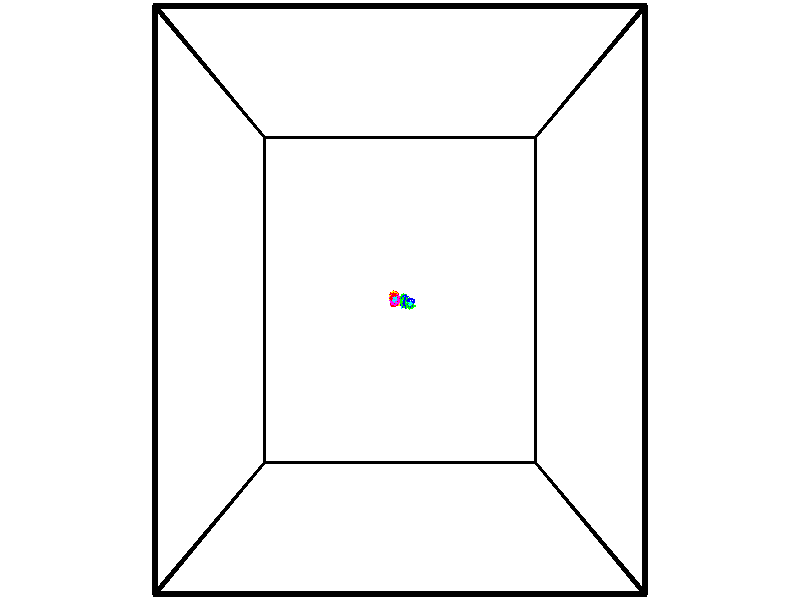 // switches for output
#declare DRAW_BASES = 1; // possible values are 0, 1; only relevant for DNA ribbons
#declare DRAW_BASES_TYPE = 3; // possible values are 1, 2, 3; only relevant for DNA ribbons
#declare DRAW_FOG = 0; // set to 1 to enable fog

#include "colors.inc"

#include "transforms.inc"
background { rgb <1, 1, 1>}

#default {
   normal{
       ripples 0.25
       frequency 0.20
       turbulence 0.2
       lambda 5
   }
	finish {
		phong 0.1
		phong_size 40.
	}
}

// original window dimensions: 1024x640


// camera settings

camera {
	sky <-0, 1, 0>
	up <-0, 1, 0>
	right 1.6 * <1, 0, 0>
	location <44.88, 44.88, 200.277>
	look_at <44.88, 44.88, 44.88>
	direction <0, 0, -155.397>
	angle 67.0682
}


# declare cpy_camera_pos = <44.88, 44.88, 200.277>;
# if (DRAW_FOG = 1)
fog {
	fog_type 2
	up vnormalize(cpy_camera_pos)
	color rgbt<1,1,1,0.3>
	distance 1e-5
	fog_alt 3e-3
	fog_offset 71.808
}
# end


// LIGHTS

# declare lum = 6;
global_settings {
	ambient_light rgb lum * <0.05, 0.05, 0.05>
	max_trace_level 15
}# declare cpy_direct_light_amount = 0.25;
light_source
{	1000 * <-1, -1, 1>,
	rgb lum * cpy_direct_light_amount
	parallel
}

light_source
{	1000 * <1, 1, -1>,
	rgb lum * cpy_direct_light_amount
	parallel
}

// strand 0

// nucleotide -1

// particle -1
sphere {
	<42.780075, 45.114342, 57.106071> 0.250000
	pigment { color rgbt <1,0,0,0> }
	no_shadow
}
cylinder {
	<43.154655, 45.218914, 57.012505>,  <43.379402, 45.281658, 56.956364>, 0.100000
	pigment { color rgbt <1,0,0,0> }
	no_shadow
}
cylinder {
	<43.154655, 45.218914, 57.012505>,  <42.780075, 45.114342, 57.106071>, 0.100000
	pigment { color rgbt <1,0,0,0> }
	no_shadow
}

// particle -1
sphere {
	<43.154655, 45.218914, 57.012505> 0.100000
	pigment { color rgbt <1,0,0,0> }
	no_shadow
}
sphere {
	0, 1
	scale<0.080000,0.200000,0.300000>
	matrix <-0.083069, -0.482576, -0.871906,
		-0.340824, 0.835927, -0.430191,
		0.936450, 0.261431, -0.233913,
		43.435589, 45.297344, 56.942329>
	pigment { color rgbt <0,1,1,0> }
	no_shadow
}
cylinder {
	<42.692009, 45.337189, 56.494949>,  <42.780075, 45.114342, 57.106071>, 0.130000
	pigment { color rgbt <1,0,0,0> }
	no_shadow
}

// nucleotide -1

// particle -1
sphere {
	<42.692009, 45.337189, 56.494949> 0.250000
	pigment { color rgbt <1,0,0,0> }
	no_shadow
}
cylinder {
	<43.086845, 45.273212, 56.498428>,  <43.323746, 45.234825, 56.500515>, 0.100000
	pigment { color rgbt <1,0,0,0> }
	no_shadow
}
cylinder {
	<43.086845, 45.273212, 56.498428>,  <42.692009, 45.337189, 56.494949>, 0.100000
	pigment { color rgbt <1,0,0,0> }
	no_shadow
}

// particle -1
sphere {
	<43.086845, 45.273212, 56.498428> 0.100000
	pigment { color rgbt <1,0,0,0> }
	no_shadow
}
sphere {
	0, 1
	scale<0.080000,0.200000,0.300000>
	matrix <-0.056163, -0.396412, -0.916353,
		0.150012, 0.904033, -0.400277,
		0.987088, -0.159945, 0.008694,
		43.382973, 45.225227, 56.501038>
	pigment { color rgbt <0,1,1,0> }
	no_shadow
}
cylinder {
	<43.093204, 45.754650, 55.984070>,  <42.692009, 45.337189, 56.494949>, 0.130000
	pigment { color rgbt <1,0,0,0> }
	no_shadow
}

// nucleotide -1

// particle -1
sphere {
	<43.093204, 45.754650, 55.984070> 0.250000
	pigment { color rgbt <1,0,0,0> }
	no_shadow
}
cylinder {
	<43.373688, 45.474510, 56.037468>,  <43.541977, 45.306427, 56.069508>, 0.100000
	pigment { color rgbt <1,0,0,0> }
	no_shadow
}
cylinder {
	<43.373688, 45.474510, 56.037468>,  <43.093204, 45.754650, 55.984070>, 0.100000
	pigment { color rgbt <1,0,0,0> }
	no_shadow
}

// particle -1
sphere {
	<43.373688, 45.474510, 56.037468> 0.100000
	pigment { color rgbt <1,0,0,0> }
	no_shadow
}
sphere {
	0, 1
	scale<0.080000,0.200000,0.300000>
	matrix <0.153091, -0.034965, -0.987593,
		0.696325, 0.712947, 0.082699,
		0.701210, -0.700346, 0.133493,
		43.584049, 45.264408, 56.077515>
	pigment { color rgbt <0,1,1,0> }
	no_shadow
}
cylinder {
	<43.749325, 45.942902, 55.488255>,  <43.093204, 45.754650, 55.984070>, 0.130000
	pigment { color rgbt <1,0,0,0> }
	no_shadow
}

// nucleotide -1

// particle -1
sphere {
	<43.749325, 45.942902, 55.488255> 0.250000
	pigment { color rgbt <1,0,0,0> }
	no_shadow
}
cylinder {
	<43.747154, 45.547371, 55.547844>,  <43.745853, 45.310051, 55.583599>, 0.100000
	pigment { color rgbt <1,0,0,0> }
	no_shadow
}
cylinder {
	<43.747154, 45.547371, 55.547844>,  <43.749325, 45.942902, 55.488255>, 0.100000
	pigment { color rgbt <1,0,0,0> }
	no_shadow
}

// particle -1
sphere {
	<43.747154, 45.547371, 55.547844> 0.100000
	pigment { color rgbt <1,0,0,0> }
	no_shadow
}
sphere {
	0, 1
	scale<0.080000,0.200000,0.300000>
	matrix <0.108764, -0.148674, -0.982887,
		0.994053, 0.010873, 0.108354,
		-0.005422, -0.988827, 0.148973,
		43.745529, 45.250725, 55.592537>
	pigment { color rgbt <0,1,1,0> }
	no_shadow
}
cylinder {
	<44.381096, 45.621803, 55.114571>,  <43.749325, 45.942902, 55.488255>, 0.130000
	pigment { color rgbt <1,0,0,0> }
	no_shadow
}

// nucleotide -1

// particle -1
sphere {
	<44.381096, 45.621803, 55.114571> 0.250000
	pigment { color rgbt <1,0,0,0> }
	no_shadow
}
cylinder {
	<44.116768, 45.324024, 55.152748>,  <43.958172, 45.145355, 55.175655>, 0.100000
	pigment { color rgbt <1,0,0,0> }
	no_shadow
}
cylinder {
	<44.116768, 45.324024, 55.152748>,  <44.381096, 45.621803, 55.114571>, 0.100000
	pigment { color rgbt <1,0,0,0> }
	no_shadow
}

// particle -1
sphere {
	<44.116768, 45.324024, 55.152748> 0.100000
	pigment { color rgbt <1,0,0,0> }
	no_shadow
}
sphere {
	0, 1
	scale<0.080000,0.200000,0.300000>
	matrix <0.160486, -0.264382, -0.950971,
		0.733183, -0.613105, 0.294183,
		-0.660822, -0.744449, 0.095445,
		43.918522, 45.100689, 55.181381>
	pigment { color rgbt <0,1,1,0> }
	no_shadow
}
cylinder {
	<44.606133, 45.052776, 54.605316>,  <44.381096, 45.621803, 55.114571>, 0.130000
	pigment { color rgbt <1,0,0,0> }
	no_shadow
}

// nucleotide -1

// particle -1
sphere {
	<44.606133, 45.052776, 54.605316> 0.250000
	pigment { color rgbt <1,0,0,0> }
	no_shadow
}
cylinder {
	<44.231430, 44.937019, 54.684036>,  <44.006607, 44.867565, 54.731270>, 0.100000
	pigment { color rgbt <1,0,0,0> }
	no_shadow
}
cylinder {
	<44.231430, 44.937019, 54.684036>,  <44.606133, 45.052776, 54.605316>, 0.100000
	pigment { color rgbt <1,0,0,0> }
	no_shadow
}

// particle -1
sphere {
	<44.231430, 44.937019, 54.684036> 0.100000
	pigment { color rgbt <1,0,0,0> }
	no_shadow
}
sphere {
	0, 1
	scale<0.080000,0.200000,0.300000>
	matrix <-0.092109, -0.338639, -0.936397,
		0.337634, -0.895307, 0.290567,
		-0.936760, -0.289396, 0.196801,
		43.950401, 44.850201, 54.743076>
	pigment { color rgbt <0,1,1,0> }
	no_shadow
}
cylinder {
	<44.472691, 44.469143, 54.242401>,  <44.606133, 45.052776, 54.605316>, 0.130000
	pigment { color rgbt <1,0,0,0> }
	no_shadow
}

// nucleotide -1

// particle -1
sphere {
	<44.472691, 44.469143, 54.242401> 0.250000
	pigment { color rgbt <1,0,0,0> }
	no_shadow
}
cylinder {
	<44.092896, 44.567913, 54.319870>,  <43.865021, 44.627174, 54.366352>, 0.100000
	pigment { color rgbt <1,0,0,0> }
	no_shadow
}
cylinder {
	<44.092896, 44.567913, 54.319870>,  <44.472691, 44.469143, 54.242401>, 0.100000
	pigment { color rgbt <1,0,0,0> }
	no_shadow
}

// particle -1
sphere {
	<44.092896, 44.567913, 54.319870> 0.100000
	pigment { color rgbt <1,0,0,0> }
	no_shadow
}
sphere {
	0, 1
	scale<0.080000,0.200000,0.300000>
	matrix <-0.244755, -0.196411, -0.949483,
		-0.196411, -0.948921, 0.246925,
		0.949483, -0.246925, -0.193675,
		43.808052, 44.641991, 54.377972>
	pigment { color rgbt <0,1,1,0> }
	no_shadow
}
cylinder {
	<44.087227, 43.856697, 54.170055>,  <44.472691, 44.469143, 54.242401>, 0.130000
	pigment { color rgbt <1,0,0,0> }
	no_shadow
}

// nucleotide -1

// particle -1
sphere {
	<44.087227, 43.856697, 54.170055> 0.250000
	pigment { color rgbt <1,0,0,0> }
	no_shadow
}
cylinder {
	<43.839615, 44.169445, 54.140442>,  <43.691048, 44.357094, 54.122673>, 0.100000
	pigment { color rgbt <1,0,0,0> }
	no_shadow
}
cylinder {
	<43.839615, 44.169445, 54.140442>,  <44.087227, 43.856697, 54.170055>, 0.100000
	pigment { color rgbt <1,0,0,0> }
	no_shadow
}

// particle -1
sphere {
	<43.839615, 44.169445, 54.140442> 0.100000
	pigment { color rgbt <1,0,0,0> }
	no_shadow
}
sphere {
	0, 1
	scale<0.080000,0.200000,0.300000>
	matrix <-0.215566, -0.259796, -0.941296,
		-0.755205, -0.566731, 0.329366,
		-0.619029, 0.781871, -0.074032,
		43.653908, 44.404007, 54.118233>
	pigment { color rgbt <0,1,1,0> }
	no_shadow
}
cylinder {
	<43.555214, 43.613102, 53.741287>,  <44.087227, 43.856697, 54.170055>, 0.130000
	pigment { color rgbt <1,0,0,0> }
	no_shadow
}

// nucleotide -1

// particle -1
sphere {
	<43.555214, 43.613102, 53.741287> 0.250000
	pigment { color rgbt <1,0,0,0> }
	no_shadow
}
cylinder {
	<43.515457, 44.010380, 53.716988>,  <43.491604, 44.248745, 53.702408>, 0.100000
	pigment { color rgbt <1,0,0,0> }
	no_shadow
}
cylinder {
	<43.515457, 44.010380, 53.716988>,  <43.555214, 43.613102, 53.741287>, 0.100000
	pigment { color rgbt <1,0,0,0> }
	no_shadow
}

// particle -1
sphere {
	<43.515457, 44.010380, 53.716988> 0.100000
	pigment { color rgbt <1,0,0,0> }
	no_shadow
}
sphere {
	0, 1
	scale<0.080000,0.200000,0.300000>
	matrix <-0.119891, -0.072561, -0.990132,
		-0.987799, -0.091127, 0.126287,
		-0.099391, 0.993192, -0.060751,
		43.485641, 44.308338, 53.698761>
	pigment { color rgbt <0,1,1,0> }
	no_shadow
}
cylinder {
	<42.993740, 43.728252, 53.433899>,  <43.555214, 43.613102, 53.741287>, 0.130000
	pigment { color rgbt <1,0,0,0> }
	no_shadow
}

// nucleotide -1

// particle -1
sphere {
	<42.993740, 43.728252, 53.433899> 0.250000
	pigment { color rgbt <1,0,0,0> }
	no_shadow
}
cylinder {
	<43.199799, 44.065727, 53.373482>,  <43.323433, 44.268211, 53.337231>, 0.100000
	pigment { color rgbt <1,0,0,0> }
	no_shadow
}
cylinder {
	<43.199799, 44.065727, 53.373482>,  <42.993740, 43.728252, 53.433899>, 0.100000
	pigment { color rgbt <1,0,0,0> }
	no_shadow
}

// particle -1
sphere {
	<43.199799, 44.065727, 53.373482> 0.100000
	pigment { color rgbt <1,0,0,0> }
	no_shadow
}
sphere {
	0, 1
	scale<0.080000,0.200000,0.300000>
	matrix <-0.098243, -0.116945, -0.988268,
		-0.851451, 0.523945, 0.022642,
		0.515150, 0.843686, -0.151047,
		43.354343, 44.318832, 53.328167>
	pigment { color rgbt <0,1,1,0> }
	no_shadow
}
cylinder {
	<42.725330, 44.079586, 52.990971>,  <42.993740, 43.728252, 53.433899>, 0.130000
	pigment { color rgbt <1,0,0,0> }
	no_shadow
}

// nucleotide -1

// particle -1
sphere {
	<42.725330, 44.079586, 52.990971> 0.250000
	pigment { color rgbt <1,0,0,0> }
	no_shadow
}
cylinder {
	<43.082771, 44.258961, 52.983231>,  <43.297237, 44.366585, 52.978584>, 0.100000
	pigment { color rgbt <1,0,0,0> }
	no_shadow
}
cylinder {
	<43.082771, 44.258961, 52.983231>,  <42.725330, 44.079586, 52.990971>, 0.100000
	pigment { color rgbt <1,0,0,0> }
	no_shadow
}

// particle -1
sphere {
	<43.082771, 44.258961, 52.983231> 0.100000
	pigment { color rgbt <1,0,0,0> }
	no_shadow
}
sphere {
	0, 1
	scale<0.080000,0.200000,0.300000>
	matrix <-0.079101, 0.114894, -0.990223,
		-0.441827, 0.886400, 0.138142,
		0.893606, 0.448435, -0.019352,
		43.350853, 44.393490, 52.977425>
	pigment { color rgbt <0,1,1,0> }
	no_shadow
}
cylinder {
	<42.601871, 44.623859, 52.640320>,  <42.725330, 44.079586, 52.990971>, 0.130000
	pigment { color rgbt <1,0,0,0> }
	no_shadow
}

// nucleotide -1

// particle -1
sphere {
	<42.601871, 44.623859, 52.640320> 0.250000
	pigment { color rgbt <1,0,0,0> }
	no_shadow
}
cylinder {
	<42.997734, 44.570503, 52.619194>,  <43.235252, 44.538490, 52.606518>, 0.100000
	pigment { color rgbt <1,0,0,0> }
	no_shadow
}
cylinder {
	<42.997734, 44.570503, 52.619194>,  <42.601871, 44.623859, 52.640320>, 0.100000
	pigment { color rgbt <1,0,0,0> }
	no_shadow
}

// particle -1
sphere {
	<42.997734, 44.570503, 52.619194> 0.100000
	pigment { color rgbt <1,0,0,0> }
	no_shadow
}
sphere {
	0, 1
	scale<0.080000,0.200000,0.300000>
	matrix <-0.048448, 0.035803, -0.998184,
		0.135042, 0.990416, 0.028970,
		0.989655, -0.133393, -0.052818,
		43.294632, 44.530487, 52.603348>
	pigment { color rgbt <0,1,1,0> }
	no_shadow
}
cylinder {
	<42.652321, 45.138805, 52.200459>,  <42.601871, 44.623859, 52.640320>, 0.130000
	pigment { color rgbt <1,0,0,0> }
	no_shadow
}

// nucleotide -1

// particle -1
sphere {
	<42.652321, 45.138805, 52.200459> 0.250000
	pigment { color rgbt <1,0,0,0> }
	no_shadow
}
cylinder {
	<42.983467, 44.915039, 52.183964>,  <43.182156, 44.780781, 52.174068>, 0.100000
	pigment { color rgbt <1,0,0,0> }
	no_shadow
}
cylinder {
	<42.983467, 44.915039, 52.183964>,  <42.652321, 45.138805, 52.200459>, 0.100000
	pigment { color rgbt <1,0,0,0> }
	no_shadow
}

// particle -1
sphere {
	<42.983467, 44.915039, 52.183964> 0.100000
	pigment { color rgbt <1,0,0,0> }
	no_shadow
}
sphere {
	0, 1
	scale<0.080000,0.200000,0.300000>
	matrix <0.095542, 0.213062, -0.972356,
		0.552732, 0.801039, 0.229834,
		0.827864, -0.559412, -0.041233,
		43.231827, 44.747215, 52.171593>
	pigment { color rgbt <0,1,1,0> }
	no_shadow
}
cylinder {
	<43.118664, 45.515907, 51.877346>,  <42.652321, 45.138805, 52.200459>, 0.130000
	pigment { color rgbt <1,0,0,0> }
	no_shadow
}

// nucleotide -1

// particle -1
sphere {
	<43.118664, 45.515907, 51.877346> 0.250000
	pigment { color rgbt <1,0,0,0> }
	no_shadow
}
cylinder {
	<43.250130, 45.139000, 51.851704>,  <43.329010, 44.912857, 51.836319>, 0.100000
	pigment { color rgbt <1,0,0,0> }
	no_shadow
}
cylinder {
	<43.250130, 45.139000, 51.851704>,  <43.118664, 45.515907, 51.877346>, 0.100000
	pigment { color rgbt <1,0,0,0> }
	no_shadow
}

// particle -1
sphere {
	<43.250130, 45.139000, 51.851704> 0.100000
	pigment { color rgbt <1,0,0,0> }
	no_shadow
}
sphere {
	0, 1
	scale<0.080000,0.200000,0.300000>
	matrix <0.206661, 0.137985, -0.968634,
		0.921558, 0.305109, 0.240081,
		0.328667, -0.942268, -0.064107,
		43.348728, 44.856319, 51.832470>
	pigment { color rgbt <0,1,1,0> }
	no_shadow
}
cylinder {
	<43.704014, 45.559071, 51.529102>,  <43.118664, 45.515907, 51.877346>, 0.130000
	pigment { color rgbt <1,0,0,0> }
	no_shadow
}

// nucleotide -1

// particle -1
sphere {
	<43.704014, 45.559071, 51.529102> 0.250000
	pigment { color rgbt <1,0,0,0> }
	no_shadow
}
cylinder {
	<43.586098, 45.179146, 51.487228>,  <43.515350, 44.951191, 51.462105>, 0.100000
	pigment { color rgbt <1,0,0,0> }
	no_shadow
}
cylinder {
	<43.586098, 45.179146, 51.487228>,  <43.704014, 45.559071, 51.529102>, 0.100000
	pigment { color rgbt <1,0,0,0> }
	no_shadow
}

// particle -1
sphere {
	<43.586098, 45.179146, 51.487228> 0.100000
	pigment { color rgbt <1,0,0,0> }
	no_shadow
}
sphere {
	0, 1
	scale<0.080000,0.200000,0.300000>
	matrix <0.092976, 0.080527, -0.992407,
		0.951029, -0.302283, 0.064571,
		-0.294788, -0.949811, -0.104688,
		43.497662, 44.894203, 51.455822>
	pigment { color rgbt <0,1,1,0> }
	no_shadow
}
cylinder {
	<44.110130, 45.331886, 50.992718>,  <43.704014, 45.559071, 51.529102>, 0.130000
	pigment { color rgbt <1,0,0,0> }
	no_shadow
}

// nucleotide -1

// particle -1
sphere {
	<44.110130, 45.331886, 50.992718> 0.250000
	pigment { color rgbt <1,0,0,0> }
	no_shadow
}
cylinder {
	<43.863419, 45.018044, 51.017937>,  <43.715389, 44.829739, 51.033070>, 0.100000
	pigment { color rgbt <1,0,0,0> }
	no_shadow
}
cylinder {
	<43.863419, 45.018044, 51.017937>,  <44.110130, 45.331886, 50.992718>, 0.100000
	pigment { color rgbt <1,0,0,0> }
	no_shadow
}

// particle -1
sphere {
	<43.863419, 45.018044, 51.017937> 0.100000
	pigment { color rgbt <1,0,0,0> }
	no_shadow
}
sphere {
	0, 1
	scale<0.080000,0.200000,0.300000>
	matrix <-0.033947, -0.053514, -0.997990,
		0.786400, -0.617684, 0.006371,
		-0.616783, -0.784603, 0.063052,
		43.678383, 44.782661, 51.036854>
	pigment { color rgbt <0,1,1,0> }
	no_shadow
}
cylinder {
	<44.461987, 44.794266, 50.676926>,  <44.110130, 45.331886, 50.992718>, 0.130000
	pigment { color rgbt <1,0,0,0> }
	no_shadow
}

// nucleotide -1

// particle -1
sphere {
	<44.461987, 44.794266, 50.676926> 0.250000
	pigment { color rgbt <1,0,0,0> }
	no_shadow
}
cylinder {
	<44.070374, 44.713242, 50.668373>,  <43.835403, 44.664627, 50.663242>, 0.100000
	pigment { color rgbt <1,0,0,0> }
	no_shadow
}
cylinder {
	<44.070374, 44.713242, 50.668373>,  <44.461987, 44.794266, 50.676926>, 0.100000
	pigment { color rgbt <1,0,0,0> }
	no_shadow
}

// particle -1
sphere {
	<44.070374, 44.713242, 50.668373> 0.100000
	pigment { color rgbt <1,0,0,0> }
	no_shadow
}
sphere {
	0, 1
	scale<0.080000,0.200000,0.300000>
	matrix <0.030543, -0.042230, -0.998641,
		0.201386, -0.978358, 0.047531,
		-0.979036, -0.202564, -0.021377,
		43.776661, 44.652473, 50.661961>
	pigment { color rgbt <0,1,1,0> }
	no_shadow
}
cylinder {
	<44.349491, 44.196018, 50.234020>,  <44.461987, 44.794266, 50.676926>, 0.130000
	pigment { color rgbt <1,0,0,0> }
	no_shadow
}

// nucleotide -1

// particle -1
sphere {
	<44.349491, 44.196018, 50.234020> 0.250000
	pigment { color rgbt <1,0,0,0> }
	no_shadow
}
cylinder {
	<44.012093, 44.410603, 50.244843>,  <43.809654, 44.539352, 50.251335>, 0.100000
	pigment { color rgbt <1,0,0,0> }
	no_shadow
}
cylinder {
	<44.012093, 44.410603, 50.244843>,  <44.349491, 44.196018, 50.234020>, 0.100000
	pigment { color rgbt <1,0,0,0> }
	no_shadow
}

// particle -1
sphere {
	<44.012093, 44.410603, 50.244843> 0.100000
	pigment { color rgbt <1,0,0,0> }
	no_shadow
}
sphere {
	0, 1
	scale<0.080000,0.200000,0.300000>
	matrix <-0.064758, -0.051559, -0.996568,
		-0.533221, -0.842351, 0.078230,
		-0.843494, 0.536457, 0.027056,
		43.759045, 44.571541, 50.252960>
	pigment { color rgbt <0,1,1,0> }
	no_shadow
}
cylinder {
	<43.842464, 43.777077, 49.878712>,  <44.349491, 44.196018, 50.234020>, 0.130000
	pigment { color rgbt <1,0,0,0> }
	no_shadow
}

// nucleotide -1

// particle -1
sphere {
	<43.842464, 43.777077, 49.878712> 0.250000
	pigment { color rgbt <1,0,0,0> }
	no_shadow
}
cylinder {
	<43.733025, 44.160950, 49.852917>,  <43.667362, 44.391273, 49.837440>, 0.100000
	pigment { color rgbt <1,0,0,0> }
	no_shadow
}
cylinder {
	<43.733025, 44.160950, 49.852917>,  <43.842464, 43.777077, 49.878712>, 0.100000
	pigment { color rgbt <1,0,0,0> }
	no_shadow
}

// particle -1
sphere {
	<43.733025, 44.160950, 49.852917> 0.100000
	pigment { color rgbt <1,0,0,0> }
	no_shadow
}
sphere {
	0, 1
	scale<0.080000,0.200000,0.300000>
	matrix <-0.224118, -0.128807, -0.966012,
		-0.935370, -0.249843, 0.250323,
		-0.273595, 0.959680, -0.064488,
		43.650948, 44.448853, 49.833569>
	pigment { color rgbt <0,1,1,0> }
	no_shadow
}
cylinder {
	<43.318378, 43.754856, 49.388741>,  <43.842464, 43.777077, 49.878712>, 0.130000
	pigment { color rgbt <1,0,0,0> }
	no_shadow
}

// nucleotide -1

// particle -1
sphere {
	<43.318378, 43.754856, 49.388741> 0.250000
	pigment { color rgbt <1,0,0,0> }
	no_shadow
}
cylinder {
	<43.391579, 44.144676, 49.440529>,  <43.435501, 44.378567, 49.471603>, 0.100000
	pigment { color rgbt <1,0,0,0> }
	no_shadow
}
cylinder {
	<43.391579, 44.144676, 49.440529>,  <43.318378, 43.754856, 49.388741>, 0.100000
	pigment { color rgbt <1,0,0,0> }
	no_shadow
}

// particle -1
sphere {
	<43.391579, 44.144676, 49.440529> 0.100000
	pigment { color rgbt <1,0,0,0> }
	no_shadow
}
sphere {
	0, 1
	scale<0.080000,0.200000,0.300000>
	matrix <-0.202494, 0.166239, -0.965070,
		-0.962032, 0.150394, 0.227762,
		0.183003, 0.974549, 0.129473,
		43.446480, 44.437042, 49.479370>
	pigment { color rgbt <0,1,1,0> }
	no_shadow
}
cylinder {
	<42.773663, 44.064777, 49.004776>,  <43.318378, 43.754856, 49.388741>, 0.130000
	pigment { color rgbt <1,0,0,0> }
	no_shadow
}

// nucleotide -1

// particle -1
sphere {
	<42.773663, 44.064777, 49.004776> 0.250000
	pigment { color rgbt <1,0,0,0> }
	no_shadow
}
cylinder {
	<43.052650, 44.344273, 49.068405>,  <43.220043, 44.511971, 49.106583>, 0.100000
	pigment { color rgbt <1,0,0,0> }
	no_shadow
}
cylinder {
	<43.052650, 44.344273, 49.068405>,  <42.773663, 44.064777, 49.004776>, 0.100000
	pigment { color rgbt <1,0,0,0> }
	no_shadow
}

// particle -1
sphere {
	<43.052650, 44.344273, 49.068405> 0.100000
	pigment { color rgbt <1,0,0,0> }
	no_shadow
}
sphere {
	0, 1
	scale<0.080000,0.200000,0.300000>
	matrix <-0.130190, 0.341830, -0.930700,
		-0.704693, 0.628421, 0.329384,
		0.697465, 0.698741, 0.159071,
		43.261890, 44.553894, 49.116127>
	pigment { color rgbt <0,1,1,0> }
	no_shadow
}
cylinder {
	<42.494247, 44.628658, 48.635284>,  <42.773663, 44.064777, 49.004776>, 0.130000
	pigment { color rgbt <1,0,0,0> }
	no_shadow
}

// nucleotide -1

// particle -1
sphere {
	<42.494247, 44.628658, 48.635284> 0.250000
	pigment { color rgbt <1,0,0,0> }
	no_shadow
}
cylinder {
	<42.877548, 44.731449, 48.685440>,  <43.107529, 44.793125, 48.715534>, 0.100000
	pigment { color rgbt <1,0,0,0> }
	no_shadow
}
cylinder {
	<42.877548, 44.731449, 48.685440>,  <42.494247, 44.628658, 48.635284>, 0.100000
	pigment { color rgbt <1,0,0,0> }
	no_shadow
}

// particle -1
sphere {
	<42.877548, 44.731449, 48.685440> 0.100000
	pigment { color rgbt <1,0,0,0> }
	no_shadow
}
sphere {
	0, 1
	scale<0.080000,0.200000,0.300000>
	matrix <0.001984, 0.432518, -0.901623,
		-0.285932, 0.864227, 0.413950,
		0.958248, 0.256981, 0.125385,
		43.165024, 44.808544, 48.723057>
	pigment { color rgbt <0,1,1,0> }
	no_shadow
}
cylinder {
	<42.565060, 45.377113, 48.468124>,  <42.494247, 44.628658, 48.635284>, 0.130000
	pigment { color rgbt <1,0,0,0> }
	no_shadow
}

// nucleotide -1

// particle -1
sphere {
	<42.565060, 45.377113, 48.468124> 0.250000
	pigment { color rgbt <1,0,0,0> }
	no_shadow
}
cylinder {
	<42.912834, 45.186218, 48.417015>,  <43.121498, 45.071682, 48.386349>, 0.100000
	pigment { color rgbt <1,0,0,0> }
	no_shadow
}
cylinder {
	<42.912834, 45.186218, 48.417015>,  <42.565060, 45.377113, 48.468124>, 0.100000
	pigment { color rgbt <1,0,0,0> }
	no_shadow
}

// particle -1
sphere {
	<42.912834, 45.186218, 48.417015> 0.100000
	pigment { color rgbt <1,0,0,0> }
	no_shadow
}
sphere {
	0, 1
	scale<0.080000,0.200000,0.300000>
	matrix <0.060776, 0.359970, -0.930982,
		0.490292, 0.801665, 0.341976,
		0.869437, -0.477237, -0.127769,
		43.173664, 45.043049, 48.378685>
	pigment { color rgbt <0,1,1,0> }
	no_shadow
}
cylinder {
	<43.018299, 45.880234, 48.219551>,  <42.565060, 45.377113, 48.468124>, 0.130000
	pigment { color rgbt <1,0,0,0> }
	no_shadow
}

// nucleotide -1

// particle -1
sphere {
	<43.018299, 45.880234, 48.219551> 0.250000
	pigment { color rgbt <1,0,0,0> }
	no_shadow
}
cylinder {
	<43.181564, 45.524296, 48.137978>,  <43.279522, 45.310734, 48.089035>, 0.100000
	pigment { color rgbt <1,0,0,0> }
	no_shadow
}
cylinder {
	<43.181564, 45.524296, 48.137978>,  <43.018299, 45.880234, 48.219551>, 0.100000
	pigment { color rgbt <1,0,0,0> }
	no_shadow
}

// particle -1
sphere {
	<43.181564, 45.524296, 48.137978> 0.100000
	pigment { color rgbt <1,0,0,0> }
	no_shadow
}
sphere {
	0, 1
	scale<0.080000,0.200000,0.300000>
	matrix <0.111936, 0.270484, -0.956195,
		0.906022, 0.367453, 0.210006,
		0.408160, -0.889841, -0.203933,
		43.304012, 45.257343, 48.076797>
	pigment { color rgbt <0,1,1,0> }
	no_shadow
}
cylinder {
	<43.471809, 46.051334, 47.659782>,  <43.018299, 45.880234, 48.219551>, 0.130000
	pigment { color rgbt <1,0,0,0> }
	no_shadow
}

// nucleotide -1

// particle -1
sphere {
	<43.471809, 46.051334, 47.659782> 0.250000
	pigment { color rgbt <1,0,0,0> }
	no_shadow
}
cylinder {
	<43.458374, 45.652283, 47.635738>,  <43.450314, 45.412853, 47.621311>, 0.100000
	pigment { color rgbt <1,0,0,0> }
	no_shadow
}
cylinder {
	<43.458374, 45.652283, 47.635738>,  <43.471809, 46.051334, 47.659782>, 0.100000
	pigment { color rgbt <1,0,0,0> }
	no_shadow
}

// particle -1
sphere {
	<43.458374, 45.652283, 47.635738> 0.100000
	pigment { color rgbt <1,0,0,0> }
	no_shadow
}
sphere {
	0, 1
	scale<0.080000,0.200000,0.300000>
	matrix <-0.098977, 0.063172, -0.993082,
		0.994523, -0.027408, -0.100864,
		-0.033590, -0.997626, -0.060113,
		43.448296, 45.352993, 47.617706>
	pigment { color rgbt <0,1,1,0> }
	no_shadow
}
cylinder {
	<44.086941, 45.802189, 47.230366>,  <43.471809, 46.051334, 47.659782>, 0.130000
	pigment { color rgbt <1,0,0,0> }
	no_shadow
}

// nucleotide -1

// particle -1
sphere {
	<44.086941, 45.802189, 47.230366> 0.250000
	pigment { color rgbt <1,0,0,0> }
	no_shadow
}
cylinder {
	<43.804237, 45.519257, 47.235661>,  <43.634617, 45.349499, 47.238838>, 0.100000
	pigment { color rgbt <1,0,0,0> }
	no_shadow
}
cylinder {
	<43.804237, 45.519257, 47.235661>,  <44.086941, 45.802189, 47.230366>, 0.100000
	pigment { color rgbt <1,0,0,0> }
	no_shadow
}

// particle -1
sphere {
	<43.804237, 45.519257, 47.235661> 0.100000
	pigment { color rgbt <1,0,0,0> }
	no_shadow
}
sphere {
	0, 1
	scale<0.080000,0.200000,0.300000>
	matrix <-0.048853, 0.030130, -0.998352,
		0.705766, -0.706240, -0.055850,
		-0.706759, -0.707331, 0.013237,
		43.592209, 45.307056, 47.239632>
	pigment { color rgbt <0,1,1,0> }
	no_shadow
}
cylinder {
	<44.371441, 45.221008, 46.959995>,  <44.086941, 45.802189, 47.230366>, 0.130000
	pigment { color rgbt <1,0,0,0> }
	no_shadow
}

// nucleotide -1

// particle -1
sphere {
	<44.371441, 45.221008, 46.959995> 0.250000
	pigment { color rgbt <1,0,0,0> }
	no_shadow
}
cylinder {
	<43.976372, 45.181480, 46.911427>,  <43.739330, 45.157764, 46.882286>, 0.100000
	pigment { color rgbt <1,0,0,0> }
	no_shadow
}
cylinder {
	<43.976372, 45.181480, 46.911427>,  <44.371441, 45.221008, 46.959995>, 0.100000
	pigment { color rgbt <1,0,0,0> }
	no_shadow
}

// particle -1
sphere {
	<43.976372, 45.181480, 46.911427> 0.100000
	pigment { color rgbt <1,0,0,0> }
	no_shadow
}
sphere {
	0, 1
	scale<0.080000,0.200000,0.300000>
	matrix <0.148779, -0.351107, -0.924440,
		0.048717, -0.931107, 0.361480,
		-0.987670, -0.098817, -0.121424,
		43.680069, 45.151836, 46.875000>
	pigment { color rgbt <0,1,1,0> }
	no_shadow
}
cylinder {
	<44.276913, 44.614902, 46.484100>,  <44.371441, 45.221008, 46.959995>, 0.130000
	pigment { color rgbt <1,0,0,0> }
	no_shadow
}

// nucleotide -1

// particle -1
sphere {
	<44.276913, 44.614902, 46.484100> 0.250000
	pigment { color rgbt <1,0,0,0> }
	no_shadow
}
cylinder {
	<43.921722, 44.798431, 46.471588>,  <43.708607, 44.908550, 46.464081>, 0.100000
	pigment { color rgbt <1,0,0,0> }
	no_shadow
}
cylinder {
	<43.921722, 44.798431, 46.471588>,  <44.276913, 44.614902, 46.484100>, 0.100000
	pigment { color rgbt <1,0,0,0> }
	no_shadow
}

// particle -1
sphere {
	<43.921722, 44.798431, 46.471588> 0.100000
	pigment { color rgbt <1,0,0,0> }
	no_shadow
}
sphere {
	0, 1
	scale<0.080000,0.200000,0.300000>
	matrix <-0.059640, -0.182334, -0.981426,
		-0.456007, -0.869617, 0.189272,
		-0.887976, 0.458826, -0.031281,
		43.655331, 44.936077, 46.462204>
	pigment { color rgbt <0,1,1,0> }
	no_shadow
}
cylinder {
	<43.934792, 44.151749, 46.034920>,  <44.276913, 44.614902, 46.484100>, 0.130000
	pigment { color rgbt <1,0,0,0> }
	no_shadow
}

// nucleotide -1

// particle -1
sphere {
	<43.934792, 44.151749, 46.034920> 0.250000
	pigment { color rgbt <1,0,0,0> }
	no_shadow
}
cylinder {
	<43.751320, 44.507191, 46.033913>,  <43.641239, 44.720455, 46.033310>, 0.100000
	pigment { color rgbt <1,0,0,0> }
	no_shadow
}
cylinder {
	<43.751320, 44.507191, 46.033913>,  <43.934792, 44.151749, 46.034920>, 0.100000
	pigment { color rgbt <1,0,0,0> }
	no_shadow
}

// particle -1
sphere {
	<43.751320, 44.507191, 46.033913> 0.100000
	pigment { color rgbt <1,0,0,0> }
	no_shadow
}
sphere {
	0, 1
	scale<0.080000,0.200000,0.300000>
	matrix <-0.028803, -0.017697, -0.999429,
		-0.888137, -0.458340, 0.033711,
		-0.458675, 0.888601, -0.002516,
		43.613716, 44.773769, 46.033157>
	pigment { color rgbt <0,1,1,0> }
	no_shadow
}
cylinder {
	<43.665272, 44.186142, 45.375134>,  <43.934792, 44.151749, 46.034920>, 0.130000
	pigment { color rgbt <1,0,0,0> }
	no_shadow
}

// nucleotide -1

// particle -1
sphere {
	<43.665272, 44.186142, 45.375134> 0.250000
	pigment { color rgbt <1,0,0,0> }
	no_shadow
}
cylinder {
	<43.574219, 44.551987, 45.508797>,  <43.519588, 44.771496, 45.588997>, 0.100000
	pigment { color rgbt <1,0,0,0> }
	no_shadow
}
cylinder {
	<43.574219, 44.551987, 45.508797>,  <43.665272, 44.186142, 45.375134>, 0.100000
	pigment { color rgbt <1,0,0,0> }
	no_shadow
}

// particle -1
sphere {
	<43.574219, 44.551987, 45.508797> 0.100000
	pigment { color rgbt <1,0,0,0> }
	no_shadow
}
sphere {
	0, 1
	scale<0.080000,0.200000,0.300000>
	matrix <-0.091195, 0.321639, -0.942461,
		-0.969468, -0.245007, 0.010193,
		-0.227631, 0.914615, 0.334162,
		43.505928, 44.826370, 45.609047>
	pigment { color rgbt <0,1,1,0> }
	no_shadow
}
cylinder {
	<43.039108, 44.381557, 45.104652>,  <43.665272, 44.186142, 45.375134>, 0.130000
	pigment { color rgbt <1,0,0,0> }
	no_shadow
}

// nucleotide -1

// particle -1
sphere {
	<43.039108, 44.381557, 45.104652> 0.250000
	pigment { color rgbt <1,0,0,0> }
	no_shadow
}
cylinder {
	<43.242279, 44.718731, 45.175606>,  <43.364182, 44.921036, 45.218178>, 0.100000
	pigment { color rgbt <1,0,0,0> }
	no_shadow
}
cylinder {
	<43.242279, 44.718731, 45.175606>,  <43.039108, 44.381557, 45.104652>, 0.100000
	pigment { color rgbt <1,0,0,0> }
	no_shadow
}

// particle -1
sphere {
	<43.242279, 44.718731, 45.175606> 0.100000
	pigment { color rgbt <1,0,0,0> }
	no_shadow
}
sphere {
	0, 1
	scale<0.080000,0.200000,0.300000>
	matrix <-0.305707, 0.368917, -0.877749,
		-0.805326, 0.391609, 0.445076,
		0.507930, 0.842937, 0.177380,
		43.394657, 44.971611, 45.228821>
	pigment { color rgbt <0,1,1,0> }
	no_shadow
}
cylinder {
	<42.615746, 44.946030, 44.890736>,  <43.039108, 44.381557, 45.104652>, 0.130000
	pigment { color rgbt <1,0,0,0> }
	no_shadow
}

// nucleotide -1

// particle -1
sphere {
	<42.615746, 44.946030, 44.890736> 0.250000
	pigment { color rgbt <1,0,0,0> }
	no_shadow
}
cylinder {
	<42.990921, 45.084560, 44.883400>,  <43.216026, 45.167679, 44.878998>, 0.100000
	pigment { color rgbt <1,0,0,0> }
	no_shadow
}
cylinder {
	<42.990921, 45.084560, 44.883400>,  <42.615746, 44.946030, 44.890736>, 0.100000
	pigment { color rgbt <1,0,0,0> }
	no_shadow
}

// particle -1
sphere {
	<42.990921, 45.084560, 44.883400> 0.100000
	pigment { color rgbt <1,0,0,0> }
	no_shadow
}
sphere {
	0, 1
	scale<0.080000,0.200000,0.300000>
	matrix <-0.183752, 0.451421, -0.873186,
		-0.294130, 0.822361, 0.487041,
		0.937935, 0.346325, -0.018335,
		43.272301, 45.188457, 44.877899>
	pigment { color rgbt <0,1,1,0> }
	no_shadow
}
cylinder {
	<42.549835, 45.611000, 44.618797>,  <42.615746, 44.946030, 44.890736>, 0.130000
	pigment { color rgbt <1,0,0,0> }
	no_shadow
}

// nucleotide -1

// particle -1
sphere {
	<42.549835, 45.611000, 44.618797> 0.250000
	pigment { color rgbt <1,0,0,0> }
	no_shadow
}
cylinder {
	<42.937706, 45.537361, 44.554497>,  <43.170429, 45.493179, 44.515919>, 0.100000
	pigment { color rgbt <1,0,0,0> }
	no_shadow
}
cylinder {
	<42.937706, 45.537361, 44.554497>,  <42.549835, 45.611000, 44.618797>, 0.100000
	pigment { color rgbt <1,0,0,0> }
	no_shadow
}

// particle -1
sphere {
	<42.937706, 45.537361, 44.554497> 0.100000
	pigment { color rgbt <1,0,0,0> }
	no_shadow
}
sphere {
	0, 1
	scale<0.080000,0.200000,0.300000>
	matrix <-0.085135, 0.362093, -0.928246,
		0.229090, 0.913782, 0.335440,
		0.969675, -0.184094, -0.160747,
		43.228607, 45.482132, 44.506271>
	pigment { color rgbt <0,1,1,0> }
	no_shadow
}
cylinder {
	<42.653584, 46.050552, 44.076916>,  <42.549835, 45.611000, 44.618797>, 0.130000
	pigment { color rgbt <1,0,0,0> }
	no_shadow
}

// nucleotide -1

// particle -1
sphere {
	<42.653584, 46.050552, 44.076916> 0.250000
	pigment { color rgbt <1,0,0,0> }
	no_shadow
}
cylinder {
	<42.971977, 45.809372, 44.098270>,  <43.163013, 45.664665, 44.111084>, 0.100000
	pigment { color rgbt <1,0,0,0> }
	no_shadow
}
cylinder {
	<42.971977, 45.809372, 44.098270>,  <42.653584, 46.050552, 44.076916>, 0.100000
	pigment { color rgbt <1,0,0,0> }
	no_shadow
}

// particle -1
sphere {
	<42.971977, 45.809372, 44.098270> 0.100000
	pigment { color rgbt <1,0,0,0> }
	no_shadow
}
sphere {
	0, 1
	scale<0.080000,0.200000,0.300000>
	matrix <0.111593, 0.059489, -0.991972,
		0.594936, 0.795556, 0.114638,
		0.795989, -0.602952, 0.053386,
		43.210773, 45.628487, 44.114285>
	pigment { color rgbt <0,1,1,0> }
	no_shadow
}
cylinder {
	<43.139359, 46.330875, 43.609905>,  <42.653584, 46.050552, 44.076916>, 0.130000
	pigment { color rgbt <1,0,0,0> }
	no_shadow
}

// nucleotide -1

// particle -1
sphere {
	<43.139359, 46.330875, 43.609905> 0.250000
	pigment { color rgbt <1,0,0,0> }
	no_shadow
}
cylinder {
	<43.268013, 45.952728, 43.631176>,  <43.345207, 45.725842, 43.643940>, 0.100000
	pigment { color rgbt <1,0,0,0> }
	no_shadow
}
cylinder {
	<43.268013, 45.952728, 43.631176>,  <43.139359, 46.330875, 43.609905>, 0.100000
	pigment { color rgbt <1,0,0,0> }
	no_shadow
}

// particle -1
sphere {
	<43.268013, 45.952728, 43.631176> 0.100000
	pigment { color rgbt <1,0,0,0> }
	no_shadow
}
sphere {
	0, 1
	scale<0.080000,0.200000,0.300000>
	matrix <0.044866, -0.040881, -0.998156,
		0.945799, 0.323430, 0.029266,
		0.321637, -0.945369, 0.053177,
		43.364506, 45.669117, 43.647129>
	pigment { color rgbt <0,1,1,0> }
	no_shadow
}
cylinder {
	<43.824512, 46.263035, 43.262882>,  <43.139359, 46.330875, 43.609905>, 0.130000
	pigment { color rgbt <1,0,0,0> }
	no_shadow
}

// nucleotide -1

// particle -1
sphere {
	<43.824512, 46.263035, 43.262882> 0.250000
	pigment { color rgbt <1,0,0,0> }
	no_shadow
}
cylinder {
	<43.641678, 45.907417, 43.273285>,  <43.531979, 45.694046, 43.279526>, 0.100000
	pigment { color rgbt <1,0,0,0> }
	no_shadow
}
cylinder {
	<43.641678, 45.907417, 43.273285>,  <43.824512, 46.263035, 43.262882>, 0.100000
	pigment { color rgbt <1,0,0,0> }
	no_shadow
}

// particle -1
sphere {
	<43.641678, 45.907417, 43.273285> 0.100000
	pigment { color rgbt <1,0,0,0> }
	no_shadow
}
sphere {
	0, 1
	scale<0.080000,0.200000,0.300000>
	matrix <-0.012704, -0.022707, -0.999661,
		0.889331, -0.457263, -0.000915,
		-0.457088, -0.889042, 0.026003,
		43.504551, 45.640705, 43.281086>
	pigment { color rgbt <0,1,1,0> }
	no_shadow
}
cylinder {
	<44.182888, 45.718277, 42.947437>,  <43.824512, 46.263035, 43.262882>, 0.130000
	pigment { color rgbt <1,0,0,0> }
	no_shadow
}

// nucleotide -1

// particle -1
sphere {
	<44.182888, 45.718277, 42.947437> 0.250000
	pigment { color rgbt <1,0,0,0> }
	no_shadow
}
cylinder {
	<43.800415, 45.601540, 42.938168>,  <43.570930, 45.531498, 42.932606>, 0.100000
	pigment { color rgbt <1,0,0,0> }
	no_shadow
}
cylinder {
	<43.800415, 45.601540, 42.938168>,  <44.182888, 45.718277, 42.947437>, 0.100000
	pigment { color rgbt <1,0,0,0> }
	no_shadow
}

// particle -1
sphere {
	<43.800415, 45.601540, 42.938168> 0.100000
	pigment { color rgbt <1,0,0,0> }
	no_shadow
}
sphere {
	0, 1
	scale<0.080000,0.200000,0.300000>
	matrix <0.066491, -0.139379, -0.988004,
		0.285114, -0.946255, 0.152677,
		-0.956184, -0.291846, -0.023178,
		43.513561, 45.513985, 42.931213>
	pigment { color rgbt <0,1,1,0> }
	no_shadow
}
cylinder {
	<44.229691, 45.338802, 42.351910>,  <44.182888, 45.718277, 42.947437>, 0.130000
	pigment { color rgbt <1,0,0,0> }
	no_shadow
}

// nucleotide -1

// particle -1
sphere {
	<44.229691, 45.338802, 42.351910> 0.250000
	pigment { color rgbt <1,0,0,0> }
	no_shadow
}
cylinder {
	<43.833122, 45.368000, 42.395287>,  <43.595181, 45.385517, 42.421314>, 0.100000
	pigment { color rgbt <1,0,0,0> }
	no_shadow
}
cylinder {
	<43.833122, 45.368000, 42.395287>,  <44.229691, 45.338802, 42.351910>, 0.100000
	pigment { color rgbt <1,0,0,0> }
	no_shadow
}

// particle -1
sphere {
	<43.833122, 45.368000, 42.395287> 0.100000
	pigment { color rgbt <1,0,0,0> }
	no_shadow
}
sphere {
	0, 1
	scale<0.080000,0.200000,0.300000>
	matrix <-0.099268, 0.119384, -0.987873,
		-0.085056, -0.990161, -0.111113,
		-0.991419, 0.072994, 0.108446,
		43.535698, 45.389900, 42.427822>
	pigment { color rgbt <0,1,1,0> }
	no_shadow
}
cylinder {
	<43.904205, 44.860996, 41.825760>,  <44.229691, 45.338802, 42.351910>, 0.130000
	pigment { color rgbt <1,0,0,0> }
	no_shadow
}

// nucleotide -1

// particle -1
sphere {
	<43.904205, 44.860996, 41.825760> 0.250000
	pigment { color rgbt <1,0,0,0> }
	no_shadow
}
cylinder {
	<43.653763, 45.153347, 41.934441>,  <43.503498, 45.328758, 41.999649>, 0.100000
	pigment { color rgbt <1,0,0,0> }
	no_shadow
}
cylinder {
	<43.653763, 45.153347, 41.934441>,  <43.904205, 44.860996, 41.825760>, 0.100000
	pigment { color rgbt <1,0,0,0> }
	no_shadow
}

// particle -1
sphere {
	<43.653763, 45.153347, 41.934441> 0.100000
	pigment { color rgbt <1,0,0,0> }
	no_shadow
}
sphere {
	0, 1
	scale<0.080000,0.200000,0.300000>
	matrix <-0.169439, 0.212595, -0.962338,
		-0.761109, -0.648558, -0.009267,
		-0.626102, 0.730874, 0.271699,
		43.465931, 45.372608, 42.015949>
	pigment { color rgbt <0,1,1,0> }
	no_shadow
}
cylinder {
	<43.138245, 44.705605, 41.729481>,  <43.904205, 44.860996, 41.825760>, 0.130000
	pigment { color rgbt <1,0,0,0> }
	no_shadow
}

// nucleotide -1

// particle -1
sphere {
	<43.138245, 44.705605, 41.729481> 0.250000
	pigment { color rgbt <1,0,0,0> }
	no_shadow
}
cylinder {
	<43.174599, 45.103947, 41.731255>,  <43.196411, 45.342953, 41.732319>, 0.100000
	pigment { color rgbt <1,0,0,0> }
	no_shadow
}
cylinder {
	<43.174599, 45.103947, 41.731255>,  <43.138245, 44.705605, 41.729481>, 0.100000
	pigment { color rgbt <1,0,0,0> }
	no_shadow
}

// particle -1
sphere {
	<43.174599, 45.103947, 41.731255> 0.100000
	pigment { color rgbt <1,0,0,0> }
	no_shadow
}
sphere {
	0, 1
	scale<0.080000,0.200000,0.300000>
	matrix <-0.223622, 0.024746, -0.974362,
		-0.970430, 0.087559, 0.224943,
		0.090880, 0.995852, 0.004435,
		43.201862, 45.402702, 41.732586>
	pigment { color rgbt <0,1,1,0> }
	no_shadow
}
cylinder {
	<42.637756, 44.886860, 41.307014>,  <43.138245, 44.705605, 41.729481>, 0.130000
	pigment { color rgbt <1,0,0,0> }
	no_shadow
}

// nucleotide -1

// particle -1
sphere {
	<42.637756, 44.886860, 41.307014> 0.250000
	pigment { color rgbt <1,0,0,0> }
	no_shadow
}
cylinder {
	<42.848244, 45.226730, 41.320496>,  <42.974537, 45.430653, 41.328583>, 0.100000
	pigment { color rgbt <1,0,0,0> }
	no_shadow
}
cylinder {
	<42.848244, 45.226730, 41.320496>,  <42.637756, 44.886860, 41.307014>, 0.100000
	pigment { color rgbt <1,0,0,0> }
	no_shadow
}

// particle -1
sphere {
	<42.848244, 45.226730, 41.320496> 0.100000
	pigment { color rgbt <1,0,0,0> }
	no_shadow
}
sphere {
	0, 1
	scale<0.080000,0.200000,0.300000>
	matrix <-0.256474, 0.196374, -0.946393,
		-0.810748, 0.489369, 0.321256,
		0.526221, 0.849680, 0.033699,
		43.006111, 45.481636, 41.330605>
	pigment { color rgbt <0,1,1,0> }
	no_shadow
}
cylinder {
	<42.186932, 45.387791, 40.979668>,  <42.637756, 44.886860, 41.307014>, 0.130000
	pigment { color rgbt <1,0,0,0> }
	no_shadow
}

// nucleotide -1

// particle -1
sphere {
	<42.186932, 45.387791, 40.979668> 0.250000
	pigment { color rgbt <1,0,0,0> }
	no_shadow
}
cylinder {
	<42.566399, 45.510662, 40.949524>,  <42.794079, 45.584385, 40.931438>, 0.100000
	pigment { color rgbt <1,0,0,0> }
	no_shadow
}
cylinder {
	<42.566399, 45.510662, 40.949524>,  <42.186932, 45.387791, 40.979668>, 0.100000
	pigment { color rgbt <1,0,0,0> }
	no_shadow
}

// particle -1
sphere {
	<42.566399, 45.510662, 40.949524> 0.100000
	pigment { color rgbt <1,0,0,0> }
	no_shadow
}
sphere {
	0, 1
	scale<0.080000,0.200000,0.300000>
	matrix <-0.135952, 0.180909, -0.974058,
		-0.285580, 0.934298, 0.213383,
		0.948663, 0.307181, -0.075356,
		42.850998, 45.602818, 40.926918>
	pigment { color rgbt <0,1,1,0> }
	no_shadow
}
cylinder {
	<42.231270, 46.018669, 40.620342>,  <42.186932, 45.387791, 40.979668>, 0.130000
	pigment { color rgbt <1,0,0,0> }
	no_shadow
}

// nucleotide -1

// particle -1
sphere {
	<42.231270, 46.018669, 40.620342> 0.250000
	pigment { color rgbt <1,0,0,0> }
	no_shadow
}
cylinder {
	<42.607155, 45.886723, 40.584293>,  <42.832687, 45.807556, 40.562664>, 0.100000
	pigment { color rgbt <1,0,0,0> }
	no_shadow
}
cylinder {
	<42.607155, 45.886723, 40.584293>,  <42.231270, 46.018669, 40.620342>, 0.100000
	pigment { color rgbt <1,0,0,0> }
	no_shadow
}

// particle -1
sphere {
	<42.607155, 45.886723, 40.584293> 0.100000
	pigment { color rgbt <1,0,0,0> }
	no_shadow
}
sphere {
	0, 1
	scale<0.080000,0.200000,0.300000>
	matrix <-0.072408, 0.065627, -0.995214,
		0.334203, 0.941743, 0.037786,
		0.939716, -0.329868, -0.090123,
		42.889069, 45.787762, 40.557255>
	pigment { color rgbt <0,1,1,0> }
	no_shadow
}
cylinder {
	<42.588512, 46.495342, 40.196648>,  <42.231270, 46.018669, 40.620342>, 0.130000
	pigment { color rgbt <1,0,0,0> }
	no_shadow
}

// nucleotide -1

// particle -1
sphere {
	<42.588512, 46.495342, 40.196648> 0.250000
	pigment { color rgbt <1,0,0,0> }
	no_shadow
}
cylinder {
	<42.818993, 46.169548, 40.169514>,  <42.957279, 45.974072, 40.153233>, 0.100000
	pigment { color rgbt <1,0,0,0> }
	no_shadow
}
cylinder {
	<42.818993, 46.169548, 40.169514>,  <42.588512, 46.495342, 40.196648>, 0.100000
	pigment { color rgbt <1,0,0,0> }
	no_shadow
}

// particle -1
sphere {
	<42.818993, 46.169548, 40.169514> 0.100000
	pigment { color rgbt <1,0,0,0> }
	no_shadow
}
sphere {
	0, 1
	scale<0.080000,0.200000,0.300000>
	matrix <0.132832, 0.175217, -0.975528,
		0.806443, 0.553087, 0.209150,
		0.576199, -0.814490, -0.067835,
		42.991852, 45.925201, 40.149162>
	pigment { color rgbt <0,1,1,0> }
	no_shadow
}
cylinder {
	<43.213581, 46.753716, 39.840939>,  <42.588512, 46.495342, 40.196648>, 0.130000
	pigment { color rgbt <1,0,0,0> }
	no_shadow
}

// nucleotide -1

// particle -1
sphere {
	<43.213581, 46.753716, 39.840939> 0.250000
	pigment { color rgbt <1,0,0,0> }
	no_shadow
}
cylinder {
	<43.227013, 46.356850, 39.792812>,  <43.235073, 46.118729, 39.763935>, 0.100000
	pigment { color rgbt <1,0,0,0> }
	no_shadow
}
cylinder {
	<43.227013, 46.356850, 39.792812>,  <43.213581, 46.753716, 39.840939>, 0.100000
	pigment { color rgbt <1,0,0,0> }
	no_shadow
}

// particle -1
sphere {
	<43.227013, 46.356850, 39.792812> 0.100000
	pigment { color rgbt <1,0,0,0> }
	no_shadow
}
sphere {
	0, 1
	scale<0.080000,0.200000,0.300000>
	matrix <0.162111, 0.124197, -0.978925,
		0.986201, 0.013369, 0.165012,
		0.033581, -0.992167, -0.120316,
		43.237087, 46.059200, 39.756718>
	pigment { color rgbt <0,1,1,0> }
	no_shadow
}
cylinder {
	<43.767563, 46.597378, 39.381660>,  <43.213581, 46.753716, 39.840939>, 0.130000
	pigment { color rgbt <1,0,0,0> }
	no_shadow
}

// nucleotide -1

// particle -1
sphere {
	<43.767563, 46.597378, 39.381660> 0.250000
	pigment { color rgbt <1,0,0,0> }
	no_shadow
}
cylinder {
	<43.535431, 46.272049, 39.365040>,  <43.396152, 46.076851, 39.355068>, 0.100000
	pigment { color rgbt <1,0,0,0> }
	no_shadow
}
cylinder {
	<43.535431, 46.272049, 39.365040>,  <43.767563, 46.597378, 39.381660>, 0.100000
	pigment { color rgbt <1,0,0,0> }
	no_shadow
}

// particle -1
sphere {
	<43.535431, 46.272049, 39.365040> 0.100000
	pigment { color rgbt <1,0,0,0> }
	no_shadow
}
sphere {
	0, 1
	scale<0.080000,0.200000,0.300000>
	matrix <0.018098, 0.038128, -0.999109,
		0.814178, -0.580567, -0.007407,
		-0.580333, -0.813319, -0.041550,
		43.361332, 46.028053, 39.352573>
	pigment { color rgbt <0,1,1,0> }
	no_shadow
}
cylinder {
	<44.122601, 46.082993, 38.979828>,  <43.767563, 46.597378, 39.381660>, 0.130000
	pigment { color rgbt <1,0,0,0> }
	no_shadow
}

// nucleotide -1

// particle -1
sphere {
	<44.122601, 46.082993, 38.979828> 0.250000
	pigment { color rgbt <1,0,0,0> }
	no_shadow
}
cylinder {
	<43.735443, 45.982880, 38.970577>,  <43.503147, 45.922813, 38.965027>, 0.100000
	pigment { color rgbt <1,0,0,0> }
	no_shadow
}
cylinder {
	<43.735443, 45.982880, 38.970577>,  <44.122601, 46.082993, 38.979828>, 0.100000
	pigment { color rgbt <1,0,0,0> }
	no_shadow
}

// particle -1
sphere {
	<43.735443, 45.982880, 38.970577> 0.100000
	pigment { color rgbt <1,0,0,0> }
	no_shadow
}
sphere {
	0, 1
	scale<0.080000,0.200000,0.300000>
	matrix <0.075603, -0.202161, -0.976430,
		0.239707, -0.946832, 0.214593,
		-0.967897, -0.250281, -0.023124,
		43.445072, 45.907795, 38.963638>
	pigment { color rgbt <0,1,1,0> }
	no_shadow
}
cylinder {
	<44.115532, 45.423805, 38.614712>,  <44.122601, 46.082993, 38.979828>, 0.130000
	pigment { color rgbt <1,0,0,0> }
	no_shadow
}

// nucleotide -1

// particle -1
sphere {
	<44.115532, 45.423805, 38.614712> 0.250000
	pigment { color rgbt <1,0,0,0> }
	no_shadow
}
cylinder {
	<43.742043, 45.558872, 38.567146>,  <43.517948, 45.639912, 38.538609>, 0.100000
	pigment { color rgbt <1,0,0,0> }
	no_shadow
}
cylinder {
	<43.742043, 45.558872, 38.567146>,  <44.115532, 45.423805, 38.614712>, 0.100000
	pigment { color rgbt <1,0,0,0> }
	no_shadow
}

// particle -1
sphere {
	<43.742043, 45.558872, 38.567146> 0.100000
	pigment { color rgbt <1,0,0,0> }
	no_shadow
}
sphere {
	0, 1
	scale<0.080000,0.200000,0.300000>
	matrix <0.013382, -0.299013, -0.954155,
		-0.357743, -0.892509, 0.274677,
		-0.933724, 0.337667, -0.118914,
		43.461926, 45.660172, 38.531471>
	pigment { color rgbt <0,1,1,0> }
	no_shadow
}
cylinder {
	<43.807365, 44.944649, 38.148304>,  <44.115532, 45.423805, 38.614712>, 0.130000
	pigment { color rgbt <1,0,0,0> }
	no_shadow
}

// nucleotide -1

// particle -1
sphere {
	<43.807365, 44.944649, 38.148304> 0.250000
	pigment { color rgbt <1,0,0,0> }
	no_shadow
}
cylinder {
	<43.545937, 45.245625, 38.115646>,  <43.389080, 45.426212, 38.096050>, 0.100000
	pigment { color rgbt <1,0,0,0> }
	no_shadow
}
cylinder {
	<43.545937, 45.245625, 38.115646>,  <43.807365, 44.944649, 38.148304>, 0.100000
	pigment { color rgbt <1,0,0,0> }
	no_shadow
}

// particle -1
sphere {
	<43.545937, 45.245625, 38.115646> 0.100000
	pigment { color rgbt <1,0,0,0> }
	no_shadow
}
sphere {
	0, 1
	scale<0.080000,0.200000,0.300000>
	matrix <0.000431, -0.107503, -0.994205,
		-0.756861, -0.649823, 0.069937,
		-0.653576, 0.752444, -0.081644,
		43.349865, 45.471359, 38.091152>
	pigment { color rgbt <0,1,1,0> }
	no_shadow
}
cylinder {
	<43.253475, 44.723606, 37.643036>,  <43.807365, 44.944649, 38.148304>, 0.130000
	pigment { color rgbt <1,0,0,0> }
	no_shadow
}

// nucleotide -1

// particle -1
sphere {
	<43.253475, 44.723606, 37.643036> 0.250000
	pigment { color rgbt <1,0,0,0> }
	no_shadow
}
cylinder {
	<43.204758, 45.120529, 37.634109>,  <43.175526, 45.358681, 37.628754>, 0.100000
	pigment { color rgbt <1,0,0,0> }
	no_shadow
}
cylinder {
	<43.204758, 45.120529, 37.634109>,  <43.253475, 44.723606, 37.643036>, 0.100000
	pigment { color rgbt <1,0,0,0> }
	no_shadow
}

// particle -1
sphere {
	<43.204758, 45.120529, 37.634109> 0.100000
	pigment { color rgbt <1,0,0,0> }
	no_shadow
}
sphere {
	0, 1
	scale<0.080000,0.200000,0.300000>
	matrix <0.081347, -0.012430, -0.996608,
		-0.989216, -0.123199, -0.079207,
		-0.121796, 0.992304, -0.022318,
		43.168221, 45.418221, 37.627415>
	pigment { color rgbt <0,1,1,0> }
	no_shadow
}
cylinder {
	<42.767303, 44.865093, 37.086246>,  <43.253475, 44.723606, 37.643036>, 0.130000
	pigment { color rgbt <1,0,0,0> }
	no_shadow
}

// nucleotide -1

// particle -1
sphere {
	<42.767303, 44.865093, 37.086246> 0.250000
	pigment { color rgbt <1,0,0,0> }
	no_shadow
}
cylinder {
	<42.966209, 45.205666, 37.152927>,  <43.085552, 45.410011, 37.192936>, 0.100000
	pigment { color rgbt <1,0,0,0> }
	no_shadow
}
cylinder {
	<42.966209, 45.205666, 37.152927>,  <42.767303, 44.865093, 37.086246>, 0.100000
	pigment { color rgbt <1,0,0,0> }
	no_shadow
}

// particle -1
sphere {
	<42.966209, 45.205666, 37.152927> 0.100000
	pigment { color rgbt <1,0,0,0> }
	no_shadow
}
sphere {
	0, 1
	scale<0.080000,0.200000,0.300000>
	matrix <0.042993, 0.167724, -0.984896,
		-0.866535, 0.496918, 0.046797,
		0.497262, 0.851435, 0.166703,
		43.115387, 45.461098, 37.202938>
	pigment { color rgbt <0,1,1,0> }
	no_shadow
}
cylinder {
	<42.459808, 45.274868, 36.581635>,  <42.767303, 44.865093, 37.086246>, 0.130000
	pigment { color rgbt <1,0,0,0> }
	no_shadow
}

// nucleotide -1

// particle -1
sphere {
	<42.459808, 45.274868, 36.581635> 0.250000
	pigment { color rgbt <1,0,0,0> }
	no_shadow
}
cylinder {
	<42.804970, 45.452759, 36.677643>,  <43.012066, 45.559494, 36.735249>, 0.100000
	pigment { color rgbt <1,0,0,0> }
	no_shadow
}
cylinder {
	<42.804970, 45.452759, 36.677643>,  <42.459808, 45.274868, 36.581635>, 0.100000
	pigment { color rgbt <1,0,0,0> }
	no_shadow
}

// particle -1
sphere {
	<42.804970, 45.452759, 36.677643> 0.100000
	pigment { color rgbt <1,0,0,0> }
	no_shadow
}
sphere {
	0, 1
	scale<0.080000,0.200000,0.300000>
	matrix <0.164703, 0.201533, -0.965535,
		-0.477773, 0.872698, 0.100656,
		0.862905, 0.444729, 0.240023,
		43.063843, 45.586178, 36.749649>
	pigment { color rgbt <0,1,1,0> }
	no_shadow
}
cylinder {
	<42.509098, 45.886497, 36.169243>,  <42.459808, 45.274868, 36.581635>, 0.130000
	pigment { color rgbt <1,0,0,0> }
	no_shadow
}

// nucleotide -1

// particle -1
sphere {
	<42.509098, 45.886497, 36.169243> 0.250000
	pigment { color rgbt <1,0,0,0> }
	no_shadow
}
cylinder {
	<42.889816, 45.801510, 36.257732>,  <43.118248, 45.750519, 36.310825>, 0.100000
	pigment { color rgbt <1,0,0,0> }
	no_shadow
}
cylinder {
	<42.889816, 45.801510, 36.257732>,  <42.509098, 45.886497, 36.169243>, 0.100000
	pigment { color rgbt <1,0,0,0> }
	no_shadow
}

// particle -1
sphere {
	<42.889816, 45.801510, 36.257732> 0.100000
	pigment { color rgbt <1,0,0,0> }
	no_shadow
}
sphere {
	0, 1
	scale<0.080000,0.200000,0.300000>
	matrix <0.257092, 0.159244, -0.953176,
		0.167288, 0.964106, 0.206191,
		0.951798, -0.212465, 0.221224,
		43.175354, 45.737770, 36.324100>
	pigment { color rgbt <0,1,1,0> }
	no_shadow
}
cylinder {
	<42.839073, 46.354290, 35.866352>,  <42.509098, 45.886497, 36.169243>, 0.130000
	pigment { color rgbt <1,0,0,0> }
	no_shadow
}

// nucleotide -1

// particle -1
sphere {
	<42.839073, 46.354290, 35.866352> 0.250000
	pigment { color rgbt <1,0,0,0> }
	no_shadow
}
cylinder {
	<43.105385, 46.060463, 35.918739>,  <43.265171, 45.884167, 35.950172>, 0.100000
	pigment { color rgbt <1,0,0,0> }
	no_shadow
}
cylinder {
	<43.105385, 46.060463, 35.918739>,  <42.839073, 46.354290, 35.866352>, 0.100000
	pigment { color rgbt <1,0,0,0> }
	no_shadow
}

// particle -1
sphere {
	<43.105385, 46.060463, 35.918739> 0.100000
	pigment { color rgbt <1,0,0,0> }
	no_shadow
}
sphere {
	0, 1
	scale<0.080000,0.200000,0.300000>
	matrix <0.161450, -0.029543, -0.986439,
		0.728475, 0.677892, 0.098926,
		0.665776, -0.734567, 0.130967,
		43.305119, 45.840092, 35.958031>
	pigment { color rgbt <0,1,1,0> }
	no_shadow
}
cylinder {
	<43.353153, 46.581329, 35.464489>,  <42.839073, 46.354290, 35.866352>, 0.130000
	pigment { color rgbt <1,0,0,0> }
	no_shadow
}

// nucleotide -1

// particle -1
sphere {
	<43.353153, 46.581329, 35.464489> 0.250000
	pigment { color rgbt <1,0,0,0> }
	no_shadow
}
cylinder {
	<43.433884, 46.192711, 35.514076>,  <43.482323, 45.959541, 35.543827>, 0.100000
	pigment { color rgbt <1,0,0,0> }
	no_shadow
}
cylinder {
	<43.433884, 46.192711, 35.514076>,  <43.353153, 46.581329, 35.464489>, 0.100000
	pigment { color rgbt <1,0,0,0> }
	no_shadow
}

// particle -1
sphere {
	<43.433884, 46.192711, 35.514076> 0.100000
	pigment { color rgbt <1,0,0,0> }
	no_shadow
}
sphere {
	0, 1
	scale<0.080000,0.200000,0.300000>
	matrix <0.174326, -0.088918, -0.980665,
		0.963782, 0.219539, 0.151419,
		0.201831, -0.971543, 0.123969,
		43.494434, 45.901249, 35.551266>
	pigment { color rgbt <0,1,1,0> }
	no_shadow
}
cylinder {
	<43.959698, 46.532471, 35.170006>,  <43.353153, 46.581329, 35.464489>, 0.130000
	pigment { color rgbt <1,0,0,0> }
	no_shadow
}

// nucleotide -1

// particle -1
sphere {
	<43.959698, 46.532471, 35.170006> 0.250000
	pigment { color rgbt <1,0,0,0> }
	no_shadow
}
cylinder {
	<43.832314, 46.153313, 35.173500>,  <43.755882, 45.925819, 35.175598>, 0.100000
	pigment { color rgbt <1,0,0,0> }
	no_shadow
}
cylinder {
	<43.832314, 46.153313, 35.173500>,  <43.959698, 46.532471, 35.170006>, 0.100000
	pigment { color rgbt <1,0,0,0> }
	no_shadow
}

// particle -1
sphere {
	<43.832314, 46.153313, 35.173500> 0.100000
	pigment { color rgbt <1,0,0,0> }
	no_shadow
}
sphere {
	0, 1
	scale<0.080000,0.200000,0.300000>
	matrix <0.169331, -0.065954, -0.983350,
		0.932688, -0.311683, 0.181512,
		-0.318465, -0.947895, 0.008737,
		43.736774, 45.868946, 35.176121>
	pigment { color rgbt <0,1,1,0> }
	no_shadow
}
cylinder {
	<44.305477, 46.221882, 34.691090>,  <43.959698, 46.532471, 35.170006>, 0.130000
	pigment { color rgbt <1,0,0,0> }
	no_shadow
}

// nucleotide -1

// particle -1
sphere {
	<44.305477, 46.221882, 34.691090> 0.250000
	pigment { color rgbt <1,0,0,0> }
	no_shadow
}
cylinder {
	<43.988121, 45.981785, 34.731564>,  <43.797707, 45.837727, 34.755848>, 0.100000
	pigment { color rgbt <1,0,0,0> }
	no_shadow
}
cylinder {
	<43.988121, 45.981785, 34.731564>,  <44.305477, 46.221882, 34.691090>, 0.100000
	pigment { color rgbt <1,0,0,0> }
	no_shadow
}

// particle -1
sphere {
	<43.988121, 45.981785, 34.731564> 0.100000
	pigment { color rgbt <1,0,0,0> }
	no_shadow
}
sphere {
	0, 1
	scale<0.080000,0.200000,0.300000>
	matrix <-0.025224, -0.133668, -0.990705,
		0.608187, -0.788571, 0.090911,
		-0.793393, -0.600241, 0.101187,
		43.750103, 45.801712, 34.761921>
	pigment { color rgbt <0,1,1,0> }
	no_shadow
}
cylinder {
	<44.510849, 45.612106, 34.396870>,  <44.305477, 46.221882, 34.691090>, 0.130000
	pigment { color rgbt <1,0,0,0> }
	no_shadow
}

// nucleotide -1

// particle -1
sphere {
	<44.510849, 45.612106, 34.396870> 0.250000
	pigment { color rgbt <1,0,0,0> }
	no_shadow
}
cylinder {
	<44.112343, 45.578621, 34.405270>,  <43.873238, 45.558529, 34.410309>, 0.100000
	pigment { color rgbt <1,0,0,0> }
	no_shadow
}
cylinder {
	<44.112343, 45.578621, 34.405270>,  <44.510849, 45.612106, 34.396870>, 0.100000
	pigment { color rgbt <1,0,0,0> }
	no_shadow
}

// particle -1
sphere {
	<44.112343, 45.578621, 34.405270> 0.100000
	pigment { color rgbt <1,0,0,0> }
	no_shadow
}
sphere {
	0, 1
	scale<0.080000,0.200000,0.300000>
	matrix <0.003678, -0.284324, -0.958721,
		0.086229, -0.955066, 0.283571,
		-0.996268, -0.083713, 0.021004,
		43.813461, 45.553509, 34.411572>
	pigment { color rgbt <0,1,1,0> }
	no_shadow
}
cylinder {
	<44.358513, 44.965210, 34.011391>,  <44.510849, 45.612106, 34.396870>, 0.130000
	pigment { color rgbt <1,0,0,0> }
	no_shadow
}

// nucleotide -1

// particle -1
sphere {
	<44.358513, 44.965210, 34.011391> 0.250000
	pigment { color rgbt <1,0,0,0> }
	no_shadow
}
cylinder {
	<44.011101, 45.163437, 34.014675>,  <43.802654, 45.282372, 34.016644>, 0.100000
	pigment { color rgbt <1,0,0,0> }
	no_shadow
}
cylinder {
	<44.011101, 45.163437, 34.014675>,  <44.358513, 44.965210, 34.011391>, 0.100000
	pigment { color rgbt <1,0,0,0> }
	no_shadow
}

// particle -1
sphere {
	<44.011101, 45.163437, 34.014675> 0.100000
	pigment { color rgbt <1,0,0,0> }
	no_shadow
}
sphere {
	0, 1
	scale<0.080000,0.200000,0.300000>
	matrix <-0.148209, -0.243880, -0.958414,
		-0.472955, -0.833629, 0.285265,
		-0.868532, 0.495565, 0.008207,
		43.750542, 45.312107, 34.017136>
	pigment { color rgbt <0,1,1,0> }
	no_shadow
}
cylinder {
	<43.834969, 44.507931, 33.899139>,  <44.358513, 44.965210, 34.011391>, 0.130000
	pigment { color rgbt <1,0,0,0> }
	no_shadow
}

// nucleotide -1

// particle -1
sphere {
	<43.834969, 44.507931, 33.899139> 0.250000
	pigment { color rgbt <1,0,0,0> }
	no_shadow
}
cylinder {
	<43.689949, 44.867264, 33.799904>,  <43.602936, 45.082863, 33.740360>, 0.100000
	pigment { color rgbt <1,0,0,0> }
	no_shadow
}
cylinder {
	<43.689949, 44.867264, 33.799904>,  <43.834969, 44.507931, 33.899139>, 0.100000
	pigment { color rgbt <1,0,0,0> }
	no_shadow
}

// particle -1
sphere {
	<43.689949, 44.867264, 33.799904> 0.100000
	pigment { color rgbt <1,0,0,0> }
	no_shadow
}
sphere {
	0, 1
	scale<0.080000,0.200000,0.300000>
	matrix <-0.012306, -0.270794, -0.962559,
		-0.931884, -0.345921, 0.109231,
		-0.362548, 0.898337, -0.248092,
		43.581184, 45.136765, 33.725475>
	pigment { color rgbt <0,1,1,0> }
	no_shadow
}
cylinder {
	<43.547977, 44.355606, 33.311790>,  <43.834969, 44.507931, 33.899139>, 0.130000
	pigment { color rgbt <1,0,0,0> }
	no_shadow
}

// nucleotide -1

// particle -1
sphere {
	<43.547977, 44.355606, 33.311790> 0.250000
	pigment { color rgbt <1,0,0,0> }
	no_shadow
}
cylinder {
	<43.524620, 44.754726, 33.299271>,  <43.510605, 44.994198, 33.291759>, 0.100000
	pigment { color rgbt <1,0,0,0> }
	no_shadow
}
cylinder {
	<43.524620, 44.754726, 33.299271>,  <43.547977, 44.355606, 33.311790>, 0.100000
	pigment { color rgbt <1,0,0,0> }
	no_shadow
}

// particle -1
sphere {
	<43.524620, 44.754726, 33.299271> 0.100000
	pigment { color rgbt <1,0,0,0> }
	no_shadow
}
sphere {
	0, 1
	scale<0.080000,0.200000,0.300000>
	matrix <-0.184929, -0.041618, -0.981870,
		-0.981015, -0.051552, 0.186953,
		-0.058398, 0.997803, -0.031295,
		43.507099, 45.054066, 33.289883>
	pigment { color rgbt <0,1,1,0> }
	no_shadow
}
cylinder {
	<42.901836, 44.542835, 33.071877>,  <43.547977, 44.355606, 33.311790>, 0.130000
	pigment { color rgbt <1,0,0,0> }
	no_shadow
}

// nucleotide -1

// particle -1
sphere {
	<42.901836, 44.542835, 33.071877> 0.250000
	pigment { color rgbt <1,0,0,0> }
	no_shadow
}
cylinder {
	<43.135124, 44.855789, 32.984486>,  <43.275097, 45.043560, 32.932053>, 0.100000
	pigment { color rgbt <1,0,0,0> }
	no_shadow
}
cylinder {
	<43.135124, 44.855789, 32.984486>,  <42.901836, 44.542835, 33.071877>, 0.100000
	pigment { color rgbt <1,0,0,0> }
	no_shadow
}

// particle -1
sphere {
	<43.135124, 44.855789, 32.984486> 0.100000
	pigment { color rgbt <1,0,0,0> }
	no_shadow
}
sphere {
	0, 1
	scale<0.080000,0.200000,0.300000>
	matrix <-0.324159, -0.022449, -0.945736,
		-0.744834, 0.622390, 0.240525,
		0.583217, 0.782385, -0.218475,
		43.310089, 45.090504, 32.918941>
	pigment { color rgbt <0,1,1,0> }
	no_shadow
}
cylinder {
	<42.464439, 45.013187, 32.620956>,  <42.901836, 44.542835, 33.071877>, 0.130000
	pigment { color rgbt <1,0,0,0> }
	no_shadow
}

// nucleotide -1

// particle -1
sphere {
	<42.464439, 45.013187, 32.620956> 0.250000
	pigment { color rgbt <1,0,0,0> }
	no_shadow
}
cylinder {
	<42.851685, 45.106159, 32.583572>,  <43.084030, 45.161942, 32.561142>, 0.100000
	pigment { color rgbt <1,0,0,0> }
	no_shadow
}
cylinder {
	<42.851685, 45.106159, 32.583572>,  <42.464439, 45.013187, 32.620956>, 0.100000
	pigment { color rgbt <1,0,0,0> }
	no_shadow
}

// particle -1
sphere {
	<42.851685, 45.106159, 32.583572> 0.100000
	pigment { color rgbt <1,0,0,0> }
	no_shadow
}
sphere {
	0, 1
	scale<0.080000,0.200000,0.300000>
	matrix <-0.119413, 0.100190, -0.987776,
		-0.220227, 0.967439, 0.124751,
		0.968112, 0.232431, -0.093460,
		43.142117, 45.175888, 32.555534>
	pigment { color rgbt <0,1,1,0> }
	no_shadow
}
cylinder {
	<42.444057, 45.517612, 32.032150>,  <42.464439, 45.013187, 32.620956>, 0.130000
	pigment { color rgbt <1,0,0,0> }
	no_shadow
}

// nucleotide -1

// particle -1
sphere {
	<42.444057, 45.517612, 32.032150> 0.250000
	pigment { color rgbt <1,0,0,0> }
	no_shadow
}
cylinder {
	<42.812683, 45.370434, 32.081688>,  <43.033859, 45.282127, 32.111412>, 0.100000
	pigment { color rgbt <1,0,0,0> }
	no_shadow
}
cylinder {
	<42.812683, 45.370434, 32.081688>,  <42.444057, 45.517612, 32.032150>, 0.100000
	pigment { color rgbt <1,0,0,0> }
	no_shadow
}

// particle -1
sphere {
	<42.812683, 45.370434, 32.081688> 0.100000
	pigment { color rgbt <1,0,0,0> }
	no_shadow
}
sphere {
	0, 1
	scale<0.080000,0.200000,0.300000>
	matrix <0.042553, -0.221340, -0.974268,
		0.385894, 0.903118, -0.188321,
		0.921561, -0.367950, 0.123844,
		43.089153, 45.260048, 32.118843>
	pigment { color rgbt <0,1,1,0> }
	no_shadow
}
// strand 1

// nucleotide -1

// particle -1
sphere {
	<46.372635, 43.476067, 33.078094> 0.250000
	pigment { color rgbt <0,1,0,0> }
	no_shadow
}
cylinder {
	<46.083374, 43.735531, 32.983200>,  <45.909817, 43.891209, 32.926262>, 0.100000
	pigment { color rgbt <0,1,0,0> }
	no_shadow
}
cylinder {
	<46.083374, 43.735531, 32.983200>,  <46.372635, 43.476067, 33.078094>, 0.100000
	pigment { color rgbt <0,1,0,0> }
	no_shadow
}

// particle -1
sphere {
	<46.083374, 43.735531, 32.983200> 0.100000
	pigment { color rgbt <0,1,0,0> }
	no_shadow
}
sphere {
	0, 1
	scale<0.080000,0.200000,0.300000>
	matrix <-0.049549, 0.293879, 0.954558,
		0.688906, 0.702048, -0.180380,
		-0.723155, 0.648663, -0.237240,
		45.866428, 43.930130, 32.912029>
	pigment { color rgbt <0,1,1,0> }
	no_shadow
}
cylinder {
	<46.604546, 44.105915, 33.365376>,  <46.372635, 43.476067, 33.078094>, 0.130000
	pigment { color rgbt <0,1,0,0> }
	no_shadow
}

// nucleotide -1

// particle -1
sphere {
	<46.604546, 44.105915, 33.365376> 0.250000
	pigment { color rgbt <0,1,0,0> }
	no_shadow
}
cylinder {
	<46.207230, 44.139610, 33.333672>,  <45.968842, 44.159828, 33.314648>, 0.100000
	pigment { color rgbt <0,1,0,0> }
	no_shadow
}
cylinder {
	<46.207230, 44.139610, 33.333672>,  <46.604546, 44.105915, 33.365376>, 0.100000
	pigment { color rgbt <0,1,0,0> }
	no_shadow
}

// particle -1
sphere {
	<46.207230, 44.139610, 33.333672> 0.100000
	pigment { color rgbt <0,1,0,0> }
	no_shadow
}
sphere {
	0, 1
	scale<0.080000,0.200000,0.300000>
	matrix <-0.057338, 0.236510, 0.969936,
		0.100449, 0.967971, -0.230092,
		-0.993289, 0.084236, -0.079258,
		45.909245, 44.164883, 33.309895>
	pigment { color rgbt <0,1,1,0> }
	no_shadow
}
cylinder {
	<46.383999, 44.789070, 33.680325>,  <46.604546, 44.105915, 33.365376>, 0.130000
	pigment { color rgbt <0,1,0,0> }
	no_shadow
}

// nucleotide -1

// particle -1
sphere {
	<46.383999, 44.789070, 33.680325> 0.250000
	pigment { color rgbt <0,1,0,0> }
	no_shadow
}
cylinder {
	<46.060188, 44.555447, 33.656509>,  <45.865902, 44.415272, 33.642220>, 0.100000
	pigment { color rgbt <0,1,0,0> }
	no_shadow
}
cylinder {
	<46.060188, 44.555447, 33.656509>,  <46.383999, 44.789070, 33.680325>, 0.100000
	pigment { color rgbt <0,1,0,0> }
	no_shadow
}

// particle -1
sphere {
	<46.060188, 44.555447, 33.656509> 0.100000
	pigment { color rgbt <0,1,0,0> }
	no_shadow
}
sphere {
	0, 1
	scale<0.080000,0.200000,0.300000>
	matrix <-0.229966, 0.222148, 0.947505,
		-0.540169, 0.780722, -0.314148,
		-0.809526, -0.584057, -0.059542,
		45.817329, 44.380230, 33.638645>
	pigment { color rgbt <0,1,1,0> }
	no_shadow
}
cylinder {
	<45.722088, 45.129902, 33.887859>,  <46.383999, 44.789070, 33.680325>, 0.130000
	pigment { color rgbt <0,1,0,0> }
	no_shadow
}

// nucleotide -1

// particle -1
sphere {
	<45.722088, 45.129902, 33.887859> 0.250000
	pigment { color rgbt <0,1,0,0> }
	no_shadow
}
cylinder {
	<45.663162, 44.738750, 33.947266>,  <45.627808, 44.504059, 33.982910>, 0.100000
	pigment { color rgbt <0,1,0,0> }
	no_shadow
}
cylinder {
	<45.663162, 44.738750, 33.947266>,  <45.722088, 45.129902, 33.887859>, 0.100000
	pigment { color rgbt <0,1,0,0> }
	no_shadow
}

// particle -1
sphere {
	<45.663162, 44.738750, 33.947266> 0.100000
	pigment { color rgbt <0,1,0,0> }
	no_shadow
}
sphere {
	0, 1
	scale<0.080000,0.200000,0.300000>
	matrix <-0.155886, 0.171233, 0.972820,
		-0.976728, 0.120162, -0.177662,
		-0.147318, -0.977875, 0.148516,
		45.618965, 44.445389, 33.991821>
	pigment { color rgbt <0,1,1,0> }
	no_shadow
}
cylinder {
	<45.299931, 45.143681, 34.403713>,  <45.722088, 45.129902, 33.887859>, 0.130000
	pigment { color rgbt <0,1,0,0> }
	no_shadow
}

// nucleotide -1

// particle -1
sphere {
	<45.299931, 45.143681, 34.403713> 0.250000
	pigment { color rgbt <0,1,0,0> }
	no_shadow
}
cylinder {
	<45.431465, 44.765949, 34.399426>,  <45.510387, 44.539310, 34.396854>, 0.100000
	pigment { color rgbt <0,1,0,0> }
	no_shadow
}
cylinder {
	<45.431465, 44.765949, 34.399426>,  <45.299931, 45.143681, 34.403713>, 0.100000
	pigment { color rgbt <0,1,0,0> }
	no_shadow
}

// particle -1
sphere {
	<45.431465, 44.765949, 34.399426> 0.100000
	pigment { color rgbt <0,1,0,0> }
	no_shadow
}
sphere {
	0, 1
	scale<0.080000,0.200000,0.300000>
	matrix <-0.067567, -0.034849, 0.997106,
		-0.941965, -0.327165, -0.075265,
		0.328841, -0.944324, -0.010721,
		45.530117, 44.482651, 34.396210>
	pigment { color rgbt <0,1,1,0> }
	no_shadow
}
cylinder {
	<44.980251, 44.846943, 34.898228>,  <45.299931, 45.143681, 34.403713>, 0.130000
	pigment { color rgbt <0,1,0,0> }
	no_shadow
}

// nucleotide -1

// particle -1
sphere {
	<44.980251, 44.846943, 34.898228> 0.250000
	pigment { color rgbt <0,1,0,0> }
	no_shadow
}
cylinder {
	<45.293282, 44.603069, 34.847858>,  <45.481102, 44.456745, 34.817638>, 0.100000
	pigment { color rgbt <0,1,0,0> }
	no_shadow
}
cylinder {
	<45.293282, 44.603069, 34.847858>,  <44.980251, 44.846943, 34.898228>, 0.100000
	pigment { color rgbt <0,1,0,0> }
	no_shadow
}

// particle -1
sphere {
	<45.293282, 44.603069, 34.847858> 0.100000
	pigment { color rgbt <0,1,0,0> }
	no_shadow
}
sphere {
	0, 1
	scale<0.080000,0.200000,0.300000>
	matrix <0.125853, -0.043154, 0.991110,
		-0.609697, -0.791469, 0.042959,
		0.782579, -0.609683, -0.125920,
		45.528057, 44.420166, 34.810081>
	pigment { color rgbt <0,1,1,0> }
	no_shadow
}
cylinder {
	<44.879498, 44.369564, 35.400650>,  <44.980251, 44.846943, 34.898228>, 0.130000
	pigment { color rgbt <0,1,0,0> }
	no_shadow
}

// nucleotide -1

// particle -1
sphere {
	<44.879498, 44.369564, 35.400650> 0.250000
	pigment { color rgbt <0,1,0,0> }
	no_shadow
}
cylinder {
	<45.264160, 44.301918, 35.314297>,  <45.494957, 44.261330, 35.262486>, 0.100000
	pigment { color rgbt <0,1,0,0> }
	no_shadow
}
cylinder {
	<45.264160, 44.301918, 35.314297>,  <44.879498, 44.369564, 35.400650>, 0.100000
	pigment { color rgbt <0,1,0,0> }
	no_shadow
}

// particle -1
sphere {
	<45.264160, 44.301918, 35.314297> 0.100000
	pigment { color rgbt <0,1,0,0> }
	no_shadow
}
sphere {
	0, 1
	scale<0.080000,0.200000,0.300000>
	matrix <0.196539, -0.124014, 0.972622,
		-0.191262, -0.977762, -0.086021,
		0.961661, -0.169119, -0.215887,
		45.552658, 44.251183, 35.249531>
	pigment { color rgbt <0,1,1,0> }
	no_shadow
}
cylinder {
	<45.172562, 43.864670, 35.807926>,  <44.879498, 44.369564, 35.400650>, 0.130000
	pigment { color rgbt <0,1,0,0> }
	no_shadow
}

// nucleotide -1

// particle -1
sphere {
	<45.172562, 43.864670, 35.807926> 0.250000
	pigment { color rgbt <0,1,0,0> }
	no_shadow
}
cylinder {
	<45.515564, 44.034004, 35.690990>,  <45.721367, 44.135605, 35.620827>, 0.100000
	pigment { color rgbt <0,1,0,0> }
	no_shadow
}
cylinder {
	<45.515564, 44.034004, 35.690990>,  <45.172562, 43.864670, 35.807926>, 0.100000
	pigment { color rgbt <0,1,0,0> }
	no_shadow
}

// particle -1
sphere {
	<45.515564, 44.034004, 35.690990> 0.100000
	pigment { color rgbt <0,1,0,0> }
	no_shadow
}
sphere {
	0, 1
	scale<0.080000,0.200000,0.300000>
	matrix <0.375205, -0.125824, 0.918363,
		0.351996, -0.897191, -0.266734,
		0.857509, 0.423339, -0.292341,
		45.772816, 44.161007, 35.603287>
	pigment { color rgbt <0,1,1,0> }
	no_shadow
}
cylinder {
	<45.739456, 43.521118, 36.283760>,  <45.172562, 43.864670, 35.807926>, 0.130000
	pigment { color rgbt <0,1,0,0> }
	no_shadow
}

// nucleotide -1

// particle -1
sphere {
	<45.739456, 43.521118, 36.283760> 0.250000
	pigment { color rgbt <0,1,0,0> }
	no_shadow
}
cylinder {
	<45.924370, 43.840439, 36.129356>,  <46.035316, 44.032032, 36.036713>, 0.100000
	pigment { color rgbt <0,1,0,0> }
	no_shadow
}
cylinder {
	<45.924370, 43.840439, 36.129356>,  <45.739456, 43.521118, 36.283760>, 0.100000
	pigment { color rgbt <0,1,0,0> }
	no_shadow
}

// particle -1
sphere {
	<45.924370, 43.840439, 36.129356> 0.100000
	pigment { color rgbt <0,1,0,0> }
	no_shadow
}
sphere {
	0, 1
	scale<0.080000,0.200000,0.300000>
	matrix <0.498796, 0.125807, 0.857540,
		0.733142, -0.588965, -0.340034,
		0.462282, 0.798306, -0.386008,
		46.063053, 44.079929, 36.013554>
	pigment { color rgbt <0,1,1,0> }
	no_shadow
}
cylinder {
	<46.554039, 43.484177, 36.298729>,  <45.739456, 43.521118, 36.283760>, 0.130000
	pigment { color rgbt <0,1,0,0> }
	no_shadow
}

// nucleotide -1

// particle -1
sphere {
	<46.554039, 43.484177, 36.298729> 0.250000
	pigment { color rgbt <0,1,0,0> }
	no_shadow
}
cylinder {
	<46.439590, 43.867306, 36.309376>,  <46.370922, 44.097183, 36.315762>, 0.100000
	pigment { color rgbt <0,1,0,0> }
	no_shadow
}
cylinder {
	<46.439590, 43.867306, 36.309376>,  <46.554039, 43.484177, 36.298729>, 0.100000
	pigment { color rgbt <0,1,0,0> }
	no_shadow
}

// particle -1
sphere {
	<46.439590, 43.867306, 36.309376> 0.100000
	pigment { color rgbt <0,1,0,0> }
	no_shadow
}
sphere {
	0, 1
	scale<0.080000,0.200000,0.300000>
	matrix <0.380149, 0.087973, 0.920732,
		0.879558, 0.273558, -0.389287,
		-0.286121, 0.957824, 0.026615,
		46.353756, 44.154652, 36.317360>
	pigment { color rgbt <0,1,1,0> }
	no_shadow
}
cylinder {
	<47.106800, 43.913261, 36.700081>,  <46.554039, 43.484177, 36.298729>, 0.130000
	pigment { color rgbt <0,1,0,0> }
	no_shadow
}

// nucleotide -1

// particle -1
sphere {
	<47.106800, 43.913261, 36.700081> 0.250000
	pigment { color rgbt <0,1,0,0> }
	no_shadow
}
cylinder {
	<46.785439, 44.151424, 36.702477>,  <46.592621, 44.294323, 36.703915>, 0.100000
	pigment { color rgbt <0,1,0,0> }
	no_shadow
}
cylinder {
	<46.785439, 44.151424, 36.702477>,  <47.106800, 43.913261, 36.700081>, 0.100000
	pigment { color rgbt <0,1,0,0> }
	no_shadow
}

// particle -1
sphere {
	<46.785439, 44.151424, 36.702477> 0.100000
	pigment { color rgbt <0,1,0,0> }
	no_shadow
}
sphere {
	0, 1
	scale<0.080000,0.200000,0.300000>
	matrix <0.213188, 0.278239, 0.936554,
		0.555964, 0.753707, -0.350472,
		-0.803402, 0.595407, 0.005991,
		46.544418, 44.330048, 36.704273>
	pigment { color rgbt <0,1,1,0> }
	no_shadow
}
cylinder {
	<47.383808, 44.525833, 37.043072>,  <47.106800, 43.913261, 36.700081>, 0.130000
	pigment { color rgbt <0,1,0,0> }
	no_shadow
}

// nucleotide -1

// particle -1
sphere {
	<47.383808, 44.525833, 37.043072> 0.250000
	pigment { color rgbt <0,1,0,0> }
	no_shadow
}
cylinder {
	<46.984787, 44.498020, 37.040104>,  <46.745373, 44.481331, 37.038322>, 0.100000
	pigment { color rgbt <0,1,0,0> }
	no_shadow
}
cylinder {
	<46.984787, 44.498020, 37.040104>,  <47.383808, 44.525833, 37.043072>, 0.100000
	pigment { color rgbt <0,1,0,0> }
	no_shadow
}

// particle -1
sphere {
	<46.984787, 44.498020, 37.040104> 0.100000
	pigment { color rgbt <0,1,0,0> }
	no_shadow
}
sphere {
	0, 1
	scale<0.080000,0.200000,0.300000>
	matrix <-0.027996, 0.299909, 0.953557,
		-0.064077, 0.951430, -0.301122,
		-0.997552, -0.069532, -0.007419,
		46.685520, 44.477161, 37.037880>
	pigment { color rgbt <0,1,1,0> }
	no_shadow
}
cylinder {
	<47.153519, 45.145855, 37.438423>,  <47.383808, 44.525833, 37.043072>, 0.130000
	pigment { color rgbt <0,1,0,0> }
	no_shadow
}

// nucleotide -1

// particle -1
sphere {
	<47.153519, 45.145855, 37.438423> 0.250000
	pigment { color rgbt <0,1,0,0> }
	no_shadow
}
cylinder {
	<46.815453, 44.932350, 37.427223>,  <46.612614, 44.804245, 37.420502>, 0.100000
	pigment { color rgbt <0,1,0,0> }
	no_shadow
}
cylinder {
	<46.815453, 44.932350, 37.427223>,  <47.153519, 45.145855, 37.438423>, 0.100000
	pigment { color rgbt <0,1,0,0> }
	no_shadow
}

// particle -1
sphere {
	<46.815453, 44.932350, 37.427223> 0.100000
	pigment { color rgbt <0,1,0,0> }
	no_shadow
}
sphere {
	0, 1
	scale<0.080000,0.200000,0.300000>
	matrix <-0.152465, 0.190546, 0.969766,
		-0.512292, 0.823886, -0.242424,
		-0.845170, -0.533764, -0.027999,
		46.561901, 44.772221, 37.418823>
	pigment { color rgbt <0,1,1,0> }
	no_shadow
}
cylinder {
	<46.648617, 45.588543, 37.708000>,  <47.153519, 45.145855, 37.438423>, 0.130000
	pigment { color rgbt <0,1,0,0> }
	no_shadow
}

// nucleotide -1

// particle -1
sphere {
	<46.648617, 45.588543, 37.708000> 0.250000
	pigment { color rgbt <0,1,0,0> }
	no_shadow
}
cylinder {
	<46.506264, 45.216038, 37.739246>,  <46.420853, 44.992535, 37.757996>, 0.100000
	pigment { color rgbt <0,1,0,0> }
	no_shadow
}
cylinder {
	<46.506264, 45.216038, 37.739246>,  <46.648617, 45.588543, 37.708000>, 0.100000
	pigment { color rgbt <0,1,0,0> }
	no_shadow
}

// particle -1
sphere {
	<46.506264, 45.216038, 37.739246> 0.100000
	pigment { color rgbt <0,1,0,0> }
	no_shadow
}
sphere {
	0, 1
	scale<0.080000,0.200000,0.300000>
	matrix <-0.297935, 0.192288, 0.935019,
		-0.885765, 0.309488, -0.345887,
		-0.355887, -0.931258, 0.078115,
		46.399498, 44.936661, 37.762680>
	pigment { color rgbt <0,1,1,0> }
	no_shadow
}
cylinder {
	<46.103100, 45.787144, 38.091076>,  <46.648617, 45.588543, 37.708000>, 0.130000
	pigment { color rgbt <0,1,0,0> }
	no_shadow
}

// nucleotide -1

// particle -1
sphere {
	<46.103100, 45.787144, 38.091076> 0.250000
	pigment { color rgbt <0,1,0,0> }
	no_shadow
}
cylinder {
	<46.188919, 45.397522, 38.119888>,  <46.240410, 45.163750, 38.137177>, 0.100000
	pigment { color rgbt <0,1,0,0> }
	no_shadow
}
cylinder {
	<46.188919, 45.397522, 38.119888>,  <46.103100, 45.787144, 38.091076>, 0.100000
	pigment { color rgbt <0,1,0,0> }
	no_shadow
}

// particle -1
sphere {
	<46.188919, 45.397522, 38.119888> 0.100000
	pigment { color rgbt <0,1,0,0> }
	no_shadow
}
sphere {
	0, 1
	scale<0.080000,0.200000,0.300000>
	matrix <-0.115329, 0.047968, 0.992168,
		-0.969880, -0.221179, -0.102045,
		0.214552, -0.974053, 0.072032,
		46.253284, 45.105305, 38.141499>
	pigment { color rgbt <0,1,1,0> }
	no_shadow
}
cylinder {
	<45.556404, 45.446060, 38.470444>,  <46.103100, 45.787144, 38.091076>, 0.130000
	pigment { color rgbt <0,1,0,0> }
	no_shadow
}

// nucleotide -1

// particle -1
sphere {
	<45.556404, 45.446060, 38.470444> 0.250000
	pigment { color rgbt <0,1,0,0> }
	no_shadow
}
cylinder {
	<45.873283, 45.206367, 38.516655>,  <46.063412, 45.062553, 38.544380>, 0.100000
	pigment { color rgbt <0,1,0,0> }
	no_shadow
}
cylinder {
	<45.873283, 45.206367, 38.516655>,  <45.556404, 45.446060, 38.470444>, 0.100000
	pigment { color rgbt <0,1,0,0> }
	no_shadow
}

// particle -1
sphere {
	<45.873283, 45.206367, 38.516655> 0.100000
	pigment { color rgbt <0,1,0,0> }
	no_shadow
}
sphere {
	0, 1
	scale<0.080000,0.200000,0.300000>
	matrix <-0.334707, -0.268339, 0.903308,
		-0.510288, -0.754267, -0.413143,
		0.792198, -0.599229, 0.115528,
		46.110943, 45.026600, 38.551315>
	pigment { color rgbt <0,1,1,0> }
	no_shadow
}
cylinder {
	<45.276817, 45.001183, 38.955826>,  <45.556404, 45.446060, 38.470444>, 0.130000
	pigment { color rgbt <0,1,0,0> }
	no_shadow
}

// nucleotide -1

// particle -1
sphere {
	<45.276817, 45.001183, 38.955826> 0.250000
	pigment { color rgbt <0,1,0,0> }
	no_shadow
}
cylinder {
	<45.671776, 44.938095, 38.950584>,  <45.908752, 44.900242, 38.947441>, 0.100000
	pigment { color rgbt <0,1,0,0> }
	no_shadow
}
cylinder {
	<45.671776, 44.938095, 38.950584>,  <45.276817, 45.001183, 38.955826>, 0.100000
	pigment { color rgbt <0,1,0,0> }
	no_shadow
}

// particle -1
sphere {
	<45.671776, 44.938095, 38.950584> 0.100000
	pigment { color rgbt <0,1,0,0> }
	no_shadow
}
sphere {
	0, 1
	scale<0.080000,0.200000,0.300000>
	matrix <-0.035205, -0.299610, 0.953412,
		-0.154299, -0.940935, -0.301386,
		0.987397, -0.157720, -0.013104,
		45.967995, 44.890778, 38.946651>
	pigment { color rgbt <0,1,1,0> }
	no_shadow
}
cylinder {
	<45.388779, 44.269001, 39.199894>,  <45.276817, 45.001183, 38.955826>, 0.130000
	pigment { color rgbt <0,1,0,0> }
	no_shadow
}

// nucleotide -1

// particle -1
sphere {
	<45.388779, 44.269001, 39.199894> 0.250000
	pigment { color rgbt <0,1,0,0> }
	no_shadow
}
cylinder {
	<45.720642, 44.480583, 39.271305>,  <45.919762, 44.607533, 39.314152>, 0.100000
	pigment { color rgbt <0,1,0,0> }
	no_shadow
}
cylinder {
	<45.720642, 44.480583, 39.271305>,  <45.388779, 44.269001, 39.199894>, 0.100000
	pigment { color rgbt <0,1,0,0> }
	no_shadow
}

// particle -1
sphere {
	<45.720642, 44.480583, 39.271305> 0.100000
	pigment { color rgbt <0,1,0,0> }
	no_shadow
}
sphere {
	0, 1
	scale<0.080000,0.200000,0.300000>
	matrix <-0.003079, -0.315447, 0.948938,
		0.558258, -0.787847, -0.260086,
		0.829662, 0.528951, 0.178527,
		45.969540, 44.639267, 39.324863>
	pigment { color rgbt <0,1,1,0> }
	no_shadow
}
cylinder {
	<45.836548, 43.797859, 39.593445>,  <45.388779, 44.269001, 39.199894>, 0.130000
	pigment { color rgbt <0,1,0,0> }
	no_shadow
}

// nucleotide -1

// particle -1
sphere {
	<45.836548, 43.797859, 39.593445> 0.250000
	pigment { color rgbt <0,1,0,0> }
	no_shadow
}
cylinder {
	<45.977974, 44.166523, 39.657364>,  <46.062832, 44.387722, 39.695717>, 0.100000
	pigment { color rgbt <0,1,0,0> }
	no_shadow
}
cylinder {
	<45.977974, 44.166523, 39.657364>,  <45.836548, 43.797859, 39.593445>, 0.100000
	pigment { color rgbt <0,1,0,0> }
	no_shadow
}

// particle -1
sphere {
	<45.977974, 44.166523, 39.657364> 0.100000
	pigment { color rgbt <0,1,0,0> }
	no_shadow
}
sphere {
	0, 1
	scale<0.080000,0.200000,0.300000>
	matrix <0.190047, -0.238050, 0.952478,
		0.915899, -0.306397, -0.259325,
		0.353568, 0.921658, 0.159800,
		46.084045, 44.443020, 39.705303>
	pigment { color rgbt <0,1,1,0> }
	no_shadow
}
cylinder {
	<46.147285, 43.682751, 40.125862>,  <45.836548, 43.797859, 39.593445>, 0.130000
	pigment { color rgbt <0,1,0,0> }
	no_shadow
}

// nucleotide -1

// particle -1
sphere {
	<46.147285, 43.682751, 40.125862> 0.250000
	pigment { color rgbt <0,1,0,0> }
	no_shadow
}
cylinder {
	<46.157066, 44.081978, 40.103043>,  <46.162937, 44.321514, 40.089352>, 0.100000
	pigment { color rgbt <0,1,0,0> }
	no_shadow
}
cylinder {
	<46.157066, 44.081978, 40.103043>,  <46.147285, 43.682751, 40.125862>, 0.100000
	pigment { color rgbt <0,1,0,0> }
	no_shadow
}

// particle -1
sphere {
	<46.157066, 44.081978, 40.103043> 0.100000
	pigment { color rgbt <0,1,0,0> }
	no_shadow
}
sphere {
	0, 1
	scale<0.080000,0.200000,0.300000>
	matrix <0.118252, 0.053782, 0.991526,
		0.992682, -0.030995, -0.116709,
		0.024456, 0.998071, -0.057053,
		46.164402, 44.381401, 40.085926>
	pigment { color rgbt <0,1,1,0> }
	no_shadow
}
cylinder {
	<46.805222, 43.939293, 40.321949>,  <46.147285, 43.682751, 40.125862>, 0.130000
	pigment { color rgbt <0,1,0,0> }
	no_shadow
}

// nucleotide -1

// particle -1
sphere {
	<46.805222, 43.939293, 40.321949> 0.250000
	pigment { color rgbt <0,1,0,0> }
	no_shadow
}
cylinder {
	<46.531761, 44.222904, 40.391106>,  <46.367683, 44.393070, 40.432598>, 0.100000
	pigment { color rgbt <0,1,0,0> }
	no_shadow
}
cylinder {
	<46.531761, 44.222904, 40.391106>,  <46.805222, 43.939293, 40.321949>, 0.100000
	pigment { color rgbt <0,1,0,0> }
	no_shadow
}

// particle -1
sphere {
	<46.531761, 44.222904, 40.391106> 0.100000
	pigment { color rgbt <0,1,0,0> }
	no_shadow
}
sphere {
	0, 1
	scale<0.080000,0.200000,0.300000>
	matrix <0.302729, 0.059959, 0.951189,
		0.664056, 0.702623, -0.255636,
		-0.683655, 0.709031, 0.172889,
		46.326664, 44.435612, 40.442974>
	pigment { color rgbt <0,1,1,0> }
	no_shadow
}
cylinder {
	<47.110561, 44.476604, 40.792751>,  <46.805222, 43.939293, 40.321949>, 0.130000
	pigment { color rgbt <0,1,0,0> }
	no_shadow
}

// nucleotide -1

// particle -1
sphere {
	<47.110561, 44.476604, 40.792751> 0.250000
	pigment { color rgbt <0,1,0,0> }
	no_shadow
}
cylinder {
	<46.722267, 44.565792, 40.828434>,  <46.489292, 44.619305, 40.849846>, 0.100000
	pigment { color rgbt <0,1,0,0> }
	no_shadow
}
cylinder {
	<46.722267, 44.565792, 40.828434>,  <47.110561, 44.476604, 40.792751>, 0.100000
	pigment { color rgbt <0,1,0,0> }
	no_shadow
}

// particle -1
sphere {
	<46.722267, 44.565792, 40.828434> 0.100000
	pigment { color rgbt <0,1,0,0> }
	no_shadow
}
sphere {
	0, 1
	scale<0.080000,0.200000,0.300000>
	matrix <0.122239, 0.139004, 0.982718,
		0.206720, 0.964863, -0.162192,
		-0.970734, 0.222974, 0.089209,
		46.431046, 44.632683, 40.855198>
	pigment { color rgbt <0,1,1,0> }
	no_shadow
}
cylinder {
	<47.097420, 44.917713, 41.332565>,  <47.110561, 44.476604, 40.792751>, 0.130000
	pigment { color rgbt <0,1,0,0> }
	no_shadow
}

// nucleotide -1

// particle -1
sphere {
	<47.097420, 44.917713, 41.332565> 0.250000
	pigment { color rgbt <0,1,0,0> }
	no_shadow
}
cylinder {
	<46.707344, 44.830677, 41.316261>,  <46.473297, 44.778454, 41.306477>, 0.100000
	pigment { color rgbt <0,1,0,0> }
	no_shadow
}
cylinder {
	<46.707344, 44.830677, 41.316261>,  <47.097420, 44.917713, 41.332565>, 0.100000
	pigment { color rgbt <0,1,0,0> }
	no_shadow
}

// particle -1
sphere {
	<46.707344, 44.830677, 41.316261> 0.100000
	pigment { color rgbt <0,1,0,0> }
	no_shadow
}
sphere {
	0, 1
	scale<0.080000,0.200000,0.300000>
	matrix <-0.120690, 0.368203, 0.921879,
		-0.185583, 0.903925, -0.385328,
		-0.975189, -0.217590, -0.040763,
		46.414787, 44.765400, 41.304031>
	pigment { color rgbt <0,1,1,0> }
	no_shadow
}
cylinder {
	<46.701550, 45.490284, 41.683681>,  <47.097420, 44.917713, 41.332565>, 0.130000
	pigment { color rgbt <0,1,0,0> }
	no_shadow
}

// nucleotide -1

// particle -1
sphere {
	<46.701550, 45.490284, 41.683681> 0.250000
	pigment { color rgbt <0,1,0,0> }
	no_shadow
}
cylinder {
	<46.447533, 45.181561, 41.670868>,  <46.295120, 44.996326, 41.663181>, 0.100000
	pigment { color rgbt <0,1,0,0> }
	no_shadow
}
cylinder {
	<46.447533, 45.181561, 41.670868>,  <46.701550, 45.490284, 41.683681>, 0.100000
	pigment { color rgbt <0,1,0,0> }
	no_shadow
}

// particle -1
sphere {
	<46.447533, 45.181561, 41.670868> 0.100000
	pigment { color rgbt <0,1,0,0> }
	no_shadow
}
sphere {
	0, 1
	scale<0.080000,0.200000,0.300000>
	matrix <-0.170005, 0.099191, 0.980438,
		-0.753536, 0.628067, -0.194202,
		-0.635044, -0.771812, -0.032030,
		46.257019, 44.950016, 41.661259>
	pigment { color rgbt <0,1,1,0> }
	no_shadow
}
cylinder {
	<46.067127, 45.661610, 42.070702>,  <46.701550, 45.490284, 41.683681>, 0.130000
	pigment { color rgbt <0,1,0,0> }
	no_shadow
}

// nucleotide -1

// particle -1
sphere {
	<46.067127, 45.661610, 42.070702> 0.250000
	pigment { color rgbt <0,1,0,0> }
	no_shadow
}
cylinder {
	<46.062950, 45.263588, 42.110226>,  <46.060444, 45.024776, 42.133942>, 0.100000
	pigment { color rgbt <0,1,0,0> }
	no_shadow
}
cylinder {
	<46.062950, 45.263588, 42.110226>,  <46.067127, 45.661610, 42.070702>, 0.100000
	pigment { color rgbt <0,1,0,0> }
	no_shadow
}

// particle -1
sphere {
	<46.062950, 45.263588, 42.110226> 0.100000
	pigment { color rgbt <0,1,0,0> }
	no_shadow
}
sphere {
	0, 1
	scale<0.080000,0.200000,0.300000>
	matrix <-0.224747, 0.098624, 0.969413,
		-0.974361, -0.012089, -0.224664,
		-0.010438, -0.995051, 0.098812,
		46.059818, 44.965073, 42.139870>
	pigment { color rgbt <0,1,1,0> }
	no_shadow
}
cylinder {
	<45.424301, 45.521942, 42.485355>,  <46.067127, 45.661610, 42.070702>, 0.130000
	pigment { color rgbt <0,1,0,0> }
	no_shadow
}

// nucleotide -1

// particle -1
sphere {
	<45.424301, 45.521942, 42.485355> 0.250000
	pigment { color rgbt <0,1,0,0> }
	no_shadow
}
cylinder {
	<45.673767, 45.212723, 42.531731>,  <45.823444, 45.027191, 42.559555>, 0.100000
	pigment { color rgbt <0,1,0,0> }
	no_shadow
}
cylinder {
	<45.673767, 45.212723, 42.531731>,  <45.424301, 45.521942, 42.485355>, 0.100000
	pigment { color rgbt <0,1,0,0> }
	no_shadow
}

// particle -1
sphere {
	<45.673767, 45.212723, 42.531731> 0.100000
	pigment { color rgbt <0,1,0,0> }
	no_shadow
}
sphere {
	0, 1
	scale<0.080000,0.200000,0.300000>
	matrix <-0.160285, 0.018700, 0.986894,
		-0.765086, -0.634070, -0.112246,
		0.623660, -0.773050, 0.115939,
		45.860867, 44.980808, 42.566513>
	pigment { color rgbt <0,1,1,0> }
	no_shadow
}
cylinder {
	<45.155087, 45.217285, 43.050945>,  <45.424301, 45.521942, 42.485355>, 0.130000
	pigment { color rgbt <0,1,0,0> }
	no_shadow
}

// nucleotide -1

// particle -1
sphere {
	<45.155087, 45.217285, 43.050945> 0.250000
	pigment { color rgbt <0,1,0,0> }
	no_shadow
}
cylinder {
	<45.506325, 45.028370, 43.020256>,  <45.717068, 44.915020, 43.001842>, 0.100000
	pigment { color rgbt <0,1,0,0> }
	no_shadow
}
cylinder {
	<45.506325, 45.028370, 43.020256>,  <45.155087, 45.217285, 43.050945>, 0.100000
	pigment { color rgbt <0,1,0,0> }
	no_shadow
}

// particle -1
sphere {
	<45.506325, 45.028370, 43.020256> 0.100000
	pigment { color rgbt <0,1,0,0> }
	no_shadow
}
sphere {
	0, 1
	scale<0.080000,0.200000,0.300000>
	matrix <-0.002527, -0.164914, 0.986305,
		-0.478474, -0.865878, -0.146004,
		0.878097, -0.472290, -0.076719,
		45.769753, 44.886684, 42.997242>
	pigment { color rgbt <0,1,1,0> }
	no_shadow
}
cylinder {
	<45.078491, 44.566360, 43.295650>,  <45.155087, 45.217285, 43.050945>, 0.130000
	pigment { color rgbt <0,1,0,0> }
	no_shadow
}

// nucleotide -1

// particle -1
sphere {
	<45.078491, 44.566360, 43.295650> 0.250000
	pigment { color rgbt <0,1,0,0> }
	no_shadow
}
cylinder {
	<45.468681, 44.652832, 43.312206>,  <45.702797, 44.704716, 43.322140>, 0.100000
	pigment { color rgbt <0,1,0,0> }
	no_shadow
}
cylinder {
	<45.468681, 44.652832, 43.312206>,  <45.078491, 44.566360, 43.295650>, 0.100000
	pigment { color rgbt <0,1,0,0> }
	no_shadow
}

// particle -1
sphere {
	<45.468681, 44.652832, 43.312206> 0.100000
	pigment { color rgbt <0,1,0,0> }
	no_shadow
}
sphere {
	0, 1
	scale<0.080000,0.200000,0.300000>
	matrix <0.003751, -0.204339, 0.978893,
		0.220079, -0.954730, -0.200138,
		0.975475, 0.216184, 0.041389,
		45.761322, 44.717686, 43.324623>
	pigment { color rgbt <0,1,1,0> }
	no_shadow
}
cylinder {
	<45.425282, 44.016407, 43.703175>,  <45.078491, 44.566360, 43.295650>, 0.130000
	pigment { color rgbt <0,1,0,0> }
	no_shadow
}

// nucleotide -1

// particle -1
sphere {
	<45.425282, 44.016407, 43.703175> 0.250000
	pigment { color rgbt <0,1,0,0> }
	no_shadow
}
cylinder {
	<45.641281, 44.352684, 43.719330>,  <45.770882, 44.554451, 43.729023>, 0.100000
	pigment { color rgbt <0,1,0,0> }
	no_shadow
}
cylinder {
	<45.641281, 44.352684, 43.719330>,  <45.425282, 44.016407, 43.703175>, 0.100000
	pigment { color rgbt <0,1,0,0> }
	no_shadow
}

// particle -1
sphere {
	<45.641281, 44.352684, 43.719330> 0.100000
	pigment { color rgbt <0,1,0,0> }
	no_shadow
}
sphere {
	0, 1
	scale<0.080000,0.200000,0.300000>
	matrix <0.015561, -0.057946, 0.998199,
		0.841520, -0.538400, -0.044373,
		0.540001, 0.840695, 0.040385,
		45.803280, 44.604893, 43.731445>
	pigment { color rgbt <0,1,1,0> }
	no_shadow
}
cylinder {
	<45.893253, 43.848129, 44.147610>,  <45.425282, 44.016407, 43.703175>, 0.130000
	pigment { color rgbt <0,1,0,0> }
	no_shadow
}

// nucleotide -1

// particle -1
sphere {
	<45.893253, 43.848129, 44.147610> 0.250000
	pigment { color rgbt <0,1,0,0> }
	no_shadow
}
cylinder {
	<45.926689, 44.246696, 44.152855>,  <45.946751, 44.485836, 44.156002>, 0.100000
	pigment { color rgbt <0,1,0,0> }
	no_shadow
}
cylinder {
	<45.926689, 44.246696, 44.152855>,  <45.893253, 43.848129, 44.147610>, 0.100000
	pigment { color rgbt <0,1,0,0> }
	no_shadow
}

// particle -1
sphere {
	<45.926689, 44.246696, 44.152855> 0.100000
	pigment { color rgbt <0,1,0,0> }
	no_shadow
}
sphere {
	0, 1
	scale<0.080000,0.200000,0.300000>
	matrix <-0.043534, -0.009495, 0.999007,
		0.995549, -0.084079, 0.042585,
		0.083591, 0.996414, 0.013113,
		45.951767, 44.545620, 44.156788>
	pigment { color rgbt <0,1,1,0> }
	no_shadow
}
cylinder {
	<46.299538, 44.046757, 44.753239>,  <45.893253, 43.848129, 44.147610>, 0.130000
	pigment { color rgbt <0,1,0,0> }
	no_shadow
}

// nucleotide -1

// particle -1
sphere {
	<46.299538, 44.046757, 44.753239> 0.250000
	pigment { color rgbt <0,1,0,0> }
	no_shadow
}
cylinder {
	<46.153458, 44.410984, 44.675781>,  <46.065811, 44.629520, 44.629307>, 0.100000
	pigment { color rgbt <0,1,0,0> }
	no_shadow
}
cylinder {
	<46.153458, 44.410984, 44.675781>,  <46.299538, 44.046757, 44.753239>, 0.100000
	pigment { color rgbt <0,1,0,0> }
	no_shadow
}

// particle -1
sphere {
	<46.153458, 44.410984, 44.675781> 0.100000
	pigment { color rgbt <0,1,0,0> }
	no_shadow
}
sphere {
	0, 1
	scale<0.080000,0.200000,0.300000>
	matrix <0.029492, 0.219223, 0.975229,
		0.930463, 0.350441, -0.106914,
		-0.365198, 0.910567, -0.193643,
		46.043900, 44.684155, 44.617687>
	pigment { color rgbt <0,1,1,0> }
	no_shadow
}
cylinder {
	<46.527905, 44.278275, 45.317142>,  <46.299538, 44.046757, 44.753239>, 0.130000
	pigment { color rgbt <0,1,0,0> }
	no_shadow
}

// nucleotide -1

// particle -1
sphere {
	<46.527905, 44.278275, 45.317142> 0.250000
	pigment { color rgbt <0,1,0,0> }
	no_shadow
}
cylinder {
	<46.278107, 44.557667, 45.177353>,  <46.128227, 44.725300, 45.093479>, 0.100000
	pigment { color rgbt <0,1,0,0> }
	no_shadow
}
cylinder {
	<46.278107, 44.557667, 45.177353>,  <46.527905, 44.278275, 45.317142>, 0.100000
	pigment { color rgbt <0,1,0,0> }
	no_shadow
}

// particle -1
sphere {
	<46.278107, 44.557667, 45.177353> 0.100000
	pigment { color rgbt <0,1,0,0> }
	no_shadow
}
sphere {
	0, 1
	scale<0.080000,0.200000,0.300000>
	matrix <-0.030152, 0.425565, 0.904425,
		0.780446, 0.575347, -0.244703,
		-0.624496, 0.698477, -0.349478,
		46.090759, 44.767208, 45.072510>
	pigment { color rgbt <0,1,1,0> }
	no_shadow
}
cylinder {
	<46.747002, 44.879139, 45.515717>,  <46.527905, 44.278275, 45.317142>, 0.130000
	pigment { color rgbt <0,1,0,0> }
	no_shadow
}

// nucleotide -1

// particle -1
sphere {
	<46.747002, 44.879139, 45.515717> 0.250000
	pigment { color rgbt <0,1,0,0> }
	no_shadow
}
cylinder {
	<46.363869, 44.985455, 45.472057>,  <46.133987, 45.049244, 45.445862>, 0.100000
	pigment { color rgbt <0,1,0,0> }
	no_shadow
}
cylinder {
	<46.363869, 44.985455, 45.472057>,  <46.747002, 44.879139, 45.515717>, 0.100000
	pigment { color rgbt <0,1,0,0> }
	no_shadow
}

// particle -1
sphere {
	<46.363869, 44.985455, 45.472057> 0.100000
	pigment { color rgbt <0,1,0,0> }
	no_shadow
}
sphere {
	0, 1
	scale<0.080000,0.200000,0.300000>
	matrix <-0.027413, 0.293605, 0.955534,
		0.286021, 0.918232, -0.273938,
		-0.957831, 0.265793, -0.109149,
		46.076519, 45.065193, 45.439312>
	pigment { color rgbt <0,1,1,0> }
	no_shadow
}
cylinder {
	<46.785889, 45.580662, 45.673164>,  <46.747002, 44.879139, 45.515717>, 0.130000
	pigment { color rgbt <0,1,0,0> }
	no_shadow
}

// nucleotide -1

// particle -1
sphere {
	<46.785889, 45.580662, 45.673164> 0.250000
	pigment { color rgbt <0,1,0,0> }
	no_shadow
}
cylinder {
	<46.424644, 45.414391, 45.716248>,  <46.207897, 45.314629, 45.742096>, 0.100000
	pigment { color rgbt <0,1,0,0> }
	no_shadow
}
cylinder {
	<46.424644, 45.414391, 45.716248>,  <46.785889, 45.580662, 45.673164>, 0.100000
	pigment { color rgbt <0,1,0,0> }
	no_shadow
}

// particle -1
sphere {
	<46.424644, 45.414391, 45.716248> 0.100000
	pigment { color rgbt <0,1,0,0> }
	no_shadow
}
sphere {
	0, 1
	scale<0.080000,0.200000,0.300000>
	matrix <0.052301, 0.142481, 0.988415,
		-0.426204, 0.898284, -0.106936,
		-0.903114, -0.415673, 0.107707,
		46.153709, 45.289688, 45.748558>
	pigment { color rgbt <0,1,1,0> }
	no_shadow
}
cylinder {
	<46.479801, 45.836040, 46.275043>,  <46.785889, 45.580662, 45.673164>, 0.130000
	pigment { color rgbt <0,1,0,0> }
	no_shadow
}

// nucleotide -1

// particle -1
sphere {
	<46.479801, 45.836040, 46.275043> 0.250000
	pigment { color rgbt <0,1,0,0> }
	no_shadow
}
cylinder {
	<46.221519, 45.535130, 46.222668>,  <46.066551, 45.354584, 46.191242>, 0.100000
	pigment { color rgbt <0,1,0,0> }
	no_shadow
}
cylinder {
	<46.221519, 45.535130, 46.222668>,  <46.479801, 45.836040, 46.275043>, 0.100000
	pigment { color rgbt <0,1,0,0> }
	no_shadow
}

// particle -1
sphere {
	<46.221519, 45.535130, 46.222668> 0.100000
	pigment { color rgbt <0,1,0,0> }
	no_shadow
}
sphere {
	0, 1
	scale<0.080000,0.200000,0.300000>
	matrix <-0.069432, -0.112923, 0.991175,
		-0.760428, 0.649093, 0.020682,
		-0.645700, -0.752281, -0.130937,
		46.027809, 45.309444, 46.183388>
	pigment { color rgbt <0,1,1,0> }
	no_shadow
}
cylinder {
	<45.848156, 46.063038, 46.660522>,  <46.479801, 45.836040, 46.275043>, 0.130000
	pigment { color rgbt <0,1,0,0> }
	no_shadow
}

// nucleotide -1

// particle -1
sphere {
	<45.848156, 46.063038, 46.660522> 0.250000
	pigment { color rgbt <0,1,0,0> }
	no_shadow
}
cylinder {
	<45.826141, 45.666355, 46.614063>,  <45.812935, 45.428345, 46.586189>, 0.100000
	pigment { color rgbt <0,1,0,0> }
	no_shadow
}
cylinder {
	<45.826141, 45.666355, 46.614063>,  <45.848156, 46.063038, 46.660522>, 0.100000
	pigment { color rgbt <0,1,0,0> }
	no_shadow
}

// particle -1
sphere {
	<45.826141, 45.666355, 46.614063> 0.100000
	pigment { color rgbt <0,1,0,0> }
	no_shadow
}
sphere {
	0, 1
	scale<0.080000,0.200000,0.300000>
	matrix <-0.101061, -0.110193, 0.988759,
		-0.993357, 0.066154, -0.094159,
		-0.055034, -0.991706, -0.116146,
		45.809631, 45.368843, 46.579220>
	pigment { color rgbt <0,1,1,0> }
	no_shadow
}
cylinder {
	<45.403183, 45.909321, 47.226257>,  <45.848156, 46.063038, 46.660522>, 0.130000
	pigment { color rgbt <0,1,0,0> }
	no_shadow
}

// nucleotide -1

// particle -1
sphere {
	<45.403183, 45.909321, 47.226257> 0.250000
	pigment { color rgbt <0,1,0,0> }
	no_shadow
}
cylinder {
	<45.579147, 45.570320, 47.107452>,  <45.684727, 45.366920, 47.036167>, 0.100000
	pigment { color rgbt <0,1,0,0> }
	no_shadow
}
cylinder {
	<45.579147, 45.570320, 47.107452>,  <45.403183, 45.909321, 47.226257>, 0.100000
	pigment { color rgbt <0,1,0,0> }
	no_shadow
}

// particle -1
sphere {
	<45.579147, 45.570320, 47.107452> 0.100000
	pigment { color rgbt <0,1,0,0> }
	no_shadow
}
sphere {
	0, 1
	scale<0.080000,0.200000,0.300000>
	matrix <0.002286, -0.329678, 0.944091,
		-0.898039, -0.415994, -0.143091,
		0.439909, -0.847504, -0.297014,
		45.711121, 45.316071, 47.018349>
	pigment { color rgbt <0,1,1,0> }
	no_shadow
}
cylinder {
	<45.031456, 45.429245, 47.466503>,  <45.403183, 45.909321, 47.226257>, 0.130000
	pigment { color rgbt <0,1,0,0> }
	no_shadow
}

// nucleotide -1

// particle -1
sphere {
	<45.031456, 45.429245, 47.466503> 0.250000
	pigment { color rgbt <0,1,0,0> }
	no_shadow
}
cylinder {
	<45.383217, 45.243790, 47.423237>,  <45.594273, 45.132519, 47.397278>, 0.100000
	pigment { color rgbt <0,1,0,0> }
	no_shadow
}
cylinder {
	<45.383217, 45.243790, 47.423237>,  <45.031456, 45.429245, 47.466503>, 0.100000
	pigment { color rgbt <0,1,0,0> }
	no_shadow
}

// particle -1
sphere {
	<45.383217, 45.243790, 47.423237> 0.100000
	pigment { color rgbt <0,1,0,0> }
	no_shadow
}
sphere {
	0, 1
	scale<0.080000,0.200000,0.300000>
	matrix <-0.026789, -0.275028, 0.961063,
		-0.475331, -0.842260, -0.254279,
		0.879399, -0.463635, -0.108166,
		45.647038, 45.104698, 47.390785>
	pigment { color rgbt <0,1,1,0> }
	no_shadow
}
cylinder {
	<44.953491, 44.905743, 47.780224>,  <45.031456, 45.429245, 47.466503>, 0.130000
	pigment { color rgbt <0,1,0,0> }
	no_shadow
}

// nucleotide -1

// particle -1
sphere {
	<44.953491, 44.905743, 47.780224> 0.250000
	pigment { color rgbt <0,1,0,0> }
	no_shadow
}
cylinder {
	<45.352264, 44.935982, 47.788326>,  <45.591530, 44.954124, 47.793186>, 0.100000
	pigment { color rgbt <0,1,0,0> }
	no_shadow
}
cylinder {
	<45.352264, 44.935982, 47.788326>,  <44.953491, 44.905743, 47.780224>, 0.100000
	pigment { color rgbt <0,1,0,0> }
	no_shadow
}

// particle -1
sphere {
	<45.352264, 44.935982, 47.788326> 0.100000
	pigment { color rgbt <0,1,0,0> }
	no_shadow
}
sphere {
	0, 1
	scale<0.080000,0.200000,0.300000>
	matrix <-0.000019, -0.258557, 0.965996,
		0.078261, -0.963034, -0.257762,
		0.996933, 0.075595, 0.020253,
		45.651344, 44.958660, 47.794403>
	pigment { color rgbt <0,1,1,0> }
	no_shadow
}
cylinder {
	<45.210178, 44.378593, 48.202393>,  <44.953491, 44.905743, 47.780224>, 0.130000
	pigment { color rgbt <0,1,0,0> }
	no_shadow
}

// nucleotide -1

// particle -1
sphere {
	<45.210178, 44.378593, 48.202393> 0.250000
	pigment { color rgbt <0,1,0,0> }
	no_shadow
}
cylinder {
	<45.542320, 44.600216, 48.178604>,  <45.741604, 44.733189, 48.164330>, 0.100000
	pigment { color rgbt <0,1,0,0> }
	no_shadow
}
cylinder {
	<45.542320, 44.600216, 48.178604>,  <45.210178, 44.378593, 48.202393>, 0.100000
	pigment { color rgbt <0,1,0,0> }
	no_shadow
}

// particle -1
sphere {
	<45.542320, 44.600216, 48.178604> 0.100000
	pigment { color rgbt <0,1,0,0> }
	no_shadow
}
sphere {
	0, 1
	scale<0.080000,0.200000,0.300000>
	matrix <0.195704, -0.190028, 0.962075,
		0.521742, -0.810501, -0.266221,
		0.830353, 0.554055, -0.059472,
		45.791428, 44.766434, 48.160763>
	pigment { color rgbt <0,1,1,0> }
	no_shadow
}
cylinder {
	<45.718487, 43.917572, 48.398304>,  <45.210178, 44.378593, 48.202393>, 0.130000
	pigment { color rgbt <0,1,0,0> }
	no_shadow
}

// nucleotide -1

// particle -1
sphere {
	<45.718487, 43.917572, 48.398304> 0.250000
	pigment { color rgbt <0,1,0,0> }
	no_shadow
}
cylinder {
	<45.815285, 44.302212, 48.450089>,  <45.873363, 44.532997, 48.481159>, 0.100000
	pigment { color rgbt <0,1,0,0> }
	no_shadow
}
cylinder {
	<45.815285, 44.302212, 48.450089>,  <45.718487, 43.917572, 48.398304>, 0.100000
	pigment { color rgbt <0,1,0,0> }
	no_shadow
}

// particle -1
sphere {
	<45.815285, 44.302212, 48.450089> 0.100000
	pigment { color rgbt <0,1,0,0> }
	no_shadow
}
sphere {
	0, 1
	scale<0.080000,0.200000,0.300000>
	matrix <0.149993, -0.168893, 0.974155,
		0.958615, -0.216319, -0.185104,
		0.241991, 0.961604, 0.129457,
		45.887882, 44.590694, 48.488926>
	pigment { color rgbt <0,1,1,0> }
	no_shadow
}
cylinder {
	<46.428329, 43.940540, 48.602623>,  <45.718487, 43.917572, 48.398304>, 0.130000
	pigment { color rgbt <0,1,0,0> }
	no_shadow
}

// nucleotide -1

// particle -1
sphere {
	<46.428329, 43.940540, 48.602623> 0.250000
	pigment { color rgbt <0,1,0,0> }
	no_shadow
}
cylinder {
	<46.215126, 44.257275, 48.721893>,  <46.087204, 44.447315, 48.793453>, 0.100000
	pigment { color rgbt <0,1,0,0> }
	no_shadow
}
cylinder {
	<46.215126, 44.257275, 48.721893>,  <46.428329, 43.940540, 48.602623>, 0.100000
	pigment { color rgbt <0,1,0,0> }
	no_shadow
}

// particle -1
sphere {
	<46.215126, 44.257275, 48.721893> 0.100000
	pigment { color rgbt <0,1,0,0> }
	no_shadow
}
sphere {
	0, 1
	scale<0.080000,0.200000,0.300000>
	matrix <0.342093, -0.120640, 0.931890,
		0.773872, 0.598705, -0.206578,
		-0.533005, 0.791832, 0.298173,
		46.055225, 44.494823, 48.811344>
	pigment { color rgbt <0,1,1,0> }
	no_shadow
}
cylinder {
	<46.644154, 44.018894, 49.238438>,  <46.428329, 43.940540, 48.602623>, 0.130000
	pigment { color rgbt <0,1,0,0> }
	no_shadow
}

// nucleotide -1

// particle -1
sphere {
	<46.644154, 44.018894, 49.238438> 0.250000
	pigment { color rgbt <0,1,0,0> }
	no_shadow
}
cylinder {
	<46.403641, 44.336941, 49.270058>,  <46.259335, 44.527771, 49.289028>, 0.100000
	pigment { color rgbt <0,1,0,0> }
	no_shadow
}
cylinder {
	<46.403641, 44.336941, 49.270058>,  <46.644154, 44.018894, 49.238438>, 0.100000
	pigment { color rgbt <0,1,0,0> }
	no_shadow
}

// particle -1
sphere {
	<46.403641, 44.336941, 49.270058> 0.100000
	pigment { color rgbt <0,1,0,0> }
	no_shadow
}
sphere {
	0, 1
	scale<0.080000,0.200000,0.300000>
	matrix <0.148193, 0.013756, 0.988863,
		0.785176, 0.606297, -0.126102,
		-0.601279, 0.795119, 0.079048,
		46.223255, 44.575478, 49.293774>
	pigment { color rgbt <0,1,1,0> }
	no_shadow
}
cylinder {
	<46.943726, 44.517975, 49.763359>,  <46.644154, 44.018894, 49.238438>, 0.130000
	pigment { color rgbt <0,1,0,0> }
	no_shadow
}

// nucleotide -1

// particle -1
sphere {
	<46.943726, 44.517975, 49.763359> 0.250000
	pigment { color rgbt <0,1,0,0> }
	no_shadow
}
cylinder {
	<46.546494, 44.561733, 49.746269>,  <46.308155, 44.587990, 49.736015>, 0.100000
	pigment { color rgbt <0,1,0,0> }
	no_shadow
}
cylinder {
	<46.546494, 44.561733, 49.746269>,  <46.943726, 44.517975, 49.763359>, 0.100000
	pigment { color rgbt <0,1,0,0> }
	no_shadow
}

// particle -1
sphere {
	<46.546494, 44.561733, 49.746269> 0.100000
	pigment { color rgbt <0,1,0,0> }
	no_shadow
}
sphere {
	0, 1
	scale<0.080000,0.200000,0.300000>
	matrix <-0.070621, -0.265609, 0.961491,
		0.093841, 0.957853, 0.271497,
		-0.993079, 0.109401, -0.042720,
		46.248569, 44.594555, 49.733452>
	pigment { color rgbt <0,1,1,0> }
	no_shadow
}
cylinder {
	<46.816002, 44.902996, 50.354862>,  <46.943726, 44.517975, 49.763359>, 0.130000
	pigment { color rgbt <0,1,0,0> }
	no_shadow
}

// nucleotide -1

// particle -1
sphere {
	<46.816002, 44.902996, 50.354862> 0.250000
	pigment { color rgbt <0,1,0,0> }
	no_shadow
}
cylinder {
	<46.469261, 44.722160, 50.270782>,  <46.261215, 44.613659, 50.220333>, 0.100000
	pigment { color rgbt <0,1,0,0> }
	no_shadow
}
cylinder {
	<46.469261, 44.722160, 50.270782>,  <46.816002, 44.902996, 50.354862>, 0.100000
	pigment { color rgbt <0,1,0,0> }
	no_shadow
}

// particle -1
sphere {
	<46.469261, 44.722160, 50.270782> 0.100000
	pigment { color rgbt <0,1,0,0> }
	no_shadow
}
sphere {
	0, 1
	scale<0.080000,0.200000,0.300000>
	matrix <-0.161944, -0.143434, 0.976320,
		-0.471531, 0.880367, 0.051123,
		-0.866852, -0.452086, -0.210204,
		46.209206, 44.586536, 50.207722>
	pigment { color rgbt <0,1,1,0> }
	no_shadow
}
cylinder {
	<46.322422, 45.224564, 50.798531>,  <46.816002, 44.902996, 50.354862>, 0.130000
	pigment { color rgbt <0,1,0,0> }
	no_shadow
}

// nucleotide -1

// particle -1
sphere {
	<46.322422, 45.224564, 50.798531> 0.250000
	pigment { color rgbt <0,1,0,0> }
	no_shadow
}
cylinder {
	<46.152763, 44.881378, 50.682598>,  <46.050968, 44.675468, 50.613041>, 0.100000
	pigment { color rgbt <0,1,0,0> }
	no_shadow
}
cylinder {
	<46.152763, 44.881378, 50.682598>,  <46.322422, 45.224564, 50.798531>, 0.100000
	pigment { color rgbt <0,1,0,0> }
	no_shadow
}

// particle -1
sphere {
	<46.152763, 44.881378, 50.682598> 0.100000
	pigment { color rgbt <0,1,0,0> }
	no_shadow
}
sphere {
	0, 1
	scale<0.080000,0.200000,0.300000>
	matrix <-0.267672, -0.186970, 0.945195,
		-0.865133, 0.478476, -0.150351,
		-0.424142, -0.857964, -0.289829,
		46.025520, 44.623989, 50.595650>
	pigment { color rgbt <0,1,1,0> }
	no_shadow
}
cylinder {
	<45.668499, 45.250515, 51.048283>,  <46.322422, 45.224564, 50.798531>, 0.130000
	pigment { color rgbt <0,1,0,0> }
	no_shadow
}

// nucleotide -1

// particle -1
sphere {
	<45.668499, 45.250515, 51.048283> 0.250000
	pigment { color rgbt <0,1,0,0> }
	no_shadow
}
cylinder {
	<45.768105, 44.868038, 50.986710>,  <45.827869, 44.638554, 50.949764>, 0.100000
	pigment { color rgbt <0,1,0,0> }
	no_shadow
}
cylinder {
	<45.768105, 44.868038, 50.986710>,  <45.668499, 45.250515, 51.048283>, 0.100000
	pigment { color rgbt <0,1,0,0> }
	no_shadow
}

// particle -1
sphere {
	<45.768105, 44.868038, 50.986710> 0.100000
	pigment { color rgbt <0,1,0,0> }
	no_shadow
}
sphere {
	0, 1
	scale<0.080000,0.200000,0.300000>
	matrix <-0.132762, -0.191142, 0.972543,
		-0.959358, -0.221738, -0.174542,
		0.249012, -0.956189, -0.153935,
		45.842808, 44.581181, 50.940529>
	pigment { color rgbt <0,1,1,0> }
	no_shadow
}
cylinder {
	<45.137863, 44.844307, 51.381184>,  <45.668499, 45.250515, 51.048283>, 0.130000
	pigment { color rgbt <0,1,0,0> }
	no_shadow
}

// nucleotide -1

// particle -1
sphere {
	<45.137863, 44.844307, 51.381184> 0.250000
	pigment { color rgbt <0,1,0,0> }
	no_shadow
}
cylinder {
	<45.475960, 44.632191, 51.354797>,  <45.678818, 44.504921, 51.338966>, 0.100000
	pigment { color rgbt <0,1,0,0> }
	no_shadow
}
cylinder {
	<45.475960, 44.632191, 51.354797>,  <45.137863, 44.844307, 51.381184>, 0.100000
	pigment { color rgbt <0,1,0,0> }
	no_shadow
}

// particle -1
sphere {
	<45.475960, 44.632191, 51.354797> 0.100000
	pigment { color rgbt <0,1,0,0> }
	no_shadow
}
sphere {
	0, 1
	scale<0.080000,0.200000,0.300000>
	matrix <-0.023107, -0.159599, 0.986911,
		-0.533881, -0.832657, -0.147154,
		0.845244, -0.530294, -0.065967,
		45.729534, 44.473103, 51.335007>
	pigment { color rgbt <0,1,1,0> }
	no_shadow
}
cylinder {
	<45.069237, 44.366261, 51.865215>,  <45.137863, 44.844307, 51.381184>, 0.130000
	pigment { color rgbt <0,1,0,0> }
	no_shadow
}

// nucleotide -1

// particle -1
sphere {
	<45.069237, 44.366261, 51.865215> 0.250000
	pigment { color rgbt <0,1,0,0> }
	no_shadow
}
cylinder {
	<45.465874, 44.362942, 51.813553>,  <45.703854, 44.360950, 51.782555>, 0.100000
	pigment { color rgbt <0,1,0,0> }
	no_shadow
}
cylinder {
	<45.465874, 44.362942, 51.813553>,  <45.069237, 44.366261, 51.865215>, 0.100000
	pigment { color rgbt <0,1,0,0> }
	no_shadow
}

// particle -1
sphere {
	<45.465874, 44.362942, 51.813553> 0.100000
	pigment { color rgbt <0,1,0,0> }
	no_shadow
}
sphere {
	0, 1
	scale<0.080000,0.200000,0.300000>
	matrix <0.129293, 0.018238, 0.991439,
		-0.005874, -0.999799, 0.019158,
		0.991589, -0.008301, -0.129160,
		45.763351, 44.360455, 51.774803>
	pigment { color rgbt <0,1,1,0> }
	no_shadow
}
cylinder {
	<45.300495, 43.964787, 52.425663>,  <45.069237, 44.366261, 51.865215>, 0.130000
	pigment { color rgbt <0,1,0,0> }
	no_shadow
}

// nucleotide -1

// particle -1
sphere {
	<45.300495, 43.964787, 52.425663> 0.250000
	pigment { color rgbt <0,1,0,0> }
	no_shadow
}
cylinder {
	<45.655128, 44.098091, 52.297344>,  <45.867908, 44.178074, 52.220352>, 0.100000
	pigment { color rgbt <0,1,0,0> }
	no_shadow
}
cylinder {
	<45.655128, 44.098091, 52.297344>,  <45.300495, 43.964787, 52.425663>, 0.100000
	pigment { color rgbt <0,1,0,0> }
	no_shadow
}

// particle -1
sphere {
	<45.655128, 44.098091, 52.297344> 0.100000
	pigment { color rgbt <0,1,0,0> }
	no_shadow
}
sphere {
	0, 1
	scale<0.080000,0.200000,0.300000>
	matrix <0.402175, -0.212721, 0.890508,
		0.228535, -0.918523, -0.322626,
		0.886581, 0.333264, -0.320793,
		45.921104, 44.198071, 52.201107>
	pigment { color rgbt <0,1,1,0> }
	no_shadow
}
cylinder {
	<45.808273, 43.486164, 52.744164>,  <45.300495, 43.964787, 52.425663>, 0.130000
	pigment { color rgbt <0,1,0,0> }
	no_shadow
}

// nucleotide -1

// particle -1
sphere {
	<45.808273, 43.486164, 52.744164> 0.250000
	pigment { color rgbt <0,1,0,0> }
	no_shadow
}
cylinder {
	<46.017365, 43.810314, 52.638298>,  <46.142818, 44.004803, 52.574780>, 0.100000
	pigment { color rgbt <0,1,0,0> }
	no_shadow
}
cylinder {
	<46.017365, 43.810314, 52.638298>,  <45.808273, 43.486164, 52.744164>, 0.100000
	pigment { color rgbt <0,1,0,0> }
	no_shadow
}

// particle -1
sphere {
	<46.017365, 43.810314, 52.638298> 0.100000
	pigment { color rgbt <0,1,0,0> }
	no_shadow
}
sphere {
	0, 1
	scale<0.080000,0.200000,0.300000>
	matrix <0.501245, -0.041041, 0.864331,
		0.689568, -0.584476, -0.427649,
		0.522732, 0.810372, -0.264665,
		46.174183, 44.053425, 52.558899>
	pigment { color rgbt <0,1,1,0> }
	no_shadow
}
cylinder {
	<46.479347, 43.345272, 52.958687>,  <45.808273, 43.486164, 52.744164>, 0.130000
	pigment { color rgbt <0,1,0,0> }
	no_shadow
}

// nucleotide -1

// particle -1
sphere {
	<46.479347, 43.345272, 52.958687> 0.250000
	pigment { color rgbt <0,1,0,0> }
	no_shadow
}
cylinder {
	<46.487267, 43.742058, 52.908703>,  <46.492020, 43.980129, 52.878712>, 0.100000
	pigment { color rgbt <0,1,0,0> }
	no_shadow
}
cylinder {
	<46.487267, 43.742058, 52.908703>,  <46.479347, 43.345272, 52.958687>, 0.100000
	pigment { color rgbt <0,1,0,0> }
	no_shadow
}

// particle -1
sphere {
	<46.487267, 43.742058, 52.908703> 0.100000
	pigment { color rgbt <0,1,0,0> }
	no_shadow
}
sphere {
	0, 1
	scale<0.080000,0.200000,0.300000>
	matrix <0.397763, 0.106855, 0.911244,
		0.917274, -0.067745, -0.392451,
		0.019797, 0.991964, -0.124962,
		46.493206, 44.039646, 52.871216>
	pigment { color rgbt <0,1,1,0> }
	no_shadow
}
cylinder {
	<47.200687, 43.485340, 53.151958>,  <46.479347, 43.345272, 52.958687>, 0.130000
	pigment { color rgbt <0,1,0,0> }
	no_shadow
}

// nucleotide -1

// particle -1
sphere {
	<47.200687, 43.485340, 53.151958> 0.250000
	pigment { color rgbt <0,1,0,0> }
	no_shadow
}
cylinder {
	<46.976830, 43.815983, 53.175690>,  <46.842514, 44.014370, 53.189926>, 0.100000
	pigment { color rgbt <0,1,0,0> }
	no_shadow
}
cylinder {
	<46.976830, 43.815983, 53.175690>,  <47.200687, 43.485340, 53.151958>, 0.100000
	pigment { color rgbt <0,1,0,0> }
	no_shadow
}

// particle -1
sphere {
	<46.976830, 43.815983, 53.175690> 0.100000
	pigment { color rgbt <0,1,0,0> }
	no_shadow
}
sphere {
	0, 1
	scale<0.080000,0.200000,0.300000>
	matrix <0.356367, 0.175408, 0.917733,
		0.748200, 0.534745, -0.392742,
		-0.559643, 0.826608, 0.059325,
		46.808937, 44.063965, 53.193485>
	pigment { color rgbt <0,1,1,0> }
	no_shadow
}
cylinder {
	<47.664440, 43.881210, 53.609833>,  <47.200687, 43.485340, 53.151958>, 0.130000
	pigment { color rgbt <0,1,0,0> }
	no_shadow
}

// nucleotide -1

// particle -1
sphere {
	<47.664440, 43.881210, 53.609833> 0.250000
	pigment { color rgbt <0,1,0,0> }
	no_shadow
}
cylinder {
	<47.301155, 44.046543, 53.636101>,  <47.083183, 44.145741, 53.651863>, 0.100000
	pigment { color rgbt <0,1,0,0> }
	no_shadow
}
cylinder {
	<47.301155, 44.046543, 53.636101>,  <47.664440, 43.881210, 53.609833>, 0.100000
	pigment { color rgbt <0,1,0,0> }
	no_shadow
}

// particle -1
sphere {
	<47.301155, 44.046543, 53.636101> 0.100000
	pigment { color rgbt <0,1,0,0> }
	no_shadow
}
sphere {
	0, 1
	scale<0.080000,0.200000,0.300000>
	matrix <0.153744, 0.183555, 0.970912,
		0.389252, 0.891889, -0.230253,
		-0.908210, 0.413330, 0.065673,
		47.028690, 44.170544, 53.655804>
	pigment { color rgbt <0,1,1,0> }
	no_shadow
}
cylinder {
	<47.708271, 44.625225, 53.881203>,  <47.664440, 43.881210, 53.609833>, 0.130000
	pigment { color rgbt <0,1,0,0> }
	no_shadow
}

// nucleotide -1

// particle -1
sphere {
	<47.708271, 44.625225, 53.881203> 0.250000
	pigment { color rgbt <0,1,0,0> }
	no_shadow
}
cylinder {
	<47.348480, 44.485046, 53.985615>,  <47.132607, 44.400940, 54.048264>, 0.100000
	pigment { color rgbt <0,1,0,0> }
	no_shadow
}
cylinder {
	<47.348480, 44.485046, 53.985615>,  <47.708271, 44.625225, 53.881203>, 0.100000
	pigment { color rgbt <0,1,0,0> }
	no_shadow
}

// particle -1
sphere {
	<47.348480, 44.485046, 53.985615> 0.100000
	pigment { color rgbt <0,1,0,0> }
	no_shadow
}
sphere {
	0, 1
	scale<0.080000,0.200000,0.300000>
	matrix <0.214158, 0.167167, 0.962388,
		-0.380899, 0.921544, -0.075312,
		-0.899473, -0.350444, 0.261030,
		47.078640, 44.379913, 54.063923>
	pigment { color rgbt <0,1,1,0> }
	no_shadow
}
cylinder {
	<47.490192, 45.112648, 54.412060>,  <47.708271, 44.625225, 53.881203>, 0.130000
	pigment { color rgbt <0,1,0,0> }
	no_shadow
}

// nucleotide -1

// particle -1
sphere {
	<47.490192, 45.112648, 54.412060> 0.250000
	pigment { color rgbt <0,1,0,0> }
	no_shadow
}
cylinder {
	<47.254028, 44.792133, 54.450760>,  <47.112328, 44.599827, 54.473980>, 0.100000
	pigment { color rgbt <0,1,0,0> }
	no_shadow
}
cylinder {
	<47.254028, 44.792133, 54.450760>,  <47.490192, 45.112648, 54.412060>, 0.100000
	pigment { color rgbt <0,1,0,0> }
	no_shadow
}

// particle -1
sphere {
	<47.254028, 44.792133, 54.450760> 0.100000
	pigment { color rgbt <0,1,0,0> }
	no_shadow
}
sphere {
	0, 1
	scale<0.080000,0.200000,0.300000>
	matrix <0.133440, 0.021315, 0.990828,
		-0.795995, 0.597907, 0.094339,
		-0.590412, -0.801282, 0.096752,
		47.076904, 44.551750, 54.479786>
	pigment { color rgbt <0,1,1,0> }
	no_shadow
}
cylinder {
	<47.135071, 45.206944, 55.016113>,  <47.490192, 45.112648, 54.412060>, 0.130000
	pigment { color rgbt <0,1,0,0> }
	no_shadow
}

// nucleotide -1

// particle -1
sphere {
	<47.135071, 45.206944, 55.016113> 0.250000
	pigment { color rgbt <0,1,0,0> }
	no_shadow
}
cylinder {
	<47.091225, 44.811840, 54.971718>,  <47.064915, 44.574780, 54.945080>, 0.100000
	pigment { color rgbt <0,1,0,0> }
	no_shadow
}
cylinder {
	<47.091225, 44.811840, 54.971718>,  <47.135071, 45.206944, 55.016113>, 0.100000
	pigment { color rgbt <0,1,0,0> }
	no_shadow
}

// particle -1
sphere {
	<47.091225, 44.811840, 54.971718> 0.100000
	pigment { color rgbt <0,1,0,0> }
	no_shadow
}
sphere {
	0, 1
	scale<0.080000,0.200000,0.300000>
	matrix <0.054964, -0.117511, 0.991549,
		-0.992453, 0.102592, 0.067173,
		-0.109619, -0.987758, -0.110985,
		47.058338, 44.515514, 54.938423>
	pigment { color rgbt <0,1,1,0> }
	no_shadow
}
cylinder {
	<46.549252, 45.067657, 55.424904>,  <47.135071, 45.206944, 55.016113>, 0.130000
	pigment { color rgbt <0,1,0,0> }
	no_shadow
}

// nucleotide -1

// particle -1
sphere {
	<46.549252, 45.067657, 55.424904> 0.250000
	pigment { color rgbt <0,1,0,0> }
	no_shadow
}
cylinder {
	<46.748924, 44.723816, 55.381268>,  <46.868729, 44.517513, 55.355083>, 0.100000
	pigment { color rgbt <0,1,0,0> }
	no_shadow
}
cylinder {
	<46.748924, 44.723816, 55.381268>,  <46.549252, 45.067657, 55.424904>, 0.100000
	pigment { color rgbt <0,1,0,0> }
	no_shadow
}

// particle -1
sphere {
	<46.748924, 44.723816, 55.381268> 0.100000
	pigment { color rgbt <0,1,0,0> }
	no_shadow
}
sphere {
	0, 1
	scale<0.080000,0.200000,0.300000>
	matrix <0.058173, -0.092373, 0.994024,
		-0.864541, -0.502547, 0.003894,
		0.499184, -0.859601, -0.109095,
		46.898678, 44.465935, 55.348537>
	pigment { color rgbt <0,1,1,0> }
	no_shadow
}
cylinder {
	<46.266296, 44.613861, 55.924568>,  <46.549252, 45.067657, 55.424904>, 0.130000
	pigment { color rgbt <0,1,0,0> }
	no_shadow
}

// nucleotide -1

// particle -1
sphere {
	<46.266296, 44.613861, 55.924568> 0.250000
	pigment { color rgbt <0,1,0,0> }
	no_shadow
}
cylinder {
	<46.633171, 44.491333, 55.822632>,  <46.853294, 44.417816, 55.761471>, 0.100000
	pigment { color rgbt <0,1,0,0> }
	no_shadow
}
cylinder {
	<46.633171, 44.491333, 55.822632>,  <46.266296, 44.613861, 55.924568>, 0.100000
	pigment { color rgbt <0,1,0,0> }
	no_shadow
}

// particle -1
sphere {
	<46.633171, 44.491333, 55.822632> 0.100000
	pigment { color rgbt <0,1,0,0> }
	no_shadow
}
sphere {
	0, 1
	scale<0.080000,0.200000,0.300000>
	matrix <0.198725, -0.202693, 0.958866,
		-0.345370, -0.930100, -0.125034,
		0.917185, -0.306316, -0.254839,
		46.908325, 44.399437, 55.746181>
	pigment { color rgbt <0,1,1,0> }
	no_shadow
}
cylinder {
	<46.321865, 44.002247, 56.152065>,  <46.266296, 44.613861, 55.924568>, 0.130000
	pigment { color rgbt <0,1,0,0> }
	no_shadow
}

// nucleotide -1

// particle -1
sphere {
	<46.321865, 44.002247, 56.152065> 0.250000
	pigment { color rgbt <0,1,0,0> }
	no_shadow
}
cylinder {
	<46.703835, 44.114990, 56.114807>,  <46.933018, 44.182636, 56.092453>, 0.100000
	pigment { color rgbt <0,1,0,0> }
	no_shadow
}
cylinder {
	<46.703835, 44.114990, 56.114807>,  <46.321865, 44.002247, 56.152065>, 0.100000
	pigment { color rgbt <0,1,0,0> }
	no_shadow
}

// particle -1
sphere {
	<46.703835, 44.114990, 56.114807> 0.100000
	pigment { color rgbt <0,1,0,0> }
	no_shadow
}
sphere {
	0, 1
	scale<0.080000,0.200000,0.300000>
	matrix <0.214328, -0.437553, 0.873276,
		0.205388, -0.853875, -0.478241,
		0.954924, 0.281861, -0.093141,
		46.990311, 44.199547, 56.086864>
	pigment { color rgbt <0,1,1,0> }
	no_shadow
}
cylinder {
	<46.588211, 43.551571, 56.521923>,  <46.321865, 44.002247, 56.152065>, 0.130000
	pigment { color rgbt <0,1,0,0> }
	no_shadow
}

// nucleotide -1

// particle -1
sphere {
	<46.588211, 43.551571, 56.521923> 0.250000
	pigment { color rgbt <0,1,0,0> }
	no_shadow
}
cylinder {
	<46.887161, 43.810902, 56.463829>,  <47.066532, 43.966499, 56.428970>, 0.100000
	pigment { color rgbt <0,1,0,0> }
	no_shadow
}
cylinder {
	<46.887161, 43.810902, 56.463829>,  <46.588211, 43.551571, 56.521923>, 0.100000
	pigment { color rgbt <0,1,0,0> }
	no_shadow
}

// particle -1
sphere {
	<46.887161, 43.810902, 56.463829> 0.100000
	pigment { color rgbt <0,1,0,0> }
	no_shadow
}
sphere {
	0, 1
	scale<0.080000,0.200000,0.300000>
	matrix <0.345867, -0.193009, 0.918217,
		0.567276, -0.736489, -0.368487,
		0.747378, 0.648330, -0.145238,
		47.111374, 44.005402, 56.420258>
	pigment { color rgbt <0,1,1,0> }
	no_shadow
}
cylinder {
	<47.113369, 43.196419, 56.922504>,  <46.588211, 43.551571, 56.521923>, 0.130000
	pigment { color rgbt <0,1,0,0> }
	no_shadow
}

// nucleotide -1

// particle -1
sphere {
	<47.113369, 43.196419, 56.922504> 0.250000
	pigment { color rgbt <0,1,0,0> }
	no_shadow
}
cylinder {
	<47.217621, 43.580612, 56.883438>,  <47.280170, 43.811131, 56.860001>, 0.100000
	pigment { color rgbt <0,1,0,0> }
	no_shadow
}
cylinder {
	<47.217621, 43.580612, 56.883438>,  <47.113369, 43.196419, 56.922504>, 0.100000
	pigment { color rgbt <0,1,0,0> }
	no_shadow
}

// particle -1
sphere {
	<47.217621, 43.580612, 56.883438> 0.100000
	pigment { color rgbt <0,1,0,0> }
	no_shadow
}
sphere {
	0, 1
	scale<0.080000,0.200000,0.300000>
	matrix <0.290154, 0.018553, 0.956800,
		0.920806, -0.277707, -0.273854,
		0.260629, 0.960487, -0.097661,
		47.295811, 43.868759, 56.854141>
	pigment { color rgbt <0,1,1,0> }
	no_shadow
}
cylinder {
	<47.753632, 43.315117, 57.065182>,  <47.113369, 43.196419, 56.922504>, 0.130000
	pigment { color rgbt <0,1,0,0> }
	no_shadow
}

// nucleotide -1

// particle -1
sphere {
	<47.753632, 43.315117, 57.065182> 0.250000
	pigment { color rgbt <0,1,0,0> }
	no_shadow
}
cylinder {
	<47.646576, 43.699677, 57.090763>,  <47.582344, 43.930412, 57.106113>, 0.100000
	pigment { color rgbt <0,1,0,0> }
	no_shadow
}
cylinder {
	<47.646576, 43.699677, 57.090763>,  <47.753632, 43.315117, 57.065182>, 0.100000
	pigment { color rgbt <0,1,0,0> }
	no_shadow
}

// particle -1
sphere {
	<47.646576, 43.699677, 57.090763> 0.100000
	pigment { color rgbt <0,1,0,0> }
	no_shadow
}
sphere {
	0, 1
	scale<0.080000,0.200000,0.300000>
	matrix <0.411652, 0.054083, 0.909735,
		0.871155, 0.269808, -0.410235,
		-0.267640, 0.961394, 0.063952,
		47.566284, 43.988094, 57.109947>
	pigment { color rgbt <0,1,1,0> }
	no_shadow
}
cylinder {
	<48.362453, 43.724895, 57.306232>,  <47.753632, 43.315117, 57.065182>, 0.130000
	pigment { color rgbt <0,1,0,0> }
	no_shadow
}

// nucleotide -1

// particle -1
sphere {
	<48.362453, 43.724895, 57.306232> 0.250000
	pigment { color rgbt <0,1,0,0> }
	no_shadow
}
cylinder {
	<48.029037, 43.919910, 57.410168>,  <47.828987, 44.036919, 57.472527>, 0.100000
	pigment { color rgbt <0,1,0,0> }
	no_shadow
}
cylinder {
	<48.029037, 43.919910, 57.410168>,  <48.362453, 43.724895, 57.306232>, 0.100000
	pigment { color rgbt <0,1,0,0> }
	no_shadow
}

// particle -1
sphere {
	<48.029037, 43.919910, 57.410168> 0.100000
	pigment { color rgbt <0,1,0,0> }
	no_shadow
}
sphere {
	0, 1
	scale<0.080000,0.200000,0.300000>
	matrix <0.320725, 0.044092, 0.946145,
		0.449828, 0.871986, -0.193119,
		-0.833541, 0.487541, 0.259834,
		47.778976, 44.066174, 57.488117>
	pigment { color rgbt <0,1,1,0> }
	no_shadow
}
// strand 2

// nucleotide -1

// particle -1
sphere {
	<46.661022, 44.819530, 57.679089> 0.250000
	pigment { color rgbt <0,0,1,0> }
	no_shadow
}
cylinder {
	<47.006767, 44.623943, 57.632099>,  <47.214214, 44.506592, 57.603905>, 0.100000
	pigment { color rgbt <0,0,1,0> }
	no_shadow
}
cylinder {
	<47.006767, 44.623943, 57.632099>,  <46.661022, 44.819530, 57.679089>, 0.100000
	pigment { color rgbt <0,0,1,0> }
	no_shadow
}

// particle -1
sphere {
	<47.006767, 44.623943, 57.632099> 0.100000
	pigment { color rgbt <0,0,1,0> }
	no_shadow
}
sphere {
	0, 1
	scale<0.080000,0.200000,0.300000>
	matrix <-0.001859, 0.230488, -0.973073,
		0.502873, 0.841303, 0.198316,
		0.864359, -0.488963, -0.117470,
		47.266075, 44.477253, 57.596859>
	pigment { color rgbt <0,1,1,0> }
	no_shadow
}
cylinder {
	<47.041508, 45.130085, 57.145836>,  <46.661022, 44.819530, 57.679089>, 0.130000
	pigment { color rgbt <0,0,1,0> }
	no_shadow
}

// nucleotide -1

// particle -1
sphere {
	<47.041508, 45.130085, 57.145836> 0.250000
	pigment { color rgbt <0,0,1,0> }
	no_shadow
}
cylinder {
	<47.208878, 44.766785, 57.145111>,  <47.309299, 44.548805, 57.144676>, 0.100000
	pigment { color rgbt <0,0,1,0> }
	no_shadow
}
cylinder {
	<47.208878, 44.766785, 57.145111>,  <47.041508, 45.130085, 57.145836>, 0.100000
	pigment { color rgbt <0,0,1,0> }
	no_shadow
}

// particle -1
sphere {
	<47.208878, 44.766785, 57.145111> 0.100000
	pigment { color rgbt <0,0,1,0> }
	no_shadow
}
sphere {
	0, 1
	scale<0.080000,0.200000,0.300000>
	matrix <-0.016362, -0.005541, -0.999851,
		0.908104, 0.418393, -0.017179,
		0.418425, -0.908249, -0.001814,
		47.334404, 44.494308, 57.144566>
	pigment { color rgbt <0,1,1,0> }
	no_shadow
}
cylinder {
	<47.716553, 45.083427, 56.668312>,  <47.041508, 45.130085, 57.145836>, 0.130000
	pigment { color rgbt <0,0,1,0> }
	no_shadow
}

// nucleotide -1

// particle -1
sphere {
	<47.716553, 45.083427, 56.668312> 0.250000
	pigment { color rgbt <0,0,1,0> }
	no_shadow
}
cylinder {
	<47.592514, 44.707287, 56.724289>,  <47.518089, 44.481602, 56.757877>, 0.100000
	pigment { color rgbt <0,0,1,0> }
	no_shadow
}
cylinder {
	<47.592514, 44.707287, 56.724289>,  <47.716553, 45.083427, 56.668312>, 0.100000
	pigment { color rgbt <0,0,1,0> }
	no_shadow
}

// particle -1
sphere {
	<47.592514, 44.707287, 56.724289> 0.100000
	pigment { color rgbt <0,0,1,0> }
	no_shadow
}
sphere {
	0, 1
	scale<0.080000,0.200000,0.300000>
	matrix <0.015091, -0.152053, -0.988257,
		0.950586, -0.304342, 0.061342,
		-0.310095, -0.940349, 0.139946,
		47.499485, 44.425182, 56.766273>
	pigment { color rgbt <0,1,1,0> }
	no_shadow
}
cylinder {
	<48.143368, 44.829308, 56.304935>,  <47.716553, 45.083427, 56.668312>, 0.130000
	pigment { color rgbt <0,0,1,0> }
	no_shadow
}

// nucleotide -1

// particle -1
sphere {
	<48.143368, 44.829308, 56.304935> 0.250000
	pigment { color rgbt <0,0,1,0> }
	no_shadow
}
cylinder {
	<47.836647, 44.577499, 56.355080>,  <47.652615, 44.426414, 56.385166>, 0.100000
	pigment { color rgbt <0,0,1,0> }
	no_shadow
}
cylinder {
	<47.836647, 44.577499, 56.355080>,  <48.143368, 44.829308, 56.304935>, 0.100000
	pigment { color rgbt <0,0,1,0> }
	no_shadow
}

// particle -1
sphere {
	<47.836647, 44.577499, 56.355080> 0.100000
	pigment { color rgbt <0,0,1,0> }
	no_shadow
}
sphere {
	0, 1
	scale<0.080000,0.200000,0.300000>
	matrix <-0.011057, -0.182319, -0.983177,
		0.641785, -0.755292, 0.132842,
		-0.766805, -0.629519, 0.125360,
		47.606606, 44.388645, 56.392689>
	pigment { color rgbt <0,1,1,0> }
	no_shadow
}
cylinder {
	<48.236496, 44.457287, 55.792995>,  <48.143368, 44.829308, 56.304935>, 0.130000
	pigment { color rgbt <0,0,1,0> }
	no_shadow
}

// nucleotide -1

// particle -1
sphere {
	<48.236496, 44.457287, 55.792995> 0.250000
	pigment { color rgbt <0,0,1,0> }
	no_shadow
}
cylinder {
	<47.867142, 44.349930, 55.902782>,  <47.645531, 44.285515, 55.968655>, 0.100000
	pigment { color rgbt <0,0,1,0> }
	no_shadow
}
cylinder {
	<47.867142, 44.349930, 55.902782>,  <48.236496, 44.457287, 55.792995>, 0.100000
	pigment { color rgbt <0,0,1,0> }
	no_shadow
}

// particle -1
sphere {
	<47.867142, 44.349930, 55.902782> 0.100000
	pigment { color rgbt <0,0,1,0> }
	no_shadow
}
sphere {
	0, 1
	scale<0.080000,0.200000,0.300000>
	matrix <-0.214683, -0.231674, -0.948809,
		0.318237, -0.935037, 0.156305,
		-0.923383, -0.268390, 0.274464,
		47.590126, 44.269413, 55.985123>
	pigment { color rgbt <0,1,1,0> }
	no_shadow
}
cylinder {
	<48.036636, 43.854683, 55.333397>,  <48.236496, 44.457287, 55.792995>, 0.130000
	pigment { color rgbt <0,0,1,0> }
	no_shadow
}

// nucleotide -1

// particle -1
sphere {
	<48.036636, 43.854683, 55.333397> 0.250000
	pigment { color rgbt <0,0,1,0> }
	no_shadow
}
cylinder {
	<47.708557, 44.025478, 55.485695>,  <47.511711, 44.127956, 55.577072>, 0.100000
	pigment { color rgbt <0,0,1,0> }
	no_shadow
}
cylinder {
	<47.708557, 44.025478, 55.485695>,  <48.036636, 43.854683, 55.333397>, 0.100000
	pigment { color rgbt <0,0,1,0> }
	no_shadow
}

// particle -1
sphere {
	<47.708557, 44.025478, 55.485695> 0.100000
	pigment { color rgbt <0,0,1,0> }
	no_shadow
}
sphere {
	0, 1
	scale<0.080000,0.200000,0.300000>
	matrix <-0.432914, -0.028165, -0.900995,
		-0.373991, -0.903819, 0.207950,
		-0.820193, 0.426988, 0.380742,
		47.462498, 44.153576, 55.599918>
	pigment { color rgbt <0,1,1,0> }
	no_shadow
}
cylinder {
	<47.555862, 43.346664, 55.204277>,  <48.036636, 43.854683, 55.333397>, 0.130000
	pigment { color rgbt <0,0,1,0> }
	no_shadow
}

// nucleotide -1

// particle -1
sphere {
	<47.555862, 43.346664, 55.204277> 0.250000
	pigment { color rgbt <0,0,1,0> }
	no_shadow
}
cylinder {
	<47.352715, 43.686481, 55.261330>,  <47.230827, 43.890373, 55.295563>, 0.100000
	pigment { color rgbt <0,0,1,0> }
	no_shadow
}
cylinder {
	<47.352715, 43.686481, 55.261330>,  <47.555862, 43.346664, 55.204277>, 0.100000
	pigment { color rgbt <0,0,1,0> }
	no_shadow
}

// particle -1
sphere {
	<47.352715, 43.686481, 55.261330> 0.100000
	pigment { color rgbt <0,0,1,0> }
	no_shadow
}
sphere {
	0, 1
	scale<0.080000,0.200000,0.300000>
	matrix <-0.350165, -0.052315, -0.935226,
		-0.787054, -0.524916, 0.324050,
		-0.507868, 0.849544, 0.142632,
		47.200356, 43.941345, 55.304119>
	pigment { color rgbt <0,1,1,0> }
	no_shadow
}
cylinder {
	<46.960384, 43.268215, 54.779758>,  <47.555862, 43.346664, 55.204277>, 0.130000
	pigment { color rgbt <0,0,1,0> }
	no_shadow
}

// nucleotide -1

// particle -1
sphere {
	<46.960384, 43.268215, 54.779758> 0.250000
	pigment { color rgbt <0,0,1,0> }
	no_shadow
}
cylinder {
	<46.976395, 43.664669, 54.830444>,  <46.986000, 43.902542, 54.860855>, 0.100000
	pigment { color rgbt <0,0,1,0> }
	no_shadow
}
cylinder {
	<46.976395, 43.664669, 54.830444>,  <46.960384, 43.268215, 54.779758>, 0.100000
	pigment { color rgbt <0,0,1,0> }
	no_shadow
}

// particle -1
sphere {
	<46.976395, 43.664669, 54.830444> 0.100000
	pigment { color rgbt <0,0,1,0> }
	no_shadow
}
sphere {
	0, 1
	scale<0.080000,0.200000,0.300000>
	matrix <-0.365131, 0.132553, -0.921471,
		-0.930095, -0.009384, 0.367199,
		0.040026, 0.991131, 0.126714,
		46.988403, 43.962009, 54.868458>
	pigment { color rgbt <0,1,1,0> }
	no_shadow
}
cylinder {
	<46.275219, 43.506618, 54.601925>,  <46.960384, 43.268215, 54.779758>, 0.130000
	pigment { color rgbt <0,0,1,0> }
	no_shadow
}

// nucleotide -1

// particle -1
sphere {
	<46.275219, 43.506618, 54.601925> 0.250000
	pigment { color rgbt <0,0,1,0> }
	no_shadow
}
cylinder {
	<46.529243, 43.812805, 54.560440>,  <46.681656, 43.996517, 54.535549>, 0.100000
	pigment { color rgbt <0,0,1,0> }
	no_shadow
}
cylinder {
	<46.529243, 43.812805, 54.560440>,  <46.275219, 43.506618, 54.601925>, 0.100000
	pigment { color rgbt <0,0,1,0> }
	no_shadow
}

// particle -1
sphere {
	<46.529243, 43.812805, 54.560440> 0.100000
	pigment { color rgbt <0,0,1,0> }
	no_shadow
}
sphere {
	0, 1
	scale<0.080000,0.200000,0.300000>
	matrix <-0.398782, 0.209893, -0.892703,
		-0.661569, 0.608276, 0.438550,
		0.635058, 0.765471, -0.103711,
		46.719761, 44.042446, 54.529327>
	pigment { color rgbt <0,1,1,0> }
	no_shadow
}
cylinder {
	<45.874199, 44.051800, 54.324726>,  <46.275219, 43.506618, 54.601925>, 0.130000
	pigment { color rgbt <0,0,1,0> }
	no_shadow
}

// nucleotide -1

// particle -1
sphere {
	<45.874199, 44.051800, 54.324726> 0.250000
	pigment { color rgbt <0,0,1,0> }
	no_shadow
}
cylinder {
	<46.260834, 44.126022, 54.253994>,  <46.492817, 44.170555, 54.211555>, 0.100000
	pigment { color rgbt <0,0,1,0> }
	no_shadow
}
cylinder {
	<46.260834, 44.126022, 54.253994>,  <45.874199, 44.051800, 54.324726>, 0.100000
	pigment { color rgbt <0,0,1,0> }
	no_shadow
}

// particle -1
sphere {
	<46.260834, 44.126022, 54.253994> 0.100000
	pigment { color rgbt <0,0,1,0> }
	no_shadow
}
sphere {
	0, 1
	scale<0.080000,0.200000,0.300000>
	matrix <-0.218382, 0.234957, -0.947156,
		-0.134207, 0.954129, 0.267631,
		0.966591, 0.185561, -0.176831,
		46.550812, 44.181690, 54.200943>
	pigment { color rgbt <0,1,1,0> }
	no_shadow
}
cylinder {
	<45.838413, 44.572803, 53.907177>,  <45.874199, 44.051800, 54.324726>, 0.130000
	pigment { color rgbt <0,0,1,0> }
	no_shadow
}

// nucleotide -1

// particle -1
sphere {
	<45.838413, 44.572803, 53.907177> 0.250000
	pigment { color rgbt <0,0,1,0> }
	no_shadow
}
cylinder {
	<46.212578, 44.467594, 53.812660>,  <46.437077, 44.404469, 53.755951>, 0.100000
	pigment { color rgbt <0,0,1,0> }
	no_shadow
}
cylinder {
	<46.212578, 44.467594, 53.812660>,  <45.838413, 44.572803, 53.907177>, 0.100000
	pigment { color rgbt <0,0,1,0> }
	no_shadow
}

// particle -1
sphere {
	<46.212578, 44.467594, 53.812660> 0.100000
	pigment { color rgbt <0,0,1,0> }
	no_shadow
}
sphere {
	0, 1
	scale<0.080000,0.200000,0.300000>
	matrix <-0.181176, 0.217326, -0.959137,
		0.303624, 0.939995, 0.155636,
		0.935408, -0.263019, -0.236290,
		46.493198, 44.388687, 53.741772>
	pigment { color rgbt <0,1,1,0> }
	no_shadow
}
cylinder {
	<46.087650, 45.140995, 53.429283>,  <45.838413, 44.572803, 53.907177>, 0.130000
	pigment { color rgbt <0,0,1,0> }
	no_shadow
}

// nucleotide -1

// particle -1
sphere {
	<46.087650, 45.140995, 53.429283> 0.250000
	pigment { color rgbt <0,0,1,0> }
	no_shadow
}
cylinder {
	<46.308228, 44.818054, 53.345284>,  <46.440575, 44.624290, 53.294884>, 0.100000
	pigment { color rgbt <0,0,1,0> }
	no_shadow
}
cylinder {
	<46.308228, 44.818054, 53.345284>,  <46.087650, 45.140995, 53.429283>, 0.100000
	pigment { color rgbt <0,0,1,0> }
	no_shadow
}

// particle -1
sphere {
	<46.308228, 44.818054, 53.345284> 0.100000
	pigment { color rgbt <0,0,1,0> }
	no_shadow
}
sphere {
	0, 1
	scale<0.080000,0.200000,0.300000>
	matrix <-0.237584, 0.089312, -0.967252,
		0.799666, 0.583276, -0.142563,
		0.551443, -0.807349, -0.209997,
		46.473660, 44.575848, 53.282284>
	pigment { color rgbt <0,1,1,0> }
	no_shadow
}
cylinder {
	<46.207325, 45.302334, 52.802101>,  <46.087650, 45.140995, 53.429283>, 0.130000
	pigment { color rgbt <0,0,1,0> }
	no_shadow
}

// nucleotide -1

// particle -1
sphere {
	<46.207325, 45.302334, 52.802101> 0.250000
	pigment { color rgbt <0,0,1,0> }
	no_shadow
}
cylinder {
	<46.321503, 44.919106, 52.812096>,  <46.390011, 44.689167, 52.818092>, 0.100000
	pigment { color rgbt <0,0,1,0> }
	no_shadow
}
cylinder {
	<46.321503, 44.919106, 52.812096>,  <46.207325, 45.302334, 52.802101>, 0.100000
	pigment { color rgbt <0,0,1,0> }
	no_shadow
}

// particle -1
sphere {
	<46.321503, 44.919106, 52.812096> 0.100000
	pigment { color rgbt <0,0,1,0> }
	no_shadow
}
sphere {
	0, 1
	scale<0.080000,0.200000,0.300000>
	matrix <-0.074006, -0.048025, -0.996101,
		0.955534, 0.282481, -0.084611,
		0.285443, -0.958070, 0.024984,
		46.407135, 44.631683, 52.819592>
	pigment { color rgbt <0,1,1,0> }
	no_shadow
}
cylinder {
	<46.736237, 45.153267, 52.330070>,  <46.207325, 45.302334, 52.802101>, 0.130000
	pigment { color rgbt <0,0,1,0> }
	no_shadow
}

// nucleotide -1

// particle -1
sphere {
	<46.736237, 45.153267, 52.330070> 0.250000
	pigment { color rgbt <0,0,1,0> }
	no_shadow
}
cylinder {
	<46.567474, 44.794991, 52.386269>,  <46.466217, 44.580025, 52.419987>, 0.100000
	pigment { color rgbt <0,0,1,0> }
	no_shadow
}
cylinder {
	<46.567474, 44.794991, 52.386269>,  <46.736237, 45.153267, 52.330070>, 0.100000
	pigment { color rgbt <0,0,1,0> }
	no_shadow
}

// particle -1
sphere {
	<46.567474, 44.794991, 52.386269> 0.100000
	pigment { color rgbt <0,0,1,0> }
	no_shadow
}
sphere {
	0, 1
	scale<0.080000,0.200000,0.300000>
	matrix <0.023167, -0.165563, -0.985927,
		0.906343, -0.412715, 0.090602,
		-0.421908, -0.895687, 0.140495,
		46.440903, 44.526283, 52.428417>
	pigment { color rgbt <0,1,1,0> }
	no_shadow
}
cylinder {
	<47.091877, 44.714848, 51.883701>,  <46.736237, 45.153267, 52.330070>, 0.130000
	pigment { color rgbt <0,0,1,0> }
	no_shadow
}

// nucleotide -1

// particle -1
sphere {
	<47.091877, 44.714848, 51.883701> 0.250000
	pigment { color rgbt <0,0,1,0> }
	no_shadow
}
cylinder {
	<46.744705, 44.534458, 51.966946>,  <46.536400, 44.426224, 52.016891>, 0.100000
	pigment { color rgbt <0,0,1,0> }
	no_shadow
}
cylinder {
	<46.744705, 44.534458, 51.966946>,  <47.091877, 44.714848, 51.883701>, 0.100000
	pigment { color rgbt <0,0,1,0> }
	no_shadow
}

// particle -1
sphere {
	<46.744705, 44.534458, 51.966946> 0.100000
	pigment { color rgbt <0,0,1,0> }
	no_shadow
}
sphere {
	0, 1
	scale<0.080000,0.200000,0.300000>
	matrix <-0.154166, -0.153698, -0.976017,
		0.472149, -0.879201, 0.063874,
		-0.867933, -0.450979, 0.208112,
		46.484325, 44.399166, 52.029381>
	pigment { color rgbt <0,1,1,0> }
	no_shadow
}
cylinder {
	<47.061188, 44.206852, 51.506977>,  <47.091877, 44.714848, 51.883701>, 0.130000
	pigment { color rgbt <0,0,1,0> }
	no_shadow
}

// nucleotide -1

// particle -1
sphere {
	<47.061188, 44.206852, 51.506977> 0.250000
	pigment { color rgbt <0,0,1,0> }
	no_shadow
}
cylinder {
	<46.671379, 44.252193, 51.584396>,  <46.437496, 44.279400, 51.630848>, 0.100000
	pigment { color rgbt <0,0,1,0> }
	no_shadow
}
cylinder {
	<46.671379, 44.252193, 51.584396>,  <47.061188, 44.206852, 51.506977>, 0.100000
	pigment { color rgbt <0,0,1,0> }
	no_shadow
}

// particle -1
sphere {
	<46.671379, 44.252193, 51.584396> 0.100000
	pigment { color rgbt <0,0,1,0> }
	no_shadow
}
sphere {
	0, 1
	scale<0.080000,0.200000,0.300000>
	matrix <-0.211577, -0.178015, -0.961013,
		-0.074484, -0.977477, 0.197463,
		-0.974519, 0.113359, 0.193553,
		46.379025, 44.286201, 51.642464>
	pigment { color rgbt <0,1,1,0> }
	no_shadow
}
cylinder {
	<46.794449, 43.660007, 51.060848>,  <47.061188, 44.206852, 51.506977>, 0.130000
	pigment { color rgbt <0,0,1,0> }
	no_shadow
}

// nucleotide -1

// particle -1
sphere {
	<46.794449, 43.660007, 51.060848> 0.250000
	pigment { color rgbt <0,0,1,0> }
	no_shadow
}
cylinder {
	<46.494125, 43.900284, 51.170723>,  <46.313931, 44.044449, 51.236649>, 0.100000
	pigment { color rgbt <0,0,1,0> }
	no_shadow
}
cylinder {
	<46.494125, 43.900284, 51.170723>,  <46.794449, 43.660007, 51.060848>, 0.100000
	pigment { color rgbt <0,0,1,0> }
	no_shadow
}

// particle -1
sphere {
	<46.494125, 43.900284, 51.170723> 0.100000
	pigment { color rgbt <0,0,1,0> }
	no_shadow
}
sphere {
	0, 1
	scale<0.080000,0.200000,0.300000>
	matrix <-0.418964, -0.111594, -0.901119,
		-0.510641, -0.791655, 0.335453,
		-0.750810, 0.600691, 0.274690,
		46.268883, 44.080490, 51.253132>
	pigment { color rgbt <0,1,1,0> }
	no_shadow
}
cylinder {
	<46.187504, 43.360706, 50.818733>,  <46.794449, 43.660007, 51.060848>, 0.130000
	pigment { color rgbt <0,0,1,0> }
	no_shadow
}

// nucleotide -1

// particle -1
sphere {
	<46.187504, 43.360706, 50.818733> 0.250000
	pigment { color rgbt <0,0,1,0> }
	no_shadow
}
cylinder {
	<46.073181, 43.742123, 50.856834>,  <46.004585, 43.970974, 50.879696>, 0.100000
	pigment { color rgbt <0,0,1,0> }
	no_shadow
}
cylinder {
	<46.073181, 43.742123, 50.856834>,  <46.187504, 43.360706, 50.818733>, 0.100000
	pigment { color rgbt <0,0,1,0> }
	no_shadow
}

// particle -1
sphere {
	<46.073181, 43.742123, 50.856834> 0.100000
	pigment { color rgbt <0,0,1,0> }
	no_shadow
}
sphere {
	0, 1
	scale<0.080000,0.200000,0.300000>
	matrix <-0.300965, 0.005049, -0.953622,
		-0.909798, -0.301221, 0.285539,
		-0.285809, 0.953541, 0.095251,
		45.987438, 44.028187, 50.885410>
	pigment { color rgbt <0,1,1,0> }
	no_shadow
}
cylinder {
	<45.565224, 43.459789, 50.390743>,  <46.187504, 43.360706, 50.818733>, 0.130000
	pigment { color rgbt <0,0,1,0> }
	no_shadow
}

// nucleotide -1

// particle -1
sphere {
	<45.565224, 43.459789, 50.390743> 0.250000
	pigment { color rgbt <0,0,1,0> }
	no_shadow
}
cylinder {
	<45.694565, 43.834160, 50.446571>,  <45.772171, 44.058781, 50.480068>, 0.100000
	pigment { color rgbt <0,0,1,0> }
	no_shadow
}
cylinder {
	<45.694565, 43.834160, 50.446571>,  <45.565224, 43.459789, 50.390743>, 0.100000
	pigment { color rgbt <0,0,1,0> }
	no_shadow
}

// particle -1
sphere {
	<45.694565, 43.834160, 50.446571> 0.100000
	pigment { color rgbt <0,0,1,0> }
	no_shadow
}
sphere {
	0, 1
	scale<0.080000,0.200000,0.300000>
	matrix <-0.191550, 0.209180, -0.958933,
		-0.926687, 0.283343, 0.246916,
		0.323357, 0.935928, 0.139570,
		45.791573, 44.114937, 50.488441>
	pigment { color rgbt <0,1,1,0> }
	no_shadow
}
cylinder {
	<45.033058, 43.977516, 50.045425>,  <45.565224, 43.459789, 50.390743>, 0.130000
	pigment { color rgbt <0,0,1,0> }
	no_shadow
}

// nucleotide -1

// particle -1
sphere {
	<45.033058, 43.977516, 50.045425> 0.250000
	pigment { color rgbt <0,0,1,0> }
	no_shadow
}
cylinder {
	<45.379501, 44.175159, 50.075668>,  <45.587368, 44.293747, 50.093815>, 0.100000
	pigment { color rgbt <0,0,1,0> }
	no_shadow
}
cylinder {
	<45.379501, 44.175159, 50.075668>,  <45.033058, 43.977516, 50.045425>, 0.100000
	pigment { color rgbt <0,0,1,0> }
	no_shadow
}

// particle -1
sphere {
	<45.379501, 44.175159, 50.075668> 0.100000
	pigment { color rgbt <0,0,1,0> }
	no_shadow
}
sphere {
	0, 1
	scale<0.080000,0.200000,0.300000>
	matrix <-0.092434, 0.306960, -0.947223,
		-0.491241, 0.813406, 0.311533,
		0.866105, 0.494111, 0.075605,
		45.639332, 44.323395, 50.098351>
	pigment { color rgbt <0,1,1,0> }
	no_shadow
}
cylinder {
	<44.959129, 44.717171, 49.746540>,  <45.033058, 43.977516, 50.045425>, 0.130000
	pigment { color rgbt <0,0,1,0> }
	no_shadow
}

// nucleotide -1

// particle -1
sphere {
	<44.959129, 44.717171, 49.746540> 0.250000
	pigment { color rgbt <0,0,1,0> }
	no_shadow
}
cylinder {
	<45.353912, 44.659637, 49.717625>,  <45.590782, 44.625118, 49.700275>, 0.100000
	pigment { color rgbt <0,0,1,0> }
	no_shadow
}
cylinder {
	<45.353912, 44.659637, 49.717625>,  <44.959129, 44.717171, 49.746540>, 0.100000
	pigment { color rgbt <0,0,1,0> }
	no_shadow
}

// particle -1
sphere {
	<45.353912, 44.659637, 49.717625> 0.100000
	pigment { color rgbt <0,0,1,0> }
	no_shadow
}
sphere {
	0, 1
	scale<0.080000,0.200000,0.300000>
	matrix <0.021963, 0.565182, -0.824674,
		0.159466, 0.812332, 0.560970,
		0.986959, -0.143829, -0.072286,
		45.650002, 44.616489, 49.695938>
	pigment { color rgbt <0,1,1,0> }
	no_shadow
}
cylinder {
	<45.262341, 45.321655, 49.519760>,  <44.959129, 44.717171, 49.746540>, 0.130000
	pigment { color rgbt <0,0,1,0> }
	no_shadow
}

// nucleotide -1

// particle -1
sphere {
	<45.262341, 45.321655, 49.519760> 0.250000
	pigment { color rgbt <0,0,1,0> }
	no_shadow
}
cylinder {
	<45.581505, 45.098717, 49.427929>,  <45.773003, 44.964954, 49.372829>, 0.100000
	pigment { color rgbt <0,0,1,0> }
	no_shadow
}
cylinder {
	<45.581505, 45.098717, 49.427929>,  <45.262341, 45.321655, 49.519760>, 0.100000
	pigment { color rgbt <0,0,1,0> }
	no_shadow
}

// particle -1
sphere {
	<45.581505, 45.098717, 49.427929> 0.100000
	pigment { color rgbt <0,0,1,0> }
	no_shadow
}
sphere {
	0, 1
	scale<0.080000,0.200000,0.300000>
	matrix <-0.004473, 0.375381, -0.926860,
		0.602756, 0.740580, 0.297028,
		0.797913, -0.557342, -0.229575,
		45.820877, 44.931515, 49.359055>
	pigment { color rgbt <0,1,1,0> }
	no_shadow
}
cylinder {
	<45.780819, 45.745739, 49.109299>,  <45.262341, 45.321655, 49.519760>, 0.130000
	pigment { color rgbt <0,0,1,0> }
	no_shadow
}

// nucleotide -1

// particle -1
sphere {
	<45.780819, 45.745739, 49.109299> 0.250000
	pigment { color rgbt <0,0,1,0> }
	no_shadow
}
cylinder {
	<45.853828, 45.357555, 49.046181>,  <45.897633, 45.124645, 49.008308>, 0.100000
	pigment { color rgbt <0,0,1,0> }
	no_shadow
}
cylinder {
	<45.853828, 45.357555, 49.046181>,  <45.780819, 45.745739, 49.109299>, 0.100000
	pigment { color rgbt <0,0,1,0> }
	no_shadow
}

// particle -1
sphere {
	<45.853828, 45.357555, 49.046181> 0.100000
	pigment { color rgbt <0,0,1,0> }
	no_shadow
}
sphere {
	0, 1
	scale<0.080000,0.200000,0.300000>
	matrix <0.169880, 0.189207, -0.967130,
		0.968414, 0.149718, 0.199396,
		0.182524, -0.970456, -0.157797,
		45.908585, 45.066418, 48.998840>
	pigment { color rgbt <0,1,1,0> }
	no_shadow
}
cylinder {
	<46.343140, 45.814686, 48.678329>,  <45.780819, 45.745739, 49.109299>, 0.130000
	pigment { color rgbt <0,0,1,0> }
	no_shadow
}

// nucleotide -1

// particle -1
sphere {
	<46.343140, 45.814686, 48.678329> 0.250000
	pigment { color rgbt <0,0,1,0> }
	no_shadow
}
cylinder {
	<46.177155, 45.453472, 48.633896>,  <46.077564, 45.236744, 48.607235>, 0.100000
	pigment { color rgbt <0,0,1,0> }
	no_shadow
}
cylinder {
	<46.177155, 45.453472, 48.633896>,  <46.343140, 45.814686, 48.678329>, 0.100000
	pigment { color rgbt <0,0,1,0> }
	no_shadow
}

// particle -1
sphere {
	<46.177155, 45.453472, 48.633896> 0.100000
	pigment { color rgbt <0,0,1,0> }
	no_shadow
}
sphere {
	0, 1
	scale<0.080000,0.200000,0.300000>
	matrix <0.068092, 0.090930, -0.993527,
		0.907287, -0.419841, 0.023757,
		-0.414963, -0.903031, -0.111087,
		46.052666, 45.182564, 48.600571>
	pigment { color rgbt <0,1,1,0> }
	no_shadow
}
cylinder {
	<46.832909, 45.574707, 48.180359>,  <46.343140, 45.814686, 48.678329>, 0.130000
	pigment { color rgbt <0,0,1,0> }
	no_shadow
}

// nucleotide -1

// particle -1
sphere {
	<46.832909, 45.574707, 48.180359> 0.250000
	pigment { color rgbt <0,0,1,0> }
	no_shadow
}
cylinder {
	<46.535690, 45.307858, 48.159065>,  <46.357361, 45.147747, 48.146290>, 0.100000
	pigment { color rgbt <0,0,1,0> }
	no_shadow
}
cylinder {
	<46.535690, 45.307858, 48.159065>,  <46.832909, 45.574707, 48.180359>, 0.100000
	pigment { color rgbt <0,0,1,0> }
	no_shadow
}

// particle -1
sphere {
	<46.535690, 45.307858, 48.159065> 0.100000
	pigment { color rgbt <0,0,1,0> }
	no_shadow
}
sphere {
	0, 1
	scale<0.080000,0.200000,0.300000>
	matrix <0.108386, -0.041466, -0.993244,
		0.660406, -0.743795, 0.103118,
		-0.743045, -0.667121, -0.053232,
		46.312778, 45.107723, 48.143097>
	pigment { color rgbt <0,1,1,0> }
	no_shadow
}
cylinder {
	<47.004356, 44.999809, 47.680237>,  <46.832909, 45.574707, 48.180359>, 0.130000
	pigment { color rgbt <0,0,1,0> }
	no_shadow
}

// nucleotide -1

// particle -1
sphere {
	<47.004356, 44.999809, 47.680237> 0.250000
	pigment { color rgbt <0,0,1,0> }
	no_shadow
}
cylinder {
	<46.605911, 44.990997, 47.714371>,  <46.366844, 44.985710, 47.734852>, 0.100000
	pigment { color rgbt <0,0,1,0> }
	no_shadow
}
cylinder {
	<46.605911, 44.990997, 47.714371>,  <47.004356, 44.999809, 47.680237>, 0.100000
	pigment { color rgbt <0,0,1,0> }
	no_shadow
}

// particle -1
sphere {
	<46.605911, 44.990997, 47.714371> 0.100000
	pigment { color rgbt <0,0,1,0> }
	no_shadow
}
sphere {
	0, 1
	scale<0.080000,0.200000,0.300000>
	matrix <-0.083684, -0.067182, -0.994225,
		0.027637, -0.997498, 0.065077,
		-0.996109, -0.022031, 0.085331,
		46.307079, 44.984386, 47.739971>
	pigment { color rgbt <0,1,1,0> }
	no_shadow
}
cylinder {
	<46.811897, 44.574562, 47.219860>,  <47.004356, 44.999809, 47.680237>, 0.130000
	pigment { color rgbt <0,0,1,0> }
	no_shadow
}

// nucleotide -1

// particle -1
sphere {
	<46.811897, 44.574562, 47.219860> 0.250000
	pigment { color rgbt <0,0,1,0> }
	no_shadow
}
cylinder {
	<46.471115, 44.774330, 47.282795>,  <46.266647, 44.894192, 47.320557>, 0.100000
	pigment { color rgbt <0,0,1,0> }
	no_shadow
}
cylinder {
	<46.471115, 44.774330, 47.282795>,  <46.811897, 44.574562, 47.219860>, 0.100000
	pigment { color rgbt <0,0,1,0> }
	no_shadow
}

// particle -1
sphere {
	<46.471115, 44.774330, 47.282795> 0.100000
	pigment { color rgbt <0,0,1,0> }
	no_shadow
}
sphere {
	0, 1
	scale<0.080000,0.200000,0.300000>
	matrix <-0.211355, -0.053070, -0.975968,
		-0.479066, -0.864734, 0.150768,
		-0.851954, 0.499419, 0.157342,
		46.215530, 44.924156, 47.329998>
	pigment { color rgbt <0,1,1,0> }
	no_shadow
}
cylinder {
	<46.473202, 44.250355, 46.724365>,  <46.811897, 44.574562, 47.219860>, 0.130000
	pigment { color rgbt <0,0,1,0> }
	no_shadow
}

// nucleotide -1

// particle -1
sphere {
	<46.473202, 44.250355, 46.724365> 0.250000
	pigment { color rgbt <0,0,1,0> }
	no_shadow
}
cylinder {
	<46.256599, 44.576969, 46.804405>,  <46.126640, 44.772938, 46.852428>, 0.100000
	pigment { color rgbt <0,0,1,0> }
	no_shadow
}
cylinder {
	<46.256599, 44.576969, 46.804405>,  <46.473202, 44.250355, 46.724365>, 0.100000
	pigment { color rgbt <0,0,1,0> }
	no_shadow
}

// particle -1
sphere {
	<46.256599, 44.576969, 46.804405> 0.100000
	pigment { color rgbt <0,0,1,0> }
	no_shadow
}
sphere {
	0, 1
	scale<0.080000,0.200000,0.300000>
	matrix <-0.488657, -0.112025, -0.865254,
		-0.684098, -0.566315, 0.459670,
		-0.541501, 0.816540, 0.200098,
		46.094151, 44.821930, 46.864433>
	pigment { color rgbt <0,1,1,0> }
	no_shadow
}
cylinder {
	<45.864563, 44.087101, 46.342300>,  <46.473202, 44.250355, 46.724365>, 0.130000
	pigment { color rgbt <0,0,1,0> }
	no_shadow
}

// nucleotide -1

// particle -1
sphere {
	<45.864563, 44.087101, 46.342300> 0.250000
	pigment { color rgbt <0,0,1,0> }
	no_shadow
}
cylinder {
	<45.849892, 44.480495, 46.413189>,  <45.841091, 44.716534, 46.455723>, 0.100000
	pigment { color rgbt <0,0,1,0> }
	no_shadow
}
cylinder {
	<45.849892, 44.480495, 46.413189>,  <45.864563, 44.087101, 46.342300>, 0.100000
	pigment { color rgbt <0,0,1,0> }
	no_shadow
}

// particle -1
sphere {
	<45.849892, 44.480495, 46.413189> 0.100000
	pigment { color rgbt <0,0,1,0> }
	no_shadow
}
sphere {
	0, 1
	scale<0.080000,0.200000,0.300000>
	matrix <-0.377884, 0.150522, -0.913535,
		-0.925126, -0.100471, 0.366124,
		-0.036674, 0.983488, 0.177219,
		45.838890, 44.775543, 46.466354>
	pigment { color rgbt <0,1,1,0> }
	no_shadow
}
// strand 3

// nucleotide -1

// particle -1
sphere {
	<44.684788, 43.669384, 33.668167> 0.250000
	pigment { color rgbt <1,1,0,0> }
	no_shadow
}
cylinder {
	<45.038086, 43.855911, 33.648438>,  <45.250065, 43.967827, 33.636600>, 0.100000
	pigment { color rgbt <1,1,0,0> }
	no_shadow
}
cylinder {
	<45.038086, 43.855911, 33.648438>,  <44.684788, 43.669384, 33.668167>, 0.100000
	pigment { color rgbt <1,1,0,0> }
	no_shadow
}

// particle -1
sphere {
	<45.038086, 43.855911, 33.648438> 0.100000
	pigment { color rgbt <1,1,0,0> }
	no_shadow
}
sphere {
	0, 1
	scale<0.080000,0.200000,0.300000>
	matrix <-0.097524, 0.079792, -0.992029,
		-0.458665, 0.881012, 0.115953,
		0.883242, 0.466317, -0.049322,
		45.303059, 43.995808, 33.633640>
	pigment { color rgbt <0,1,1,0> }
	no_shadow
}
cylinder {
	<44.655998, 44.178493, 33.025928>,  <44.684788, 43.669384, 33.668167>, 0.130000
	pigment { color rgbt <1,1,0,0> }
	no_shadow
}

// nucleotide -1

// particle -1
sphere {
	<44.655998, 44.178493, 33.025928> 0.250000
	pigment { color rgbt <1,1,0,0> }
	no_shadow
}
cylinder {
	<45.046410, 44.173607, 33.112854>,  <45.280655, 44.170673, 33.165009>, 0.100000
	pigment { color rgbt <1,1,0,0> }
	no_shadow
}
cylinder {
	<45.046410, 44.173607, 33.112854>,  <44.655998, 44.178493, 33.025928>, 0.100000
	pigment { color rgbt <1,1,0,0> }
	no_shadow
}

// particle -1
sphere {
	<45.046410, 44.173607, 33.112854> 0.100000
	pigment { color rgbt <1,1,0,0> }
	no_shadow
}
sphere {
	0, 1
	scale<0.080000,0.200000,0.300000>
	matrix <0.217118, -0.015487, -0.976023,
		0.015290, 0.999805, -0.012463,
		0.976026, -0.012218, 0.217312,
		45.339218, 44.169941, 33.178047>
	pigment { color rgbt <0,1,1,0> }
	no_shadow
}
cylinder {
	<44.941235, 44.680969, 32.521187>,  <44.655998, 44.178493, 33.025928>, 0.130000
	pigment { color rgbt <1,1,0,0> }
	no_shadow
}

// nucleotide -1

// particle -1
sphere {
	<44.941235, 44.680969, 32.521187> 0.250000
	pigment { color rgbt <1,1,0,0> }
	no_shadow
}
cylinder {
	<45.219475, 44.421516, 32.644741>,  <45.386421, 44.265842, 32.718872>, 0.100000
	pigment { color rgbt <1,1,0,0> }
	no_shadow
}
cylinder {
	<45.219475, 44.421516, 32.644741>,  <44.941235, 44.680969, 32.521187>, 0.100000
	pigment { color rgbt <1,1,0,0> }
	no_shadow
}

// particle -1
sphere {
	<45.219475, 44.421516, 32.644741> 0.100000
	pigment { color rgbt <1,1,0,0> }
	no_shadow
}
sphere {
	0, 1
	scale<0.080000,0.200000,0.300000>
	matrix <0.277654, -0.153819, -0.948287,
		0.662605, 0.745394, 0.073100,
		0.695603, -0.648636, 0.308882,
		45.428154, 44.226925, 32.737408>
	pigment { color rgbt <0,1,1,0> }
	no_shadow
}
cylinder {
	<44.303307, 44.700623, 32.097248>,  <44.941235, 44.680969, 32.521187>, 0.130000
	pigment { color rgbt <1,1,0,0> }
	no_shadow
}

// nucleotide -1

// particle -1
sphere {
	<44.303307, 44.700623, 32.097248> 0.250000
	pigment { color rgbt <1,1,0,0> }
	no_shadow
}
cylinder {
	<43.948303, 44.884682, 32.106911>,  <43.735302, 44.995117, 32.112709>, 0.100000
	pigment { color rgbt <1,1,0,0> }
	no_shadow
}
cylinder {
	<43.948303, 44.884682, 32.106911>,  <44.303307, 44.700623, 32.097248>, 0.100000
	pigment { color rgbt <1,1,0,0> }
	no_shadow
}

// particle -1
sphere {
	<43.948303, 44.884682, 32.106911> 0.100000
	pigment { color rgbt <1,1,0,0> }
	no_shadow
}
sphere {
	0, 1
	scale<0.080000,0.200000,0.300000>
	matrix <0.264684, 0.466191, 0.844161,
		0.377180, 0.755597, -0.535545,
		-0.887512, 0.460151, 0.024157,
		43.682049, 45.022728, 32.114159>
	pigment { color rgbt <0,1,1,0> }
	no_shadow
}
cylinder {
	<44.384224, 45.489040, 32.298237>,  <44.303307, 44.700623, 32.097248>, 0.130000
	pigment { color rgbt <1,1,0,0> }
	no_shadow
}

// nucleotide -1

// particle -1
sphere {
	<44.384224, 45.489040, 32.298237> 0.250000
	pigment { color rgbt <1,1,0,0> }
	no_shadow
}
cylinder {
	<44.013054, 45.374268, 32.393421>,  <43.790352, 45.305405, 32.450531>, 0.100000
	pigment { color rgbt <1,1,0,0> }
	no_shadow
}
cylinder {
	<44.013054, 45.374268, 32.393421>,  <44.384224, 45.489040, 32.298237>, 0.100000
	pigment { color rgbt <1,1,0,0> }
	no_shadow
}

// particle -1
sphere {
	<44.013054, 45.374268, 32.393421> 0.100000
	pigment { color rgbt <1,1,0,0> }
	no_shadow
}
sphere {
	0, 1
	scale<0.080000,0.200000,0.300000>
	matrix <0.145607, 0.308644, 0.939966,
		-0.343147, 0.906869, -0.244620,
		-0.927927, -0.286928, 0.237957,
		43.734676, 45.288189, 32.464809>
	pigment { color rgbt <0,1,1,0> }
	no_shadow
}
cylinder {
	<44.072746, 46.051384, 32.574974>,  <44.384224, 45.489040, 32.298237>, 0.130000
	pigment { color rgbt <1,1,0,0> }
	no_shadow
}

// nucleotide -1

// particle -1
sphere {
	<44.072746, 46.051384, 32.574974> 0.250000
	pigment { color rgbt <1,1,0,0> }
	no_shadow
}
cylinder {
	<43.840088, 45.746368, 32.688274>,  <43.700493, 45.563358, 32.756252>, 0.100000
	pigment { color rgbt <1,1,0,0> }
	no_shadow
}
cylinder {
	<43.840088, 45.746368, 32.688274>,  <44.072746, 46.051384, 32.574974>, 0.100000
	pigment { color rgbt <1,1,0,0> }
	no_shadow
}

// particle -1
sphere {
	<43.840088, 45.746368, 32.688274> 0.100000
	pigment { color rgbt <1,1,0,0> }
	no_shadow
}
sphere {
	0, 1
	scale<0.080000,0.200000,0.300000>
	matrix <-0.080929, 0.400725, 0.912617,
		-0.809407, 0.507896, -0.294792,
		-0.581645, -0.762536, 0.283246,
		43.665596, 45.517609, 32.773247>
	pigment { color rgbt <0,1,1,0> }
	no_shadow
}
cylinder {
	<43.680172, 46.296505, 33.137737>,  <44.072746, 46.051384, 32.574974>, 0.130000
	pigment { color rgbt <1,1,0,0> }
	no_shadow
}

// nucleotide -1

// particle -1
sphere {
	<43.680172, 46.296505, 33.137737> 0.250000
	pigment { color rgbt <1,1,0,0> }
	no_shadow
}
cylinder {
	<43.599045, 45.910099, 33.201836>,  <43.550369, 45.678257, 33.240295>, 0.100000
	pigment { color rgbt <1,1,0,0> }
	no_shadow
}
cylinder {
	<43.599045, 45.910099, 33.201836>,  <43.680172, 46.296505, 33.137737>, 0.100000
	pigment { color rgbt <1,1,0,0> }
	no_shadow
}

// particle -1
sphere {
	<43.599045, 45.910099, 33.201836> 0.100000
	pigment { color rgbt <1,1,0,0> }
	no_shadow
}
sphere {
	0, 1
	scale<0.080000,0.200000,0.300000>
	matrix <-0.236394, 0.207107, 0.949329,
		-0.950254, 0.154659, -0.270365,
		-0.202817, -0.966016, 0.160244,
		43.538200, 45.620293, 33.249908>
	pigment { color rgbt <0,1,1,0> }
	no_shadow
}
cylinder {
	<43.012463, 46.289261, 33.482666>,  <43.680172, 46.296505, 33.137737>, 0.130000
	pigment { color rgbt <1,1,0,0> }
	no_shadow
}

// nucleotide -1

// particle -1
sphere {
	<43.012463, 46.289261, 33.482666> 0.250000
	pigment { color rgbt <1,1,0,0> }
	no_shadow
}
cylinder {
	<43.179504, 45.933372, 33.556427>,  <43.279728, 45.719841, 33.600685>, 0.100000
	pigment { color rgbt <1,1,0,0> }
	no_shadow
}
cylinder {
	<43.179504, 45.933372, 33.556427>,  <43.012463, 46.289261, 33.482666>, 0.100000
	pigment { color rgbt <1,1,0,0> }
	no_shadow
}

// particle -1
sphere {
	<43.179504, 45.933372, 33.556427> 0.100000
	pigment { color rgbt <1,1,0,0> }
	no_shadow
}
sphere {
	0, 1
	scale<0.080000,0.200000,0.300000>
	matrix <-0.192788, 0.111568, 0.974877,
		-0.887943, -0.442661, -0.124936,
		0.417601, -0.889721, 0.184406,
		43.304783, 45.666454, 33.611748>
	pigment { color rgbt <0,1,1,0> }
	no_shadow
}
cylinder {
	<42.653702, 45.938103, 33.964424>,  <43.012463, 46.289261, 33.482666>, 0.130000
	pigment { color rgbt <1,1,0,0> }
	no_shadow
}

// nucleotide -1

// particle -1
sphere {
	<42.653702, 45.938103, 33.964424> 0.250000
	pigment { color rgbt <1,1,0,0> }
	no_shadow
}
cylinder {
	<43.001427, 45.743420, 33.998840>,  <43.210064, 45.626610, 34.019489>, 0.100000
	pigment { color rgbt <1,1,0,0> }
	no_shadow
}
cylinder {
	<43.001427, 45.743420, 33.998840>,  <42.653702, 45.938103, 33.964424>, 0.100000
	pigment { color rgbt <1,1,0,0> }
	no_shadow
}

// particle -1
sphere {
	<43.001427, 45.743420, 33.998840> 0.100000
	pigment { color rgbt <1,1,0,0> }
	no_shadow
}
sphere {
	0, 1
	scale<0.080000,0.200000,0.300000>
	matrix <-0.082932, 0.027970, 0.996163,
		-0.487249, -0.873116, -0.016049,
		0.869316, -0.486710, 0.086038,
		43.262222, 45.597408, 34.024651>
	pigment { color rgbt <0,1,1,0> }
	no_shadow
}
cylinder {
	<42.527924, 45.496723, 34.513897>,  <42.653702, 45.938103, 33.964424>, 0.130000
	pigment { color rgbt <1,1,0,0> }
	no_shadow
}

// nucleotide -1

// particle -1
sphere {
	<42.527924, 45.496723, 34.513897> 0.250000
	pigment { color rgbt <1,1,0,0> }
	no_shadow
}
cylinder {
	<42.924759, 45.499184, 34.463734>,  <43.162861, 45.500660, 34.433636>, 0.100000
	pigment { color rgbt <1,1,0,0> }
	no_shadow
}
cylinder {
	<42.924759, 45.499184, 34.463734>,  <42.527924, 45.496723, 34.513897>, 0.100000
	pigment { color rgbt <1,1,0,0> }
	no_shadow
}

// particle -1
sphere {
	<42.924759, 45.499184, 34.463734> 0.100000
	pigment { color rgbt <1,1,0,0> }
	no_shadow
}
sphere {
	0, 1
	scale<0.080000,0.200000,0.300000>
	matrix <0.122777, 0.161556, 0.979196,
		0.026285, -0.986844, 0.159523,
		0.992086, 0.006153, -0.125408,
		43.222385, 45.501030, 34.426109>
	pigment { color rgbt <0,1,1,0> }
	no_shadow
}
cylinder {
	<42.805931, 44.916336, 34.891594>,  <42.527924, 45.496723, 34.513897>, 0.130000
	pigment { color rgbt <1,1,0,0> }
	no_shadow
}

// nucleotide -1

// particle -1
sphere {
	<42.805931, 44.916336, 34.891594> 0.250000
	pigment { color rgbt <1,1,0,0> }
	no_shadow
}
cylinder {
	<43.101799, 45.183262, 34.856747>,  <43.279320, 45.343418, 34.835838>, 0.100000
	pigment { color rgbt <1,1,0,0> }
	no_shadow
}
cylinder {
	<43.101799, 45.183262, 34.856747>,  <42.805931, 44.916336, 34.891594>, 0.100000
	pigment { color rgbt <1,1,0,0> }
	no_shadow
}

// particle -1
sphere {
	<43.101799, 45.183262, 34.856747> 0.100000
	pigment { color rgbt <1,1,0,0> }
	no_shadow
}
sphere {
	0, 1
	scale<0.080000,0.200000,0.300000>
	matrix <0.226910, -0.125421, 0.965806,
		0.633568, -0.734142, -0.244189,
		0.739665, 0.667312, -0.087121,
		43.323700, 45.383457, 34.830612>
	pigment { color rgbt <0,1,1,0> }
	no_shadow
}
cylinder {
	<43.375816, 44.600391, 35.185101>,  <42.805931, 44.916336, 34.891594>, 0.130000
	pigment { color rgbt <1,1,0,0> }
	no_shadow
}

// nucleotide -1

// particle -1
sphere {
	<43.375816, 44.600391, 35.185101> 0.250000
	pigment { color rgbt <1,1,0,0> }
	no_shadow
}
cylinder {
	<43.477531, 44.987190, 35.178757>,  <43.538563, 45.219269, 35.174950>, 0.100000
	pigment { color rgbt <1,1,0,0> }
	no_shadow
}
cylinder {
	<43.477531, 44.987190, 35.178757>,  <43.375816, 44.600391, 35.185101>, 0.100000
	pigment { color rgbt <1,1,0,0> }
	no_shadow
}

// particle -1
sphere {
	<43.477531, 44.987190, 35.178757> 0.100000
	pigment { color rgbt <1,1,0,0> }
	no_shadow
}
sphere {
	0, 1
	scale<0.080000,0.200000,0.300000>
	matrix <0.045151, 0.004507, 0.998970,
		0.966073, -0.254744, -0.042515,
		0.254290, 0.966998, -0.015856,
		43.553818, 45.277290, 35.174000>
	pigment { color rgbt <0,1,1,0> }
	no_shadow
}
cylinder {
	<43.791985, 44.685162, 35.746964>,  <43.375816, 44.600391, 35.185101>, 0.130000
	pigment { color rgbt <1,1,0,0> }
	no_shadow
}

// nucleotide -1

// particle -1
sphere {
	<43.791985, 44.685162, 35.746964> 0.250000
	pigment { color rgbt <1,1,0,0> }
	no_shadow
}
cylinder {
	<43.675964, 45.062664, 35.683479>,  <43.606354, 45.289165, 35.645390>, 0.100000
	pigment { color rgbt <1,1,0,0> }
	no_shadow
}
cylinder {
	<43.675964, 45.062664, 35.683479>,  <43.791985, 44.685162, 35.746964>, 0.100000
	pigment { color rgbt <1,1,0,0> }
	no_shadow
}

// particle -1
sphere {
	<43.675964, 45.062664, 35.683479> 0.100000
	pigment { color rgbt <1,1,0,0> }
	no_shadow
}
sphere {
	0, 1
	scale<0.080000,0.200000,0.300000>
	matrix <0.043529, 0.178674, 0.982945,
		0.956022, 0.278193, -0.092905,
		-0.290048, 0.943761, -0.158707,
		43.588951, 45.345791, 35.635868>
	pigment { color rgbt <0,1,1,0> }
	no_shadow
}
cylinder {
	<44.169388, 44.982250, 36.252464>,  <43.791985, 44.685162, 35.746964>, 0.130000
	pigment { color rgbt <1,1,0,0> }
	no_shadow
}

// nucleotide -1

// particle -1
sphere {
	<44.169388, 44.982250, 36.252464> 0.250000
	pigment { color rgbt <1,1,0,0> }
	no_shadow
}
cylinder {
	<43.892616, 45.253857, 36.154335>,  <43.726555, 45.416821, 36.095459>, 0.100000
	pigment { color rgbt <1,1,0,0> }
	no_shadow
}
cylinder {
	<43.892616, 45.253857, 36.154335>,  <44.169388, 44.982250, 36.252464>, 0.100000
	pigment { color rgbt <1,1,0,0> }
	no_shadow
}

// particle -1
sphere {
	<43.892616, 45.253857, 36.154335> 0.100000
	pigment { color rgbt <1,1,0,0> }
	no_shadow
}
sphere {
	0, 1
	scale<0.080000,0.200000,0.300000>
	matrix <-0.052257, 0.291798, 0.955051,
		0.720074, 0.673645, -0.166419,
		-0.691926, 0.679012, -0.245319,
		43.685040, 45.457561, 36.080738>
	pigment { color rgbt <0,1,1,0> }
	no_shadow
}
cylinder {
	<44.418877, 45.584484, 36.512005>,  <44.169388, 44.982250, 36.252464>, 0.130000
	pigment { color rgbt <1,1,0,0> }
	no_shadow
}

// nucleotide -1

// particle -1
sphere {
	<44.418877, 45.584484, 36.512005> 0.250000
	pigment { color rgbt <1,1,0,0> }
	no_shadow
}
cylinder {
	<44.022095, 45.596264, 36.462761>,  <43.784027, 45.603333, 36.433212>, 0.100000
	pigment { color rgbt <1,1,0,0> }
	no_shadow
}
cylinder {
	<44.022095, 45.596264, 36.462761>,  <44.418877, 45.584484, 36.512005>, 0.100000
	pigment { color rgbt <1,1,0,0> }
	no_shadow
}

// particle -1
sphere {
	<44.022095, 45.596264, 36.462761> 0.100000
	pigment { color rgbt <1,1,0,0> }
	no_shadow
}
sphere {
	0, 1
	scale<0.080000,0.200000,0.300000>
	matrix <-0.109071, 0.294750, 0.949329,
		0.064246, 0.955120, -0.289167,
		-0.991956, 0.029451, -0.123112,
		43.724506, 45.605099, 36.425827>
	pigment { color rgbt <0,1,1,0> }
	no_shadow
}
cylinder {
	<44.217518, 46.182751, 36.930206>,  <44.418877, 45.584484, 36.512005>, 0.130000
	pigment { color rgbt <1,1,0,0> }
	no_shadow
}

// nucleotide -1

// particle -1
sphere {
	<44.217518, 46.182751, 36.930206> 0.250000
	pigment { color rgbt <1,1,0,0> }
	no_shadow
}
cylinder {
	<43.853554, 46.023907, 36.882263>,  <43.635174, 45.928600, 36.853497>, 0.100000
	pigment { color rgbt <1,1,0,0> }
	no_shadow
}
cylinder {
	<43.853554, 46.023907, 36.882263>,  <44.217518, 46.182751, 36.930206>, 0.100000
	pigment { color rgbt <1,1,0,0> }
	no_shadow
}

// particle -1
sphere {
	<43.853554, 46.023907, 36.882263> 0.100000
	pigment { color rgbt <1,1,0,0> }
	no_shadow
}
sphere {
	0, 1
	scale<0.080000,0.200000,0.300000>
	matrix <-0.161909, 0.073977, 0.984029,
		-0.381901, 0.914785, -0.131608,
		-0.909910, -0.397110, -0.119860,
		43.580582, 45.904774, 36.846306>
	pigment { color rgbt <0,1,1,0> }
	no_shadow
}
cylinder {
	<43.779770, 46.531254, 37.407803>,  <44.217518, 46.182751, 36.930206>, 0.130000
	pigment { color rgbt <1,1,0,0> }
	no_shadow
}

// nucleotide -1

// particle -1
sphere {
	<43.779770, 46.531254, 37.407803> 0.250000
	pigment { color rgbt <1,1,0,0> }
	no_shadow
}
cylinder {
	<43.536606, 46.222038, 37.335308>,  <43.390705, 46.036507, 37.291813>, 0.100000
	pigment { color rgbt <1,1,0,0> }
	no_shadow
}
cylinder {
	<43.536606, 46.222038, 37.335308>,  <43.779770, 46.531254, 37.407803>, 0.100000
	pigment { color rgbt <1,1,0,0> }
	no_shadow
}

// particle -1
sphere {
	<43.536606, 46.222038, 37.335308> 0.100000
	pigment { color rgbt <1,1,0,0> }
	no_shadow
}
sphere {
	0, 1
	scale<0.080000,0.200000,0.300000>
	matrix <-0.283005, -0.002305, 0.959116,
		-0.741855, 0.634350, -0.217373,
		-0.607914, -0.773042, -0.181234,
		43.354233, 45.990124, 37.280937>
	pigment { color rgbt <0,1,1,0> }
	no_shadow
}
cylinder {
	<43.063538, 46.654682, 37.712093>,  <43.779770, 46.531254, 37.407803>, 0.130000
	pigment { color rgbt <1,1,0,0> }
	no_shadow
}

// nucleotide -1

// particle -1
sphere {
	<43.063538, 46.654682, 37.712093> 0.250000
	pigment { color rgbt <1,1,0,0> }
	no_shadow
}
cylinder {
	<43.128006, 46.260910, 37.684036>,  <43.166687, 46.024647, 37.667202>, 0.100000
	pigment { color rgbt <1,1,0,0> }
	no_shadow
}
cylinder {
	<43.128006, 46.260910, 37.684036>,  <43.063538, 46.654682, 37.712093>, 0.100000
	pigment { color rgbt <1,1,0,0> }
	no_shadow
}

// particle -1
sphere {
	<43.128006, 46.260910, 37.684036> 0.100000
	pigment { color rgbt <1,1,0,0> }
	no_shadow
}
sphere {
	0, 1
	scale<0.080000,0.200000,0.300000>
	matrix <-0.333791, -0.121250, 0.934817,
		-0.928768, -0.127249, -0.348135,
		0.161166, -0.984432, -0.070138,
		43.176357, 45.965580, 37.662994>
	pigment { color rgbt <0,1,1,0> }
	no_shadow
}
cylinder {
	<42.488323, 46.459869, 38.000561>,  <43.063538, 46.654682, 37.712093>, 0.130000
	pigment { color rgbt <1,1,0,0> }
	no_shadow
}

// nucleotide -1

// particle -1
sphere {
	<42.488323, 46.459869, 38.000561> 0.250000
	pigment { color rgbt <1,1,0,0> }
	no_shadow
}
cylinder {
	<42.769058, 46.175697, 38.021370>,  <42.937500, 46.005192, 38.033855>, 0.100000
	pigment { color rgbt <1,1,0,0> }
	no_shadow
}
cylinder {
	<42.769058, 46.175697, 38.021370>,  <42.488323, 46.459869, 38.000561>, 0.100000
	pigment { color rgbt <1,1,0,0> }
	no_shadow
}

// particle -1
sphere {
	<42.769058, 46.175697, 38.021370> 0.100000
	pigment { color rgbt <1,1,0,0> }
	no_shadow
}
sphere {
	0, 1
	scale<0.080000,0.200000,0.300000>
	matrix <-0.176585, -0.102763, 0.978906,
		-0.690103, -0.696220, -0.197575,
		0.701837, -0.710434, 0.052025,
		42.979610, 45.962566, 38.036976>
	pigment { color rgbt <0,1,1,0> }
	no_shadow
}
cylinder {
	<42.209873, 46.014877, 38.574951>,  <42.488323, 46.459869, 38.000561>, 0.130000
	pigment { color rgbt <1,1,0,0> }
	no_shadow
}

// nucleotide -1

// particle -1
sphere {
	<42.209873, 46.014877, 38.574951> 0.250000
	pigment { color rgbt <1,1,0,0> }
	no_shadow
}
cylinder {
	<42.597748, 45.921837, 38.545021>,  <42.830475, 45.866013, 38.527061>, 0.100000
	pigment { color rgbt <1,1,0,0> }
	no_shadow
}
cylinder {
	<42.597748, 45.921837, 38.545021>,  <42.209873, 46.014877, 38.574951>, 0.100000
	pigment { color rgbt <1,1,0,0> }
	no_shadow
}

// particle -1
sphere {
	<42.597748, 45.921837, 38.545021> 0.100000
	pigment { color rgbt <1,1,0,0> }
	no_shadow
}
sphere {
	0, 1
	scale<0.080000,0.200000,0.300000>
	matrix <0.006799, -0.280448, 0.959845,
		-0.244237, -0.931263, -0.270367,
		0.969692, -0.232591, -0.074827,
		42.888657, 45.852058, 38.522572>
	pigment { color rgbt <0,1,1,0> }
	no_shadow
}
cylinder {
	<42.251625, 45.409084, 38.930973>,  <42.209873, 46.014877, 38.574951>, 0.130000
	pigment { color rgbt <1,1,0,0> }
	no_shadow
}

// nucleotide -1

// particle -1
sphere {
	<42.251625, 45.409084, 38.930973> 0.250000
	pigment { color rgbt <1,1,0,0> }
	no_shadow
}
cylinder {
	<42.620468, 45.563850, 38.930046>,  <42.841774, 45.656712, 38.929489>, 0.100000
	pigment { color rgbt <1,1,0,0> }
	no_shadow
}
cylinder {
	<42.620468, 45.563850, 38.930046>,  <42.251625, 45.409084, 38.930973>, 0.100000
	pigment { color rgbt <1,1,0,0> }
	no_shadow
}

// particle -1
sphere {
	<42.620468, 45.563850, 38.930046> 0.100000
	pigment { color rgbt <1,1,0,0> }
	no_shadow
}
sphere {
	0, 1
	scale<0.080000,0.200000,0.300000>
	matrix <0.041014, -0.091789, 0.994934,
		0.384743, -0.917535, -0.100508,
		0.922112, 0.386916, -0.002316,
		42.897102, 45.679924, 38.929352>
	pigment { color rgbt <0,1,1,0> }
	no_shadow
}
cylinder {
	<42.637062, 44.946682, 39.268520>,  <42.251625, 45.409084, 38.930973>, 0.130000
	pigment { color rgbt <1,1,0,0> }
	no_shadow
}

// nucleotide -1

// particle -1
sphere {
	<42.637062, 44.946682, 39.268520> 0.250000
	pigment { color rgbt <1,1,0,0> }
	no_shadow
}
cylinder {
	<42.863579, 45.275593, 39.291054>,  <42.999489, 45.472939, 39.304573>, 0.100000
	pigment { color rgbt <1,1,0,0> }
	no_shadow
}
cylinder {
	<42.863579, 45.275593, 39.291054>,  <42.637062, 44.946682, 39.268520>, 0.100000
	pigment { color rgbt <1,1,0,0> }
	no_shadow
}

// particle -1
sphere {
	<42.863579, 45.275593, 39.291054> 0.100000
	pigment { color rgbt <1,1,0,0> }
	no_shadow
}
sphere {
	0, 1
	scale<0.080000,0.200000,0.300000>
	matrix <0.113131, -0.145248, 0.982906,
		0.816400, -0.550243, -0.175278,
		0.566297, 0.822274, 0.056331,
		43.033466, 45.522274, 39.307953>
	pigment { color rgbt <0,1,1,0> }
	no_shadow
}
cylinder {
	<43.251984, 44.708126, 39.659206>,  <42.637062, 44.946682, 39.268520>, 0.130000
	pigment { color rgbt <1,1,0,0> }
	no_shadow
}

// nucleotide -1

// particle -1
sphere {
	<43.251984, 44.708126, 39.659206> 0.250000
	pigment { color rgbt <1,1,0,0> }
	no_shadow
}
cylinder {
	<43.252678, 45.107327, 39.684467>,  <43.253094, 45.346848, 39.699623>, 0.100000
	pigment { color rgbt <1,1,0,0> }
	no_shadow
}
cylinder {
	<43.252678, 45.107327, 39.684467>,  <43.251984, 44.708126, 39.659206>, 0.100000
	pigment { color rgbt <1,1,0,0> }
	no_shadow
}

// particle -1
sphere {
	<43.252678, 45.107327, 39.684467> 0.100000
	pigment { color rgbt <1,1,0,0> }
	no_shadow
}
sphere {
	0, 1
	scale<0.080000,0.200000,0.300000>
	matrix <-0.122366, -0.062463, 0.990517,
		0.992483, -0.009445, 0.122014,
		0.001734, 0.998002, 0.063149,
		43.253197, 45.406727, 39.703411>
	pigment { color rgbt <0,1,1,0> }
	no_shadow
}
cylinder {
	<43.827820, 44.935379, 40.151909>,  <43.251984, 44.708126, 39.659206>, 0.130000
	pigment { color rgbt <1,1,0,0> }
	no_shadow
}

// nucleotide -1

// particle -1
sphere {
	<43.827820, 44.935379, 40.151909> 0.250000
	pigment { color rgbt <1,1,0,0> }
	no_shadow
}
cylinder {
	<43.564667, 45.236271, 40.137245>,  <43.406776, 45.416805, 40.128445>, 0.100000
	pigment { color rgbt <1,1,0,0> }
	no_shadow
}
cylinder {
	<43.564667, 45.236271, 40.137245>,  <43.827820, 44.935379, 40.151909>, 0.100000
	pigment { color rgbt <1,1,0,0> }
	no_shadow
}

// particle -1
sphere {
	<43.564667, 45.236271, 40.137245> 0.100000
	pigment { color rgbt <1,1,0,0> }
	no_shadow
}
sphere {
	0, 1
	scale<0.080000,0.200000,0.300000>
	matrix <0.173043, 0.198359, 0.964733,
		0.732975, 0.628333, -0.260664,
		-0.657878, 0.752231, -0.036664,
		43.367302, 45.461941, 40.126247>
	pigment { color rgbt <0,1,1,0> }
	no_shadow
}
cylinder {
	<44.151901, 45.486710, 40.512718>,  <43.827820, 44.935379, 40.151909>, 0.130000
	pigment { color rgbt <1,1,0,0> }
	no_shadow
}

// nucleotide -1

// particle -1
sphere {
	<44.151901, 45.486710, 40.512718> 0.250000
	pigment { color rgbt <1,1,0,0> }
	no_shadow
}
cylinder {
	<43.767014, 45.595173, 40.522621>,  <43.536083, 45.660252, 40.528564>, 0.100000
	pigment { color rgbt <1,1,0,0> }
	no_shadow
}
cylinder {
	<43.767014, 45.595173, 40.522621>,  <44.151901, 45.486710, 40.512718>, 0.100000
	pigment { color rgbt <1,1,0,0> }
	no_shadow
}

// particle -1
sphere {
	<43.767014, 45.595173, 40.522621> 0.100000
	pigment { color rgbt <1,1,0,0> }
	no_shadow
}
sphere {
	0, 1
	scale<0.080000,0.200000,0.300000>
	matrix <0.091490, 0.236337, 0.967354,
		0.256450, 0.933071, -0.252215,
		-0.962218, 0.271154, 0.024758,
		43.478348, 45.676517, 40.530048>
	pigment { color rgbt <0,1,1,0> }
	no_shadow
}
cylinder {
	<44.076813, 46.093266, 40.909641>,  <44.151901, 45.486710, 40.512718>, 0.130000
	pigment { color rgbt <1,1,0,0> }
	no_shadow
}

// nucleotide -1

// particle -1
sphere {
	<44.076813, 46.093266, 40.909641> 0.250000
	pigment { color rgbt <1,1,0,0> }
	no_shadow
}
cylinder {
	<43.706558, 45.941902, 40.908150>,  <43.484406, 45.851086, 40.907257>, 0.100000
	pigment { color rgbt <1,1,0,0> }
	no_shadow
}
cylinder {
	<43.706558, 45.941902, 40.908150>,  <44.076813, 46.093266, 40.909641>, 0.100000
	pigment { color rgbt <1,1,0,0> }
	no_shadow
}

// particle -1
sphere {
	<43.706558, 45.941902, 40.908150> 0.100000
	pigment { color rgbt <1,1,0,0> }
	no_shadow
}
sphere {
	0, 1
	scale<0.080000,0.200000,0.300000>
	matrix <-0.017914, 0.033980, 0.999262,
		-0.377998, 0.925017, -0.038232,
		-0.925633, -0.378404, -0.003726,
		43.428867, 45.828381, 40.907032>
	pigment { color rgbt <0,1,1,0> }
	no_shadow
}
cylinder {
	<43.828316, 46.492851, 41.394619>,  <44.076813, 46.093266, 40.909641>, 0.130000
	pigment { color rgbt <1,1,0,0> }
	no_shadow
}

// nucleotide -1

// particle -1
sphere {
	<43.828316, 46.492851, 41.394619> 0.250000
	pigment { color rgbt <1,1,0,0> }
	no_shadow
}
cylinder {
	<43.545258, 46.211739, 41.365410>,  <43.375423, 46.043072, 41.347885>, 0.100000
	pigment { color rgbt <1,1,0,0> }
	no_shadow
}
cylinder {
	<43.545258, 46.211739, 41.365410>,  <43.828316, 46.492851, 41.394619>, 0.100000
	pigment { color rgbt <1,1,0,0> }
	no_shadow
}

// particle -1
sphere {
	<43.545258, 46.211739, 41.365410> 0.100000
	pigment { color rgbt <1,1,0,0> }
	no_shadow
}
sphere {
	0, 1
	scale<0.080000,0.200000,0.300000>
	matrix <-0.169999, 0.069034, 0.983023,
		-0.685808, 0.708050, -0.168324,
		-0.707650, -0.702780, -0.073024,
		43.332962, 46.000904, 41.343502>
	pigment { color rgbt <0,1,1,0> }
	no_shadow
}
cylinder {
	<43.248150, 46.628872, 41.913254>,  <43.828316, 46.492851, 41.394619>, 0.130000
	pigment { color rgbt <1,1,0,0> }
	no_shadow
}

// nucleotide -1

// particle -1
sphere {
	<43.248150, 46.628872, 41.913254> 0.250000
	pigment { color rgbt <1,1,0,0> }
	no_shadow
}
cylinder {
	<43.207497, 46.241035, 41.824196>,  <43.183105, 46.008335, 41.770760>, 0.100000
	pigment { color rgbt <1,1,0,0> }
	no_shadow
}
cylinder {
	<43.207497, 46.241035, 41.824196>,  <43.248150, 46.628872, 41.913254>, 0.100000
	pigment { color rgbt <1,1,0,0> }
	no_shadow
}

// particle -1
sphere {
	<43.207497, 46.241035, 41.824196> 0.100000
	pigment { color rgbt <1,1,0,0> }
	no_shadow
}
sphere {
	0, 1
	scale<0.080000,0.200000,0.300000>
	matrix <-0.150694, -0.206218, 0.966833,
		-0.983342, 0.131817, -0.125151,
		-0.101636, -0.969587, -0.222646,
		43.177006, 45.950161, 41.757401>
	pigment { color rgbt <0,1,1,0> }
	no_shadow
}
cylinder {
	<42.671909, 46.328388, 42.324383>,  <43.248150, 46.628872, 41.913254>, 0.130000
	pigment { color rgbt <1,1,0,0> }
	no_shadow
}

// nucleotide -1

// particle -1
sphere {
	<42.671909, 46.328388, 42.324383> 0.250000
	pigment { color rgbt <1,1,0,0> }
	no_shadow
}
cylinder {
	<42.908875, 46.020138, 42.230423>,  <43.051056, 45.835186, 42.174049>, 0.100000
	pigment { color rgbt <1,1,0,0> }
	no_shadow
}
cylinder {
	<42.908875, 46.020138, 42.230423>,  <42.671909, 46.328388, 42.324383>, 0.100000
	pigment { color rgbt <1,1,0,0> }
	no_shadow
}

// particle -1
sphere {
	<42.908875, 46.020138, 42.230423> 0.100000
	pigment { color rgbt <1,1,0,0> }
	no_shadow
}
sphere {
	0, 1
	scale<0.080000,0.200000,0.300000>
	matrix <-0.193376, -0.419060, 0.887127,
		-0.782081, -0.480123, -0.397278,
		0.592414, -0.770630, -0.234895,
		43.086597, 45.788948, 42.159954>
	pigment { color rgbt <0,1,1,0> }
	no_shadow
}
cylinder {
	<42.324505, 45.715004, 42.545376>,  <42.671909, 46.328388, 42.324383>, 0.130000
	pigment { color rgbt <1,1,0,0> }
	no_shadow
}

// nucleotide -1

// particle -1
sphere {
	<42.324505, 45.715004, 42.545376> 0.250000
	pigment { color rgbt <1,1,0,0> }
	no_shadow
}
cylinder {
	<42.698296, 45.574497, 42.522141>,  <42.922569, 45.490192, 42.508202>, 0.100000
	pigment { color rgbt <1,1,0,0> }
	no_shadow
}
cylinder {
	<42.698296, 45.574497, 42.522141>,  <42.324505, 45.715004, 42.545376>, 0.100000
	pigment { color rgbt <1,1,0,0> }
	no_shadow
}

// particle -1
sphere {
	<42.698296, 45.574497, 42.522141> 0.100000
	pigment { color rgbt <1,1,0,0> }
	no_shadow
}
sphere {
	0, 1
	scale<0.080000,0.200000,0.300000>
	matrix <-0.081411, -0.369633, 0.925604,
		-0.346599, -0.860224, -0.374009,
		0.934474, -0.351262, -0.058083,
		42.978638, 45.469116, 42.504715>
	pigment { color rgbt <0,1,1,0> }
	no_shadow
}
cylinder {
	<42.331070, 45.026318, 42.913849>,  <42.324505, 45.715004, 42.545376>, 0.130000
	pigment { color rgbt <1,1,0,0> }
	no_shadow
}

// nucleotide -1

// particle -1
sphere {
	<42.331070, 45.026318, 42.913849> 0.250000
	pigment { color rgbt <1,1,0,0> }
	no_shadow
}
cylinder {
	<42.695190, 45.191853, 42.910286>,  <42.913662, 45.291176, 42.908146>, 0.100000
	pigment { color rgbt <1,1,0,0> }
	no_shadow
}
cylinder {
	<42.695190, 45.191853, 42.910286>,  <42.331070, 45.026318, 42.913849>, 0.100000
	pigment { color rgbt <1,1,0,0> }
	no_shadow
}

// particle -1
sphere {
	<42.695190, 45.191853, 42.910286> 0.100000
	pigment { color rgbt <1,1,0,0> }
	no_shadow
}
sphere {
	0, 1
	scale<0.080000,0.200000,0.300000>
	matrix <0.101411, -0.202093, 0.974102,
		0.401322, -0.887634, -0.225935,
		0.910305, 0.413841, -0.008912,
		42.968281, 45.316006, 42.907612>
	pigment { color rgbt <0,1,1,0> }
	no_shadow
}
cylinder {
	<42.662502, 44.658157, 43.450726>,  <42.331070, 45.026318, 42.913849>, 0.130000
	pigment { color rgbt <1,1,0,0> }
	no_shadow
}

// nucleotide -1

// particle -1
sphere {
	<42.662502, 44.658157, 43.450726> 0.250000
	pigment { color rgbt <1,1,0,0> }
	no_shadow
}
cylinder {
	<42.933525, 44.946365, 43.391716>,  <43.096138, 45.119289, 43.356312>, 0.100000
	pigment { color rgbt <1,1,0,0> }
	no_shadow
}
cylinder {
	<42.933525, 44.946365, 43.391716>,  <42.662502, 44.658157, 43.450726>, 0.100000
	pigment { color rgbt <1,1,0,0> }
	no_shadow
}

// particle -1
sphere {
	<42.933525, 44.946365, 43.391716> 0.100000
	pigment { color rgbt <1,1,0,0> }
	no_shadow
}
sphere {
	0, 1
	scale<0.080000,0.200000,0.300000>
	matrix <0.410676, -0.204251, 0.888610,
		0.610132, -0.662667, -0.434293,
		0.677558, 0.720523, -0.147521,
		43.136791, 45.162521, 43.347458>
	pigment { color rgbt <0,1,1,0> }
	no_shadow
}
// strand 4

// nucleotide -1

// particle -1
sphere {
	<43.674202, 44.400448, 43.648113> 0.250000
	pigment { color rgbt <0,1,1,0> }
	no_shadow
}
cylinder {
	<43.597359, 44.792595, 43.665874>,  <43.551254, 45.027882, 43.676533>, 0.100000
	pigment { color rgbt <0,1,1,0> }
	no_shadow
}
cylinder {
	<43.597359, 44.792595, 43.665874>,  <43.674202, 44.400448, 43.648113>, 0.100000
	pigment { color rgbt <0,1,1,0> }
	no_shadow
}

// particle -1
sphere {
	<43.597359, 44.792595, 43.665874> 0.100000
	pigment { color rgbt <0,1,1,0> }
	no_shadow
}
sphere {
	0, 1
	scale<0.080000,0.200000,0.300000>
	matrix <0.349887, 0.026151, 0.936427,
		0.916882, 0.195432, -0.348042,
		-0.192110, 0.980369, 0.044402,
		43.539726, 45.086704, 43.679195>
	pigment { color rgbt <0,1,1,0> }
	no_shadow
}
cylinder {
	<44.208889, 44.734543, 43.980297>,  <43.674202, 44.400448, 43.648113>, 0.130000
	pigment { color rgbt <0,1,1,0> }
	no_shadow
}

// nucleotide -1

// particle -1
sphere {
	<44.208889, 44.734543, 43.980297> 0.250000
	pigment { color rgbt <0,1,1,0> }
	no_shadow
}
cylinder {
	<43.903397, 44.987713, 44.031090>,  <43.720100, 45.139614, 44.061565>, 0.100000
	pigment { color rgbt <0,1,1,0> }
	no_shadow
}
cylinder {
	<43.903397, 44.987713, 44.031090>,  <44.208889, 44.734543, 43.980297>, 0.100000
	pigment { color rgbt <0,1,1,0> }
	no_shadow
}

// particle -1
sphere {
	<43.903397, 44.987713, 44.031090> 0.100000
	pigment { color rgbt <0,1,1,0> }
	no_shadow
}
sphere {
	0, 1
	scale<0.080000,0.200000,0.300000>
	matrix <0.384271, 0.287679, 0.877255,
		0.518707, 0.718780, -0.462924,
		-0.763727, 0.632926, 0.126985,
		43.674278, 45.177589, 44.069187>
	pigment { color rgbt <0,1,1,0> }
	no_shadow
}
cylinder {
	<44.537098, 45.312016, 44.318485>,  <44.208889, 44.734543, 43.980297>, 0.130000
	pigment { color rgbt <0,1,1,0> }
	no_shadow
}

// nucleotide -1

// particle -1
sphere {
	<44.537098, 45.312016, 44.318485> 0.250000
	pigment { color rgbt <0,1,1,0> }
	no_shadow
}
cylinder {
	<44.147224, 45.376785, 44.380150>,  <43.913300, 45.415646, 44.417149>, 0.100000
	pigment { color rgbt <0,1,1,0> }
	no_shadow
}
cylinder {
	<44.147224, 45.376785, 44.380150>,  <44.537098, 45.312016, 44.318485>, 0.100000
	pigment { color rgbt <0,1,1,0> }
	no_shadow
}

// particle -1
sphere {
	<44.147224, 45.376785, 44.380150> 0.100000
	pigment { color rgbt <0,1,1,0> }
	no_shadow
}
sphere {
	0, 1
	scale<0.080000,0.200000,0.300000>
	matrix <0.173602, 0.113639, 0.978238,
		0.140878, 0.980239, -0.138872,
		-0.974688, 0.161921, 0.154162,
		43.854816, 45.425362, 44.426399>
	pigment { color rgbt <0,1,1,0> }
	no_shadow
}
cylinder {
	<45.029968, 45.518890, 44.682034>,  <44.537098, 45.312016, 44.318485>, 0.130000
	pigment { color rgbt <0,1,1,0> }
	no_shadow
}

// nucleotide -1

// particle -1
sphere {
	<45.029968, 45.518890, 44.682034> 0.250000
	pigment { color rgbt <0,1,1,0> }
	no_shadow
}
cylinder {
	<45.361710, 45.332005, 44.804596>,  <45.560757, 45.219875, 44.878132>, 0.100000
	pigment { color rgbt <0,1,1,0> }
	no_shadow
}
cylinder {
	<45.361710, 45.332005, 44.804596>,  <45.029968, 45.518890, 44.682034>, 0.100000
	pigment { color rgbt <0,1,1,0> }
	no_shadow
}

// particle -1
sphere {
	<45.361710, 45.332005, 44.804596> 0.100000
	pigment { color rgbt <0,1,1,0> }
	no_shadow
}
sphere {
	0, 1
	scale<0.080000,0.200000,0.300000>
	matrix <0.338821, -0.015491, -0.940723,
		0.444262, 0.884011, 0.145453,
		0.829356, -0.467210, 0.306403,
		45.610516, 45.191841, 44.896519>
	pigment { color rgbt <0,1,1,0> }
	no_shadow
}
cylinder {
	<45.554325, 45.871288, 44.412609>,  <45.029968, 45.518890, 44.682034>, 0.130000
	pigment { color rgbt <0,1,1,0> }
	no_shadow
}

// nucleotide -1

// particle -1
sphere {
	<45.554325, 45.871288, 44.412609> 0.250000
	pigment { color rgbt <0,1,1,0> }
	no_shadow
}
cylinder {
	<45.725616, 45.512917, 44.459827>,  <45.828392, 45.297894, 44.488159>, 0.100000
	pigment { color rgbt <0,1,1,0> }
	no_shadow
}
cylinder {
	<45.725616, 45.512917, 44.459827>,  <45.554325, 45.871288, 44.412609>, 0.100000
	pigment { color rgbt <0,1,1,0> }
	no_shadow
}

// particle -1
sphere {
	<45.725616, 45.512917, 44.459827> 0.100000
	pigment { color rgbt <0,1,1,0> }
	no_shadow
}
sphere {
	0, 1
	scale<0.080000,0.200000,0.300000>
	matrix <0.455207, 0.101018, -0.884637,
		0.780644, 0.432565, 0.451091,
		0.428231, -0.895926, 0.118047,
		45.854084, 45.244141, 44.495243>
	pigment { color rgbt <0,1,1,0> }
	no_shadow
}
cylinder {
	<46.149082, 45.822601, 44.020420>,  <45.554325, 45.871288, 44.412609>, 0.130000
	pigment { color rgbt <0,1,1,0> }
	no_shadow
}

// nucleotide -1

// particle -1
sphere {
	<46.149082, 45.822601, 44.020420> 0.250000
	pigment { color rgbt <0,1,1,0> }
	no_shadow
}
cylinder {
	<46.104843, 45.428932, 44.075798>,  <46.078300, 45.192730, 44.109024>, 0.100000
	pigment { color rgbt <0,1,1,0> }
	no_shadow
}
cylinder {
	<46.104843, 45.428932, 44.075798>,  <46.149082, 45.822601, 44.020420>, 0.100000
	pigment { color rgbt <0,1,1,0> }
	no_shadow
}

// particle -1
sphere {
	<46.104843, 45.428932, 44.075798> 0.100000
	pigment { color rgbt <0,1,1,0> }
	no_shadow
}
sphere {
	0, 1
	scale<0.080000,0.200000,0.300000>
	matrix <0.105614, -0.150154, -0.983005,
		0.988237, -0.094100, 0.120550,
		-0.110601, -0.984174, 0.138450,
		46.071663, 45.133678, 44.117332>
	pigment { color rgbt <0,1,1,0> }
	no_shadow
}
cylinder {
	<46.810524, 45.481503, 43.710556>,  <46.149082, 45.822601, 44.020420>, 0.130000
	pigment { color rgbt <0,1,1,0> }
	no_shadow
}

// nucleotide -1

// particle -1
sphere {
	<46.810524, 45.481503, 43.710556> 0.250000
	pigment { color rgbt <0,1,1,0> }
	no_shadow
}
cylinder {
	<46.494644, 45.236160, 43.715813>,  <46.305119, 45.088955, 43.718967>, 0.100000
	pigment { color rgbt <0,1,1,0> }
	no_shadow
}
cylinder {
	<46.494644, 45.236160, 43.715813>,  <46.810524, 45.481503, 43.710556>, 0.100000
	pigment { color rgbt <0,1,1,0> }
	no_shadow
}

// particle -1
sphere {
	<46.494644, 45.236160, 43.715813> 0.100000
	pigment { color rgbt <0,1,1,0> }
	no_shadow
}
sphere {
	0, 1
	scale<0.080000,0.200000,0.300000>
	matrix <0.127783, -0.185389, -0.974321,
		0.600044, -0.767738, 0.224777,
		-0.789695, -0.613359, 0.013138,
		46.257736, 45.052155, 43.719753>
	pigment { color rgbt <0,1,1,0> }
	no_shadow
}
cylinder {
	<47.054020, 44.927353, 43.409927>,  <46.810524, 45.481503, 43.710556>, 0.130000
	pigment { color rgbt <0,1,1,0> }
	no_shadow
}

// nucleotide -1

// particle -1
sphere {
	<47.054020, 44.927353, 43.409927> 0.250000
	pigment { color rgbt <0,1,1,0> }
	no_shadow
}
cylinder {
	<46.661461, 44.861694, 43.370090>,  <46.425926, 44.822300, 43.346188>, 0.100000
	pigment { color rgbt <0,1,1,0> }
	no_shadow
}
cylinder {
	<46.661461, 44.861694, 43.370090>,  <47.054020, 44.927353, 43.409927>, 0.100000
	pigment { color rgbt <0,1,1,0> }
	no_shadow
}

// particle -1
sphere {
	<46.661461, 44.861694, 43.370090> 0.100000
	pigment { color rgbt <0,1,1,0> }
	no_shadow
}
sphere {
	0, 1
	scale<0.080000,0.200000,0.300000>
	matrix <0.130199, -0.187751, -0.973549,
		0.141111, -0.968403, 0.205630,
		-0.981395, -0.164152, -0.099591,
		46.367043, 44.812450, 43.340214>
	pigment { color rgbt <0,1,1,0> }
	no_shadow
}
cylinder {
	<47.021347, 44.485775, 42.942776>,  <47.054020, 44.927353, 43.409927>, 0.130000
	pigment { color rgbt <0,1,1,0> }
	no_shadow
}

// nucleotide -1

// particle -1
sphere {
	<47.021347, 44.485775, 42.942776> 0.250000
	pigment { color rgbt <0,1,1,0> }
	no_shadow
}
cylinder {
	<46.632545, 44.577438, 42.963539>,  <46.399265, 44.632435, 42.975998>, 0.100000
	pigment { color rgbt <0,1,1,0> }
	no_shadow
}
cylinder {
	<46.632545, 44.577438, 42.963539>,  <47.021347, 44.485775, 42.942776>, 0.100000
	pigment { color rgbt <0,1,1,0> }
	no_shadow
}

// particle -1
sphere {
	<46.632545, 44.577438, 42.963539> 0.100000
	pigment { color rgbt <0,1,1,0> }
	no_shadow
}
sphere {
	0, 1
	scale<0.080000,0.200000,0.300000>
	matrix <-0.082431, -0.125717, -0.988636,
		-0.220026, -0.965237, 0.141087,
		-0.972005, 0.229156, 0.051904,
		46.340942, 44.646187, 42.979111>
	pigment { color rgbt <0,1,1,0> }
	no_shadow
}
cylinder {
	<46.680645, 43.971149, 42.546024>,  <47.021347, 44.485775, 42.942776>, 0.130000
	pigment { color rgbt <0,1,1,0> }
	no_shadow
}

// nucleotide -1

// particle -1
sphere {
	<46.680645, 43.971149, 42.546024> 0.250000
	pigment { color rgbt <0,1,1,0> }
	no_shadow
}
cylinder {
	<46.436096, 44.287220, 42.563175>,  <46.289368, 44.476864, 42.573467>, 0.100000
	pigment { color rgbt <0,1,1,0> }
	no_shadow
}
cylinder {
	<46.436096, 44.287220, 42.563175>,  <46.680645, 43.971149, 42.546024>, 0.100000
	pigment { color rgbt <0,1,1,0> }
	no_shadow
}

// particle -1
sphere {
	<46.436096, 44.287220, 42.563175> 0.100000
	pigment { color rgbt <0,1,1,0> }
	no_shadow
}
sphere {
	0, 1
	scale<0.080000,0.200000,0.300000>
	matrix <-0.102079, -0.025015, -0.994462,
		-0.784732, -0.612364, 0.095954,
		-0.611373, 0.790180, 0.042879,
		46.252686, 44.524273, 42.576038>
	pigment { color rgbt <0,1,1,0> }
	no_shadow
}
cylinder {
	<46.039291, 43.713120, 42.250885>,  <46.680645, 43.971149, 42.546024>, 0.130000
	pigment { color rgbt <0,1,1,0> }
	no_shadow
}

// nucleotide -1

// particle -1
sphere {
	<46.039291, 43.713120, 42.250885> 0.250000
	pigment { color rgbt <0,1,1,0> }
	no_shadow
}
cylinder {
	<46.036728, 44.107910, 42.186584>,  <46.035191, 44.344784, 42.148003>, 0.100000
	pigment { color rgbt <0,1,1,0> }
	no_shadow
}
cylinder {
	<46.036728, 44.107910, 42.186584>,  <46.039291, 43.713120, 42.250885>, 0.100000
	pigment { color rgbt <0,1,1,0> }
	no_shadow
}

// particle -1
sphere {
	<46.036728, 44.107910, 42.186584> 0.100000
	pigment { color rgbt <0,1,1,0> }
	no_shadow
}
sphere {
	0, 1
	scale<0.080000,0.200000,0.300000>
	matrix <-0.102572, -0.160555, -0.981683,
		-0.994705, 0.010195, 0.102266,
		-0.006411, 0.986974, -0.160751,
		46.034805, 44.404003, 42.138359>
	pigment { color rgbt <0,1,1,0> }
	no_shadow
}
cylinder {
	<45.655228, 43.851593, 41.639698>,  <46.039291, 43.713120, 42.250885>, 0.130000
	pigment { color rgbt <0,1,1,0> }
	no_shadow
}

// nucleotide -1

// particle -1
sphere {
	<45.655228, 43.851593, 41.639698> 0.250000
	pigment { color rgbt <0,1,1,0> }
	no_shadow
}
cylinder {
	<45.789833, 44.227745, 41.659470>,  <45.870598, 44.453438, 41.671333>, 0.100000
	pigment { color rgbt <0,1,1,0> }
	no_shadow
}
cylinder {
	<45.789833, 44.227745, 41.659470>,  <45.655228, 43.851593, 41.639698>, 0.100000
	pigment { color rgbt <0,1,1,0> }
	no_shadow
}

// particle -1
sphere {
	<45.789833, 44.227745, 41.659470> 0.100000
	pigment { color rgbt <0,1,1,0> }
	no_shadow
}
sphere {
	0, 1
	scale<0.080000,0.200000,0.300000>
	matrix <0.094300, 0.018573, -0.995371,
		-0.936945, 0.339617, -0.082428,
		0.336514, 0.940380, 0.049428,
		45.890789, 44.509861, 41.674297>
	pigment { color rgbt <0,1,1,0> }
	no_shadow
}
cylinder {
	<45.152630, 44.342010, 41.209206>,  <45.655228, 43.851593, 41.639698>, 0.130000
	pigment { color rgbt <0,1,1,0> }
	no_shadow
}

// nucleotide -1

// particle -1
sphere {
	<45.152630, 44.342010, 41.209206> 0.250000
	pigment { color rgbt <0,1,1,0> }
	no_shadow
}
cylinder {
	<45.536713, 44.451080, 41.233345>,  <45.767162, 44.516521, 41.247829>, 0.100000
	pigment { color rgbt <0,1,1,0> }
	no_shadow
}
cylinder {
	<45.536713, 44.451080, 41.233345>,  <45.152630, 44.342010, 41.209206>, 0.100000
	pigment { color rgbt <0,1,1,0> }
	no_shadow
}

// particle -1
sphere {
	<45.536713, 44.451080, 41.233345> 0.100000
	pigment { color rgbt <0,1,1,0> }
	no_shadow
}
sphere {
	0, 1
	scale<0.080000,0.200000,0.300000>
	matrix <0.046887, 0.055622, -0.997350,
		-0.275312, 0.960496, 0.040624,
		0.960211, 0.272678, 0.060348,
		45.824776, 44.532883, 41.251450>
	pigment { color rgbt <0,1,1,0> }
	no_shadow
}
cylinder {
	<45.194454, 45.003090, 40.904427>,  <45.152630, 44.342010, 41.209206>, 0.130000
	pigment { color rgbt <0,1,1,0> }
	no_shadow
}

// nucleotide -1

// particle -1
sphere {
	<45.194454, 45.003090, 40.904427> 0.250000
	pigment { color rgbt <0,1,1,0> }
	no_shadow
}
cylinder {
	<45.565788, 44.855480, 40.886478>,  <45.788589, 44.766914, 40.875710>, 0.100000
	pigment { color rgbt <0,1,1,0> }
	no_shadow
}
cylinder {
	<45.565788, 44.855480, 40.886478>,  <45.194454, 45.003090, 40.904427>, 0.100000
	pigment { color rgbt <0,1,1,0> }
	no_shadow
}

// particle -1
sphere {
	<45.565788, 44.855480, 40.886478> 0.100000
	pigment { color rgbt <0,1,1,0> }
	no_shadow
}
sphere {
	0, 1
	scale<0.080000,0.200000,0.300000>
	matrix <0.032230, 0.200137, -0.979238,
		0.370345, 0.907614, 0.197688,
		0.928335, -0.369028, -0.044868,
		45.844288, 44.744770, 40.873016>
	pigment { color rgbt <0,1,1,0> }
	no_shadow
}
cylinder {
	<45.528507, 45.435383, 40.445343>,  <45.194454, 45.003090, 40.904427>, 0.130000
	pigment { color rgbt <0,1,1,0> }
	no_shadow
}

// nucleotide -1

// particle -1
sphere {
	<45.528507, 45.435383, 40.445343> 0.250000
	pigment { color rgbt <0,1,1,0> }
	no_shadow
}
cylinder {
	<45.759300, 45.108852, 40.456001>,  <45.897778, 44.912933, 40.462395>, 0.100000
	pigment { color rgbt <0,1,1,0> }
	no_shadow
}
cylinder {
	<45.759300, 45.108852, 40.456001>,  <45.528507, 45.435383, 40.445343>, 0.100000
	pigment { color rgbt <0,1,1,0> }
	no_shadow
}

// particle -1
sphere {
	<45.759300, 45.108852, 40.456001> 0.100000
	pigment { color rgbt <0,1,1,0> }
	no_shadow
}
sphere {
	0, 1
	scale<0.080000,0.200000,0.300000>
	matrix <0.195606, 0.106435, -0.974890,
		0.792988, 0.567706, 0.221088,
		0.576982, -0.816322, 0.026645,
		45.932396, 44.863956, 40.463993>
	pigment { color rgbt <0,1,1,0> }
	no_shadow
}
cylinder {
	<46.092606, 45.703506, 40.056374>,  <45.528507, 45.435383, 40.445343>, 0.130000
	pigment { color rgbt <0,1,1,0> }
	no_shadow
}

// nucleotide -1

// particle -1
sphere {
	<46.092606, 45.703506, 40.056374> 0.250000
	pigment { color rgbt <0,1,1,0> }
	no_shadow
}
cylinder {
	<46.104851, 45.303749, 40.062965>,  <46.112198, 45.063892, 40.066921>, 0.100000
	pigment { color rgbt <0,1,1,0> }
	no_shadow
}
cylinder {
	<46.104851, 45.303749, 40.062965>,  <46.092606, 45.703506, 40.056374>, 0.100000
	pigment { color rgbt <0,1,1,0> }
	no_shadow
}

// particle -1
sphere {
	<46.104851, 45.303749, 40.062965> 0.100000
	pigment { color rgbt <0,1,1,0> }
	no_shadow
}
sphere {
	0, 1
	scale<0.080000,0.200000,0.300000>
	matrix <0.269420, -0.007626, -0.962992,
		0.962536, 0.033915, 0.269024,
		0.030609, -0.999396, 0.016478,
		46.114033, 45.003929, 40.067909>
	pigment { color rgbt <0,1,1,0> }
	no_shadow
}
cylinder {
	<46.772408, 45.562824, 39.832085>,  <46.092606, 45.703506, 40.056374>, 0.130000
	pigment { color rgbt <0,1,1,0> }
	no_shadow
}

// nucleotide -1

// particle -1
sphere {
	<46.772408, 45.562824, 39.832085> 0.250000
	pigment { color rgbt <0,1,1,0> }
	no_shadow
}
cylinder {
	<46.550179, 45.232376, 39.794445>,  <46.416840, 45.034107, 39.771862>, 0.100000
	pigment { color rgbt <0,1,1,0> }
	no_shadow
}
cylinder {
	<46.550179, 45.232376, 39.794445>,  <46.772408, 45.562824, 39.832085>, 0.100000
	pigment { color rgbt <0,1,1,0> }
	no_shadow
}

// particle -1
sphere {
	<46.550179, 45.232376, 39.794445> 0.100000
	pigment { color rgbt <0,1,1,0> }
	no_shadow
}
sphere {
	0, 1
	scale<0.080000,0.200000,0.300000>
	matrix <0.247358, -0.056172, -0.967295,
		0.793820, -0.560682, 0.235556,
		-0.555576, -0.826124, -0.094099,
		46.383507, 44.984539, 39.766216>
	pigment { color rgbt <0,1,1,0> }
	no_shadow
}
cylinder {
	<47.193378, 45.015488, 39.522324>,  <46.772408, 45.562824, 39.832085>, 0.130000
	pigment { color rgbt <0,1,1,0> }
	no_shadow
}

// nucleotide -1

// particle -1
sphere {
	<47.193378, 45.015488, 39.522324> 0.250000
	pigment { color rgbt <0,1,1,0> }
	no_shadow
}
cylinder {
	<46.817688, 44.901409, 39.445877>,  <46.592274, 44.832962, 39.400009>, 0.100000
	pigment { color rgbt <0,1,1,0> }
	no_shadow
}
cylinder {
	<46.817688, 44.901409, 39.445877>,  <47.193378, 45.015488, 39.522324>, 0.100000
	pigment { color rgbt <0,1,1,0> }
	no_shadow
}

// particle -1
sphere {
	<46.817688, 44.901409, 39.445877> 0.100000
	pigment { color rgbt <0,1,1,0> }
	no_shadow
}
sphere {
	0, 1
	scale<0.080000,0.200000,0.300000>
	matrix <0.192616, 0.023052, -0.981003,
		0.284183, -0.958192, 0.033283,
		-0.939223, -0.285195, -0.191114,
		46.535919, 44.815849, 39.388542>
	pigment { color rgbt <0,1,1,0> }
	no_shadow
}
cylinder {
	<47.260296, 44.595852, 38.893978>,  <47.193378, 45.015488, 39.522324>, 0.130000
	pigment { color rgbt <0,1,1,0> }
	no_shadow
}

// nucleotide -1

// particle -1
sphere {
	<47.260296, 44.595852, 38.893978> 0.250000
	pigment { color rgbt <0,1,1,0> }
	no_shadow
}
cylinder {
	<46.865677, 44.661247, 38.893143>,  <46.628906, 44.700485, 38.892643>, 0.100000
	pigment { color rgbt <0,1,1,0> }
	no_shadow
}
cylinder {
	<46.865677, 44.661247, 38.893143>,  <47.260296, 44.595852, 38.893978>, 0.100000
	pigment { color rgbt <0,1,1,0> }
	no_shadow
}

// particle -1
sphere {
	<46.865677, 44.661247, 38.893143> 0.100000
	pigment { color rgbt <0,1,1,0> }
	no_shadow
}
sphere {
	0, 1
	scale<0.080000,0.200000,0.300000>
	matrix <-0.026799, -0.174270, -0.984333,
		-0.161264, -0.971036, 0.176306,
		-0.986548, 0.163462, -0.002081,
		46.569714, 44.710293, 38.892517>
	pigment { color rgbt <0,1,1,0> }
	no_shadow
}
cylinder {
	<46.929981, 44.087799, 38.426289>,  <47.260296, 44.595852, 38.893978>, 0.130000
	pigment { color rgbt <0,1,1,0> }
	no_shadow
}

// nucleotide -1

// particle -1
sphere {
	<46.929981, 44.087799, 38.426289> 0.250000
	pigment { color rgbt <0,1,1,0> }
	no_shadow
}
cylinder {
	<46.675476, 44.394436, 38.460968>,  <46.522774, 44.578419, 38.481777>, 0.100000
	pigment { color rgbt <0,1,1,0> }
	no_shadow
}
cylinder {
	<46.675476, 44.394436, 38.460968>,  <46.929981, 44.087799, 38.426289>, 0.100000
	pigment { color rgbt <0,1,1,0> }
	no_shadow
}

// particle -1
sphere {
	<46.675476, 44.394436, 38.460968> 0.100000
	pigment { color rgbt <0,1,1,0> }
	no_shadow
}
sphere {
	0, 1
	scale<0.080000,0.200000,0.300000>
	matrix <-0.211406, -0.065167, -0.975223,
		-0.741944, -0.638824, 0.203525,
		-0.636259, 0.766588, 0.086701,
		46.484600, 44.624413, 38.486977>
	pigment { color rgbt <0,1,1,0> }
	no_shadow
}
cylinder {
	<46.327488, 43.817909, 38.158859>,  <46.929981, 44.087799, 38.426289>, 0.130000
	pigment { color rgbt <0,1,1,0> }
	no_shadow
}

// nucleotide -1

// particle -1
sphere {
	<46.327488, 43.817909, 38.158859> 0.250000
	pigment { color rgbt <0,1,1,0> }
	no_shadow
}
cylinder {
	<46.311462, 44.217468, 38.149002>,  <46.301849, 44.457203, 38.143089>, 0.100000
	pigment { color rgbt <0,1,1,0> }
	no_shadow
}
cylinder {
	<46.311462, 44.217468, 38.149002>,  <46.327488, 43.817909, 38.158859>, 0.100000
	pigment { color rgbt <0,1,1,0> }
	no_shadow
}

// particle -1
sphere {
	<46.311462, 44.217468, 38.149002> 0.100000
	pigment { color rgbt <0,1,1,0> }
	no_shadow
}
sphere {
	0, 1
	scale<0.080000,0.200000,0.300000>
	matrix <-0.108424, -0.028861, -0.993686,
		-0.993297, -0.037137, 0.109460,
		-0.040062, 0.998893, -0.024641,
		46.299442, 44.517136, 38.141609>
	pigment { color rgbt <0,1,1,0> }
	no_shadow
}
cylinder {
	<45.743706, 43.889313, 37.917801>,  <46.327488, 43.817909, 38.158859>, 0.130000
	pigment { color rgbt <0,1,1,0> }
	no_shadow
}

// nucleotide -1

// particle -1
sphere {
	<45.743706, 43.889313, 37.917801> 0.250000
	pigment { color rgbt <0,1,1,0> }
	no_shadow
}
cylinder {
	<45.919220, 44.243118, 37.854431>,  <46.024529, 44.455402, 37.816410>, 0.100000
	pigment { color rgbt <0,1,1,0> }
	no_shadow
}
cylinder {
	<45.919220, 44.243118, 37.854431>,  <45.743706, 43.889313, 37.917801>, 0.100000
	pigment { color rgbt <0,1,1,0> }
	no_shadow
}

// particle -1
sphere {
	<45.919220, 44.243118, 37.854431> 0.100000
	pigment { color rgbt <0,1,1,0> }
	no_shadow
}
sphere {
	0, 1
	scale<0.080000,0.200000,0.300000>
	matrix <-0.175495, -0.088555, -0.980489,
		-0.881290, 0.458023, 0.116372,
		0.438782, 0.884518, -0.158423,
		46.050854, 44.508472, 37.806904>
	pigment { color rgbt <0,1,1,0> }
	no_shadow
}
cylinder {
	<45.340000, 44.167908, 37.397743>,  <45.743706, 43.889313, 37.917801>, 0.130000
	pigment { color rgbt <0,1,1,0> }
	no_shadow
}

// nucleotide -1

// particle -1
sphere {
	<45.340000, 44.167908, 37.397743> 0.250000
	pigment { color rgbt <0,1,1,0> }
	no_shadow
}
cylinder {
	<45.700027, 44.342064, 37.404816>,  <45.916046, 44.446556, 37.409061>, 0.100000
	pigment { color rgbt <0,1,1,0> }
	no_shadow
}
cylinder {
	<45.700027, 44.342064, 37.404816>,  <45.340000, 44.167908, 37.397743>, 0.100000
	pigment { color rgbt <0,1,1,0> }
	no_shadow
}

// particle -1
sphere {
	<45.700027, 44.342064, 37.404816> 0.100000
	pigment { color rgbt <0,1,1,0> }
	no_shadow
}
sphere {
	0, 1
	scale<0.080000,0.200000,0.300000>
	matrix <0.071520, -0.107575, -0.991621,
		-0.429836, 0.893793, -0.127964,
		0.900070, 0.435386, 0.017685,
		45.970047, 44.472679, 37.410122>
	pigment { color rgbt <0,1,1,0> }
	no_shadow
}
cylinder {
	<45.367817, 44.659588, 36.933865>,  <45.340000, 44.167908, 37.397743>, 0.130000
	pigment { color rgbt <0,1,1,0> }
	no_shadow
}

// nucleotide -1

// particle -1
sphere {
	<45.367817, 44.659588, 36.933865> 0.250000
	pigment { color rgbt <0,1,1,0> }
	no_shadow
}
cylinder {
	<45.761665, 44.595898, 36.962608>,  <45.997974, 44.557682, 36.979855>, 0.100000
	pigment { color rgbt <0,1,1,0> }
	no_shadow
}
cylinder {
	<45.761665, 44.595898, 36.962608>,  <45.367817, 44.659588, 36.933865>, 0.100000
	pigment { color rgbt <0,1,1,0> }
	no_shadow
}

// particle -1
sphere {
	<45.761665, 44.595898, 36.962608> 0.100000
	pigment { color rgbt <0,1,1,0> }
	no_shadow
}
sphere {
	0, 1
	scale<0.080000,0.200000,0.300000>
	matrix <0.050080, -0.136816, -0.989330,
		0.167358, 0.977716, -0.126738,
		0.984623, -0.159226, 0.071861,
		46.057053, 44.548130, 36.984165>
	pigment { color rgbt <0,1,1,0> }
	no_shadow
}
cylinder {
	<45.668911, 45.267159, 36.646374>,  <45.367817, 44.659588, 36.933865>, 0.130000
	pigment { color rgbt <0,1,1,0> }
	no_shadow
}

// nucleotide -1

// particle -1
sphere {
	<45.668911, 45.267159, 36.646374> 0.250000
	pigment { color rgbt <0,1,1,0> }
	no_shadow
}
cylinder {
	<45.947517, 44.980148, 36.648102>,  <46.114681, 44.807941, 36.649139>, 0.100000
	pigment { color rgbt <0,1,1,0> }
	no_shadow
}
cylinder {
	<45.947517, 44.980148, 36.648102>,  <45.668911, 45.267159, 36.646374>, 0.100000
	pigment { color rgbt <0,1,1,0> }
	no_shadow
}

// particle -1
sphere {
	<45.947517, 44.980148, 36.648102> 0.100000
	pigment { color rgbt <0,1,1,0> }
	no_shadow
}
sphere {
	0, 1
	scale<0.080000,0.200000,0.300000>
	matrix <0.163471, 0.152814, -0.974641,
		0.698674, 0.679558, 0.223733,
		0.696514, -0.717530, 0.004321,
		46.156471, 44.764889, 36.649399>
	pigment { color rgbt <0,1,1,0> }
	no_shadow
}
cylinder {
	<46.132038, 45.426884, 36.137066>,  <45.668911, 45.267159, 36.646374>, 0.130000
	pigment { color rgbt <0,1,1,0> }
	no_shadow
}

// nucleotide -1

// particle -1
sphere {
	<46.132038, 45.426884, 36.137066> 0.250000
	pigment { color rgbt <0,1,1,0> }
	no_shadow
}
cylinder {
	<46.231461, 45.040878, 36.170475>,  <46.291115, 44.809277, 36.190521>, 0.100000
	pigment { color rgbt <0,1,1,0> }
	no_shadow
}
cylinder {
	<46.231461, 45.040878, 36.170475>,  <46.132038, 45.426884, 36.137066>, 0.100000
	pigment { color rgbt <0,1,1,0> }
	no_shadow
}

// particle -1
sphere {
	<46.231461, 45.040878, 36.170475> 0.100000
	pigment { color rgbt <0,1,1,0> }
	no_shadow
}
sphere {
	0, 1
	scale<0.080000,0.200000,0.300000>
	matrix <0.005779, -0.084746, -0.996386,
		0.968601, 0.248140, -0.015487,
		0.248555, -0.965010, 0.083519,
		46.306026, 44.751373, 36.195530>
	pigment { color rgbt <0,1,1,0> }
	no_shadow
}
cylinder {
	<46.619686, 45.195492, 35.720051>,  <46.132038, 45.426884, 36.137066>, 0.130000
	pigment { color rgbt <0,1,1,0> }
	no_shadow
}

// nucleotide -1

// particle -1
sphere {
	<46.619686, 45.195492, 35.720051> 0.250000
	pigment { color rgbt <0,1,1,0> }
	no_shadow
}
cylinder {
	<46.446541, 44.840168, 35.781422>,  <46.342655, 44.626972, 35.818245>, 0.100000
	pigment { color rgbt <0,1,1,0> }
	no_shadow
}
cylinder {
	<46.446541, 44.840168, 35.781422>,  <46.619686, 45.195492, 35.720051>, 0.100000
	pigment { color rgbt <0,1,1,0> }
	no_shadow
}

// particle -1
sphere {
	<46.446541, 44.840168, 35.781422> 0.100000
	pigment { color rgbt <0,1,1,0> }
	no_shadow
}
sphere {
	0, 1
	scale<0.080000,0.200000,0.300000>
	matrix <-0.101190, -0.121239, -0.987452,
		0.895764, -0.442953, -0.037408,
		-0.432860, -0.888309, 0.153424,
		46.316685, 44.573677, 35.827450>
	pigment { color rgbt <0,1,1,0> }
	no_shadow
}
cylinder {
	<46.810341, 44.774967, 35.174004>,  <46.619686, 45.195492, 35.720051>, 0.130000
	pigment { color rgbt <0,1,1,0> }
	no_shadow
}

// nucleotide -1

// particle -1
sphere {
	<46.810341, 44.774967, 35.174004> 0.250000
	pigment { color rgbt <0,1,1,0> }
	no_shadow
}
cylinder {
	<46.496399, 44.569992, 35.313374>,  <46.308033, 44.447006, 35.396996>, 0.100000
	pigment { color rgbt <0,1,1,0> }
	no_shadow
}
cylinder {
	<46.496399, 44.569992, 35.313374>,  <46.810341, 44.774967, 35.174004>, 0.100000
	pigment { color rgbt <0,1,1,0> }
	no_shadow
}

// particle -1
sphere {
	<46.496399, 44.569992, 35.313374> 0.100000
	pigment { color rgbt <0,1,1,0> }
	no_shadow
}
sphere {
	0, 1
	scale<0.080000,0.200000,0.300000>
	matrix <-0.163459, -0.371158, -0.914069,
		0.597729, -0.774368, 0.207543,
		-0.784857, -0.512441, 0.348429,
		46.260941, 44.416260, 35.417904>
	pigment { color rgbt <0,1,1,0> }
	no_shadow
}
cylinder {
	<46.845650, 44.108017, 34.946495>,  <46.810341, 44.774967, 35.174004>, 0.130000
	pigment { color rgbt <0,1,1,0> }
	no_shadow
}

// nucleotide -1

// particle -1
sphere {
	<46.845650, 44.108017, 34.946495> 0.250000
	pigment { color rgbt <0,1,1,0> }
	no_shadow
}
cylinder {
	<46.455994, 44.129414, 35.034302>,  <46.222198, 44.142250, 35.086987>, 0.100000
	pigment { color rgbt <0,1,1,0> }
	no_shadow
}
cylinder {
	<46.455994, 44.129414, 35.034302>,  <46.845650, 44.108017, 34.946495>, 0.100000
	pigment { color rgbt <0,1,1,0> }
	no_shadow
}

// particle -1
sphere {
	<46.455994, 44.129414, 35.034302> 0.100000
	pigment { color rgbt <0,1,1,0> }
	no_shadow
}
sphere {
	0, 1
	scale<0.080000,0.200000,0.300000>
	matrix <-0.225939, -0.226196, -0.947516,
		-0.001029, -0.972612, 0.232432,
		-0.974141, 0.053491, 0.219518,
		46.163750, 44.145462, 35.100159>
	pigment { color rgbt <0,1,1,0> }
	no_shadow
}
cylinder {
	<46.508202, 43.551365, 34.657440>,  <46.845650, 44.108017, 34.946495>, 0.130000
	pigment { color rgbt <0,1,1,0> }
	no_shadow
}

// nucleotide -1

// particle -1
sphere {
	<46.508202, 43.551365, 34.657440> 0.250000
	pigment { color rgbt <0,1,1,0> }
	no_shadow
}
cylinder {
	<46.221176, 43.827538, 34.694115>,  <46.048962, 43.993240, 34.716122>, 0.100000
	pigment { color rgbt <0,1,1,0> }
	no_shadow
}
cylinder {
	<46.221176, 43.827538, 34.694115>,  <46.508202, 43.551365, 34.657440>, 0.100000
	pigment { color rgbt <0,1,1,0> }
	no_shadow
}

// particle -1
sphere {
	<46.221176, 43.827538, 34.694115> 0.100000
	pigment { color rgbt <0,1,1,0> }
	no_shadow
}
sphere {
	0, 1
	scale<0.080000,0.200000,0.300000>
	matrix <-0.266492, -0.150539, -0.952008,
		-0.643490, -0.707565, 0.292015,
		-0.717567, 0.690428, 0.091690,
		46.005905, 44.034664, 34.721622>
	pigment { color rgbt <0,1,1,0> }
	no_shadow
}
cylinder {
	<45.983643, 43.251129, 34.338543>,  <46.508202, 43.551365, 34.657440>, 0.130000
	pigment { color rgbt <0,1,1,0> }
	no_shadow
}

// nucleotide -1

// particle -1
sphere {
	<45.983643, 43.251129, 34.338543> 0.250000
	pigment { color rgbt <0,1,1,0> }
	no_shadow
}
cylinder {
	<45.896111, 43.641319, 34.348099>,  <45.843594, 43.875431, 34.353832>, 0.100000
	pigment { color rgbt <0,1,1,0> }
	no_shadow
}
cylinder {
	<45.896111, 43.641319, 34.348099>,  <45.983643, 43.251129, 34.338543>, 0.100000
	pigment { color rgbt <0,1,1,0> }
	no_shadow
}

// particle -1
sphere {
	<45.896111, 43.641319, 34.348099> 0.100000
	pigment { color rgbt <0,1,1,0> }
	no_shadow
}
sphere {
	0, 1
	scale<0.080000,0.200000,0.300000>
	matrix <-0.399244, -0.067169, -0.914381,
		-0.890348, -0.209628, 0.404150,
		-0.218827, 0.975471, 0.023889,
		45.830463, 43.933960, 34.355267>
	pigment { color rgbt <0,1,1,0> }
	no_shadow
}
cylinder {
	<45.295555, 43.164253, 34.158268>,  <45.983643, 43.251129, 34.338543>, 0.130000
	pigment { color rgbt <0,1,1,0> }
	no_shadow
}

// nucleotide -1

// particle -1
sphere {
	<45.295555, 43.164253, 34.158268> 0.250000
	pigment { color rgbt <0,1,1,0> }
	no_shadow
}
cylinder {
	<45.407997, 43.545185, 34.110859>,  <45.475464, 43.773743, 34.082413>, 0.100000
	pigment { color rgbt <0,1,1,0> }
	no_shadow
}
cylinder {
	<45.407997, 43.545185, 34.110859>,  <45.295555, 43.164253, 34.158268>, 0.100000
	pigment { color rgbt <0,1,1,0> }
	no_shadow
}

// particle -1
sphere {
	<45.407997, 43.545185, 34.110859> 0.100000
	pigment { color rgbt <0,1,1,0> }
	no_shadow
}
sphere {
	0, 1
	scale<0.080000,0.200000,0.300000>
	matrix <-0.314547, -0.025252, -0.948906,
		-0.906664, 0.304025, 0.292454,
		0.281106, 0.952330, -0.118525,
		45.492329, 43.830883, 34.075302>
	pigment { color rgbt <0,1,1,0> }
	no_shadow
}
// strand 5

// nucleotide -1

// particle -1
sphere {
	<45.359837, 44.239388, 45.862152> 0.250000
	pigment { color rgbt <1,0,1,0> }
	no_shadow
}
cylinder {
	<45.512024, 44.585114, 45.993729>,  <45.603336, 44.792549, 46.072674>, 0.100000
	pigment { color rgbt <1,0,1,0> }
	no_shadow
}
cylinder {
	<45.512024, 44.585114, 45.993729>,  <45.359837, 44.239388, 45.862152>, 0.100000
	pigment { color rgbt <1,0,1,0> }
	no_shadow
}

// particle -1
sphere {
	<45.512024, 44.585114, 45.993729> 0.100000
	pigment { color rgbt <1,0,1,0> }
	no_shadow
}
sphere {
	0, 1
	scale<0.080000,0.200000,0.300000>
	matrix <0.041383, 0.339424, -0.939723,
		-0.923867, 0.371150, 0.093373,
		0.380471, 0.864314, 0.328941,
		45.626163, 44.844406, 46.092411>
	pigment { color rgbt <0,1,1,0> }
	no_shadow
}
cylinder {
	<44.939171, 44.801010, 45.731209>,  <45.359837, 44.239388, 45.862152>, 0.130000
	pigment { color rgbt <1,0,1,0> }
	no_shadow
}

// nucleotide -1

// particle -1
sphere {
	<44.939171, 44.801010, 45.731209> 0.250000
	pigment { color rgbt <1,0,1,0> }
	no_shadow
}
cylinder {
	<45.312859, 44.940899, 45.759293>,  <45.537071, 45.024830, 45.776142>, 0.100000
	pigment { color rgbt <1,0,1,0> }
	no_shadow
}
cylinder {
	<45.312859, 44.940899, 45.759293>,  <44.939171, 44.801010, 45.731209>, 0.100000
	pigment { color rgbt <1,0,1,0> }
	no_shadow
}

// particle -1
sphere {
	<45.312859, 44.940899, 45.759293> 0.100000
	pigment { color rgbt <1,0,1,0> }
	no_shadow
}
sphere {
	0, 1
	scale<0.080000,0.200000,0.300000>
	matrix <-0.053022, 0.330799, -0.942211,
		-0.352735, 0.876509, 0.327582,
		0.934220, 0.349720, 0.070210,
		45.593124, 45.045815, 45.780357>
	pigment { color rgbt <0,1,1,0> }
	no_shadow
}
cylinder {
	<44.888435, 45.540974, 45.408016>,  <44.939171, 44.801010, 45.731209>, 0.130000
	pigment { color rgbt <1,0,1,0> }
	no_shadow
}

// nucleotide -1

// particle -1
sphere {
	<44.888435, 45.540974, 45.408016> 0.250000
	pigment { color rgbt <1,0,1,0> }
	no_shadow
}
cylinder {
	<45.254616, 45.380043, 45.404503>,  <45.474323, 45.283485, 45.402393>, 0.100000
	pigment { color rgbt <1,0,1,0> }
	no_shadow
}
cylinder {
	<45.254616, 45.380043, 45.404503>,  <44.888435, 45.540974, 45.408016>, 0.100000
	pigment { color rgbt <1,0,1,0> }
	no_shadow
}

// particle -1
sphere {
	<45.254616, 45.380043, 45.404503> 0.100000
	pigment { color rgbt <1,0,1,0> }
	no_shadow
}
sphere {
	0, 1
	scale<0.080000,0.200000,0.300000>
	matrix <0.058097, 0.153731, -0.986403,
		0.398205, 0.902497, 0.164108,
		0.915455, -0.402325, -0.008784,
		45.529251, 45.259346, 45.401867>
	pigment { color rgbt <0,1,1,0> }
	no_shadow
}
cylinder {
	<44.421757, 45.776855, 44.983082>,  <44.888435, 45.540974, 45.408016>, 0.130000
	pigment { color rgbt <1,0,1,0> }
	no_shadow
}

// nucleotide -1

// particle -1
sphere {
	<44.421757, 45.776855, 44.983082> 0.250000
	pigment { color rgbt <1,0,1,0> }
	no_shadow
}
cylinder {
	<44.060822, 45.606312, 44.957764>,  <43.844261, 45.503986, 44.942574>, 0.100000
	pigment { color rgbt <1,0,1,0> }
	no_shadow
}
cylinder {
	<44.060822, 45.606312, 44.957764>,  <44.421757, 45.776855, 44.983082>, 0.100000
	pigment { color rgbt <1,0,1,0> }
	no_shadow
}

// particle -1
sphere {
	<44.060822, 45.606312, 44.957764> 0.100000
	pigment { color rgbt <1,0,1,0> }
	no_shadow
}
sphere {
	0, 1
	scale<0.080000,0.200000,0.300000>
	matrix <-0.006429, -0.133520, 0.991025,
		-0.430982, 0.894646, 0.117739,
		-0.902338, -0.426357, -0.063297,
		43.790119, 45.478405, 44.938774>
	pigment { color rgbt <0,1,1,0> }
	no_shadow
}
cylinder {
	<44.071098, 46.011192, 45.557827>,  <44.421757, 45.776855, 44.983082>, 0.130000
	pigment { color rgbt <1,0,1,0> }
	no_shadow
}

// nucleotide -1

// particle -1
sphere {
	<44.071098, 46.011192, 45.557827> 0.250000
	pigment { color rgbt <1,0,1,0> }
	no_shadow
}
cylinder {
	<43.846634, 45.698990, 45.447617>,  <43.711956, 45.511669, 45.381489>, 0.100000
	pigment { color rgbt <1,0,1,0> }
	no_shadow
}
cylinder {
	<43.846634, 45.698990, 45.447617>,  <44.071098, 46.011192, 45.557827>, 0.100000
	pigment { color rgbt <1,0,1,0> }
	no_shadow
}

// particle -1
sphere {
	<43.846634, 45.698990, 45.447617> 0.100000
	pigment { color rgbt <1,0,1,0> }
	no_shadow
}
sphere {
	0, 1
	scale<0.080000,0.200000,0.300000>
	matrix <-0.136618, -0.240971, 0.960868,
		-0.816354, 0.576844, 0.028594,
		-0.561161, -0.780502, -0.275525,
		43.678284, 45.464840, 45.364960>
	pigment { color rgbt <0,1,1,0> }
	no_shadow
}
cylinder {
	<43.435093, 46.077023, 45.834099>,  <44.071098, 46.011192, 45.557827>, 0.130000
	pigment { color rgbt <1,0,1,0> }
	no_shadow
}

// nucleotide -1

// particle -1
sphere {
	<43.435093, 46.077023, 45.834099> 0.250000
	pigment { color rgbt <1,0,1,0> }
	no_shadow
}
cylinder {
	<43.482361, 45.685795, 45.765495>,  <43.510723, 45.451057, 45.724335>, 0.100000
	pigment { color rgbt <1,0,1,0> }
	no_shadow
}
cylinder {
	<43.482361, 45.685795, 45.765495>,  <43.435093, 46.077023, 45.834099>, 0.100000
	pigment { color rgbt <1,0,1,0> }
	no_shadow
}

// particle -1
sphere {
	<43.482361, 45.685795, 45.765495> 0.100000
	pigment { color rgbt <1,0,1,0> }
	no_shadow
}
sphere {
	0, 1
	scale<0.080000,0.200000,0.300000>
	matrix <-0.215787, -0.193883, 0.956998,
		-0.969263, -0.076083, -0.233966,
		0.118174, -0.978070, -0.171506,
		43.517815, 45.392372, 45.714043>
	pigment { color rgbt <0,1,1,0> }
	no_shadow
}
cylinder {
	<42.899277, 45.913181, 46.276669>,  <43.435093, 46.077023, 45.834099>, 0.130000
	pigment { color rgbt <1,0,1,0> }
	no_shadow
}

// nucleotide -1

// particle -1
sphere {
	<42.899277, 45.913181, 46.276669> 0.250000
	pigment { color rgbt <1,0,1,0> }
	no_shadow
}
cylinder {
	<43.094200, 45.574909, 46.189621>,  <43.211155, 45.371948, 46.137394>, 0.100000
	pigment { color rgbt <1,0,1,0> }
	no_shadow
}
cylinder {
	<43.094200, 45.574909, 46.189621>,  <42.899277, 45.913181, 46.276669>, 0.100000
	pigment { color rgbt <1,0,1,0> }
	no_shadow
}

// particle -1
sphere {
	<43.094200, 45.574909, 46.189621> 0.100000
	pigment { color rgbt <1,0,1,0> }
	no_shadow
}
sphere {
	0, 1
	scale<0.080000,0.200000,0.300000>
	matrix <-0.169772, -0.336210, 0.926359,
		-0.856565, -0.414480, -0.307412,
		0.487313, -0.845677, -0.217619,
		43.240395, 45.321205, 46.124336>
	pigment { color rgbt <0,1,1,0> }
	no_shadow
}
cylinder {
	<42.431644, 45.342293, 46.327824>,  <42.899277, 45.913181, 46.276669>, 0.130000
	pigment { color rgbt <1,0,1,0> }
	no_shadow
}

// nucleotide -1

// particle -1
sphere {
	<42.431644, 45.342293, 46.327824> 0.250000
	pigment { color rgbt <1,0,1,0> }
	no_shadow
}
cylinder {
	<42.815994, 45.250942, 46.390511>,  <43.046604, 45.196133, 46.428123>, 0.100000
	pigment { color rgbt <1,0,1,0> }
	no_shadow
}
cylinder {
	<42.815994, 45.250942, 46.390511>,  <42.431644, 45.342293, 46.327824>, 0.100000
	pigment { color rgbt <1,0,1,0> }
	no_shadow
}

// particle -1
sphere {
	<42.815994, 45.250942, 46.390511> 0.100000
	pigment { color rgbt <1,0,1,0> }
	no_shadow
}
sphere {
	0, 1
	scale<0.080000,0.200000,0.300000>
	matrix <-0.198952, -0.175455, 0.964175,
		-0.192710, -0.957630, -0.214028,
		0.960875, -0.228388, 0.156710,
		43.104259, 45.182430, 46.437523>
	pigment { color rgbt <0,1,1,0> }
	no_shadow
}
cylinder {
	<42.388828, 44.782455, 46.785206>,  <42.431644, 45.342293, 46.327824>, 0.130000
	pigment { color rgbt <1,0,1,0> }
	no_shadow
}

// nucleotide -1

// particle -1
sphere {
	<42.388828, 44.782455, 46.785206> 0.250000
	pigment { color rgbt <1,0,1,0> }
	no_shadow
}
cylinder {
	<42.765221, 44.915398, 46.810783>,  <42.991058, 44.995163, 46.826130>, 0.100000
	pigment { color rgbt <1,0,1,0> }
	no_shadow
}
cylinder {
	<42.765221, 44.915398, 46.810783>,  <42.388828, 44.782455, 46.785206>, 0.100000
	pigment { color rgbt <1,0,1,0> }
	no_shadow
}

// particle -1
sphere {
	<42.765221, 44.915398, 46.810783> 0.100000
	pigment { color rgbt <1,0,1,0> }
	no_shadow
}
sphere {
	0, 1
	scale<0.080000,0.200000,0.300000>
	matrix <-0.034988, -0.092406, 0.995106,
		0.336635, -0.938618, -0.075324,
		0.940985, 0.332352, 0.063947,
		43.047516, 45.015102, 46.829967>
	pigment { color rgbt <0,1,1,0> }
	no_shadow
}
cylinder {
	<42.720959, 44.300842, 47.261684>,  <42.388828, 44.782455, 46.785206>, 0.130000
	pigment { color rgbt <1,0,1,0> }
	no_shadow
}

// nucleotide -1

// particle -1
sphere {
	<42.720959, 44.300842, 47.261684> 0.250000
	pigment { color rgbt <1,0,1,0> }
	no_shadow
}
cylinder {
	<42.978729, 44.606709, 47.262020>,  <43.133392, 44.790230, 47.262222>, 0.100000
	pigment { color rgbt <1,0,1,0> }
	no_shadow
}
cylinder {
	<42.978729, 44.606709, 47.262020>,  <42.720959, 44.300842, 47.261684>, 0.100000
	pigment { color rgbt <1,0,1,0> }
	no_shadow
}

// particle -1
sphere {
	<42.978729, 44.606709, 47.262020> 0.100000
	pigment { color rgbt <1,0,1,0> }
	no_shadow
}
sphere {
	0, 1
	scale<0.080000,0.200000,0.300000>
	matrix <0.321160, -0.271653, 0.907227,
		0.693953, -0.584373, -0.420640,
		0.644427, 0.764665, 0.000837,
		43.172058, 44.836109, 47.262272>
	pigment { color rgbt <0,1,1,0> }
	no_shadow
}
cylinder {
	<43.439625, 44.033463, 47.508709>,  <42.720959, 44.300842, 47.261684>, 0.130000
	pigment { color rgbt <1,0,1,0> }
	no_shadow
}

// nucleotide -1

// particle -1
sphere {
	<43.439625, 44.033463, 47.508709> 0.250000
	pigment { color rgbt <1,0,1,0> }
	no_shadow
}
cylinder {
	<43.420074, 44.428223, 47.570198>,  <43.408344, 44.665081, 47.607094>, 0.100000
	pigment { color rgbt <1,0,1,0> }
	no_shadow
}
cylinder {
	<43.420074, 44.428223, 47.570198>,  <43.439625, 44.033463, 47.508709>, 0.100000
	pigment { color rgbt <1,0,1,0> }
	no_shadow
}

// particle -1
sphere {
	<43.420074, 44.428223, 47.570198> 0.100000
	pigment { color rgbt <1,0,1,0> }
	no_shadow
}
sphere {
	0, 1
	scale<0.080000,0.200000,0.300000>
	matrix <0.262180, -0.135838, 0.955410,
		0.963781, 0.086996, -0.252108,
		-0.048871, 0.986904, 0.153727,
		43.405415, 44.724293, 47.616318>
	pigment { color rgbt <0,1,1,0> }
	no_shadow
}
cylinder {
	<43.982414, 44.198772, 47.793713>,  <43.439625, 44.033463, 47.508709>, 0.130000
	pigment { color rgbt <1,0,1,0> }
	no_shadow
}

// nucleotide -1

// particle -1
sphere {
	<43.982414, 44.198772, 47.793713> 0.250000
	pigment { color rgbt <1,0,1,0> }
	no_shadow
}
cylinder {
	<43.752945, 44.518154, 47.866779>,  <43.615265, 44.709785, 47.910622>, 0.100000
	pigment { color rgbt <1,0,1,0> }
	no_shadow
}
cylinder {
	<43.752945, 44.518154, 47.866779>,  <43.982414, 44.198772, 47.793713>, 0.100000
	pigment { color rgbt <1,0,1,0> }
	no_shadow
}

// particle -1
sphere {
	<43.752945, 44.518154, 47.866779> 0.100000
	pigment { color rgbt <1,0,1,0> }
	no_shadow
}
sphere {
	0, 1
	scale<0.080000,0.200000,0.300000>
	matrix <0.322909, 0.015508, 0.946303,
		0.752748, 0.601853, -0.266725,
		-0.573672, 0.798456, 0.182670,
		43.580845, 44.757690, 47.921581>
	pigment { color rgbt <0,1,1,0> }
	no_shadow
}
cylinder {
	<44.407200, 44.653721, 48.220013>,  <43.982414, 44.198772, 47.793713>, 0.130000
	pigment { color rgbt <1,0,1,0> }
	no_shadow
}

// nucleotide -1

// particle -1
sphere {
	<44.407200, 44.653721, 48.220013> 0.250000
	pigment { color rgbt <1,0,1,0> }
	no_shadow
}
cylinder {
	<44.028038, 44.766541, 48.279228>,  <43.800541, 44.834232, 48.314758>, 0.100000
	pigment { color rgbt <1,0,1,0> }
	no_shadow
}
cylinder {
	<44.028038, 44.766541, 48.279228>,  <44.407200, 44.653721, 48.220013>, 0.100000
	pigment { color rgbt <1,0,1,0> }
	no_shadow
}

// particle -1
sphere {
	<44.028038, 44.766541, 48.279228> 0.100000
	pigment { color rgbt <1,0,1,0> }
	no_shadow
}
sphere {
	0, 1
	scale<0.080000,0.200000,0.300000>
	matrix <0.116876, -0.124385, 0.985327,
		0.296327, 0.951302, 0.084940,
		-0.947908, 0.282052, 0.148043,
		43.743664, 44.851154, 48.323643>
	pigment { color rgbt <0,1,1,0> }
	no_shadow
}
cylinder {
	<44.469681, 45.095936, 48.735558>,  <44.407200, 44.653721, 48.220013>, 0.130000
	pigment { color rgbt <1,0,1,0> }
	no_shadow
}

// nucleotide -1

// particle -1
sphere {
	<44.469681, 45.095936, 48.735558> 0.250000
	pigment { color rgbt <1,0,1,0> }
	no_shadow
}
cylinder {
	<44.084343, 44.989246, 48.724117>,  <43.853138, 44.925232, 48.717251>, 0.100000
	pigment { color rgbt <1,0,1,0> }
	no_shadow
}
cylinder {
	<44.084343, 44.989246, 48.724117>,  <44.469681, 45.095936, 48.735558>, 0.100000
	pigment { color rgbt <1,0,1,0> }
	no_shadow
}

// particle -1
sphere {
	<44.084343, 44.989246, 48.724117> 0.100000
	pigment { color rgbt <1,0,1,0> }
	no_shadow
}
sphere {
	0, 1
	scale<0.080000,0.200000,0.300000>
	matrix <0.014367, -0.157774, 0.987371,
		-0.267869, 0.950771, 0.155824,
		-0.963348, -0.266725, -0.028603,
		43.795338, 44.909229, 48.715538>
	pigment { color rgbt <0,1,1,0> }
	no_shadow
}
cylinder {
	<44.173290, 45.477497, 49.240761>,  <44.469681, 45.095936, 48.735558>, 0.130000
	pigment { color rgbt <1,0,1,0> }
	no_shadow
}

// nucleotide -1

// particle -1
sphere {
	<44.173290, 45.477497, 49.240761> 0.250000
	pigment { color rgbt <1,0,1,0> }
	no_shadow
}
cylinder {
	<43.903229, 45.184696, 49.204235>,  <43.741192, 45.009018, 49.182320>, 0.100000
	pigment { color rgbt <1,0,1,0> }
	no_shadow
}
cylinder {
	<43.903229, 45.184696, 49.204235>,  <44.173290, 45.477497, 49.240761>, 0.100000
	pigment { color rgbt <1,0,1,0> }
	no_shadow
}

// particle -1
sphere {
	<43.903229, 45.184696, 49.204235> 0.100000
	pigment { color rgbt <1,0,1,0> }
	no_shadow
}
sphere {
	0, 1
	scale<0.080000,0.200000,0.300000>
	matrix <-0.129846, -0.003928, 0.991526,
		-0.726157, 0.681293, -0.092395,
		-0.675157, -0.732001, -0.091316,
		43.700684, 44.965096, 49.176842>
	pigment { color rgbt <0,1,1,0> }
	no_shadow
}
cylinder {
	<43.703968, 45.715202, 49.657024>,  <44.173290, 45.477497, 49.240761>, 0.130000
	pigment { color rgbt <1,0,1,0> }
	no_shadow
}

// nucleotide -1

// particle -1
sphere {
	<43.703968, 45.715202, 49.657024> 0.250000
	pigment { color rgbt <1,0,1,0> }
	no_shadow
}
cylinder {
	<43.626549, 45.325974, 49.606937>,  <43.580097, 45.092438, 49.576885>, 0.100000
	pigment { color rgbt <1,0,1,0> }
	no_shadow
}
cylinder {
	<43.626549, 45.325974, 49.606937>,  <43.703968, 45.715202, 49.657024>, 0.100000
	pigment { color rgbt <1,0,1,0> }
	no_shadow
}

// particle -1
sphere {
	<43.626549, 45.325974, 49.606937> 0.100000
	pigment { color rgbt <1,0,1,0> }
	no_shadow
}
sphere {
	0, 1
	scale<0.080000,0.200000,0.300000>
	matrix <-0.145301, -0.097791, 0.984543,
		-0.970272, 0.208746, -0.122461,
		-0.193544, -0.973068, -0.125215,
		43.568485, 45.034054, 49.569374>
	pigment { color rgbt <0,1,1,0> }
	no_shadow
}
cylinder {
	<43.042599, 45.559349, 49.893852>,  <43.703968, 45.715202, 49.657024>, 0.130000
	pigment { color rgbt <1,0,1,0> }
	no_shadow
}

// nucleotide -1

// particle -1
sphere {
	<43.042599, 45.559349, 49.893852> 0.250000
	pigment { color rgbt <1,0,1,0> }
	no_shadow
}
cylinder {
	<43.235840, 45.209217, 49.885799>,  <43.351784, 44.999138, 49.880966>, 0.100000
	pigment { color rgbt <1,0,1,0> }
	no_shadow
}
cylinder {
	<43.235840, 45.209217, 49.885799>,  <43.042599, 45.559349, 49.893852>, 0.100000
	pigment { color rgbt <1,0,1,0> }
	no_shadow
}

// particle -1
sphere {
	<43.235840, 45.209217, 49.885799> 0.100000
	pigment { color rgbt <1,0,1,0> }
	no_shadow
}
sphere {
	0, 1
	scale<0.080000,0.200000,0.300000>
	matrix <-0.183905, -0.123928, 0.975100,
		-0.856032, -0.467371, -0.220848,
		0.483102, -0.875332, -0.020135,
		43.380772, 44.946617, 49.879761>
	pigment { color rgbt <0,1,1,0> }
	no_shadow
}
cylinder {
	<42.599789, 45.113781, 50.306900>,  <43.042599, 45.559349, 49.893852>, 0.130000
	pigment { color rgbt <1,0,1,0> }
	no_shadow
}

// nucleotide -1

// particle -1
sphere {
	<42.599789, 45.113781, 50.306900> 0.250000
	pigment { color rgbt <1,0,1,0> }
	no_shadow
}
cylinder {
	<42.955032, 44.930813, 50.288914>,  <43.168179, 44.821033, 50.278122>, 0.100000
	pigment { color rgbt <1,0,1,0> }
	no_shadow
}
cylinder {
	<42.955032, 44.930813, 50.288914>,  <42.599789, 45.113781, 50.306900>, 0.100000
	pigment { color rgbt <1,0,1,0> }
	no_shadow
}

// particle -1
sphere {
	<42.955032, 44.930813, 50.288914> 0.100000
	pigment { color rgbt <1,0,1,0> }
	no_shadow
}
sphere {
	0, 1
	scale<0.080000,0.200000,0.300000>
	matrix <-0.025647, -0.147009, 0.988803,
		-0.458908, -0.877016, -0.142292,
		0.888114, -0.457419, -0.044970,
		43.221466, 44.793587, 50.275421>
	pigment { color rgbt <0,1,1,0> }
	no_shadow
}
cylinder {
	<42.517761, 44.491459, 50.747192>,  <42.599789, 45.113781, 50.306900>, 0.130000
	pigment { color rgbt <1,0,1,0> }
	no_shadow
}

// nucleotide -1

// particle -1
sphere {
	<42.517761, 44.491459, 50.747192> 0.250000
	pigment { color rgbt <1,0,1,0> }
	no_shadow
}
cylinder {
	<42.911293, 44.538830, 50.693451>,  <43.147411, 44.567253, 50.661205>, 0.100000
	pigment { color rgbt <1,0,1,0> }
	no_shadow
}
cylinder {
	<42.911293, 44.538830, 50.693451>,  <42.517761, 44.491459, 50.747192>, 0.100000
	pigment { color rgbt <1,0,1,0> }
	no_shadow
}

// particle -1
sphere {
	<42.911293, 44.538830, 50.693451> 0.100000
	pigment { color rgbt <1,0,1,0> }
	no_shadow
}
sphere {
	0, 1
	scale<0.080000,0.200000,0.300000>
	matrix <0.163738, -0.290790, 0.942672,
		0.072574, -0.949429, -0.305480,
		0.983831, 0.118432, -0.134354,
		43.206444, 44.574360, 50.653145>
	pigment { color rgbt <0,1,1,0> }
	no_shadow
}
cylinder {
	<42.664684, 43.925068, 51.022194>,  <42.517761, 44.491459, 50.747192>, 0.130000
	pigment { color rgbt <1,0,1,0> }
	no_shadow
}

// nucleotide -1

// particle -1
sphere {
	<42.664684, 43.925068, 51.022194> 0.250000
	pigment { color rgbt <1,0,1,0> }
	no_shadow
}
cylinder {
	<42.979004, 44.172226, 51.032974>,  <43.167595, 44.320522, 51.039440>, 0.100000
	pigment { color rgbt <1,0,1,0> }
	no_shadow
}
cylinder {
	<42.979004, 44.172226, 51.032974>,  <42.664684, 43.925068, 51.022194>, 0.100000
	pigment { color rgbt <1,0,1,0> }
	no_shadow
}

// particle -1
sphere {
	<42.979004, 44.172226, 51.032974> 0.100000
	pigment { color rgbt <1,0,1,0> }
	no_shadow
}
sphere {
	0, 1
	scale<0.080000,0.200000,0.300000>
	matrix <0.196547, -0.290789, 0.936382,
		0.586425, -0.730508, -0.349947,
		0.785795, 0.617899, 0.026947,
		43.214741, 44.357597, 51.041058>
	pigment { color rgbt <0,1,1,0> }
	no_shadow
}
cylinder {
	<43.183552, 43.641712, 51.410782>,  <42.664684, 43.925068, 51.022194>, 0.130000
	pigment { color rgbt <1,0,1,0> }
	no_shadow
}

// nucleotide -1

// particle -1
sphere {
	<43.183552, 43.641712, 51.410782> 0.250000
	pigment { color rgbt <1,0,1,0> }
	no_shadow
}
cylinder {
	<43.302811, 44.023491, 51.415600>,  <43.374367, 44.252556, 51.418491>, 0.100000
	pigment { color rgbt <1,0,1,0> }
	no_shadow
}
cylinder {
	<43.302811, 44.023491, 51.415600>,  <43.183552, 43.641712, 51.410782>, 0.100000
	pigment { color rgbt <1,0,1,0> }
	no_shadow
}

// particle -1
sphere {
	<43.302811, 44.023491, 51.415600> 0.100000
	pigment { color rgbt <1,0,1,0> }
	no_shadow
}
sphere {
	0, 1
	scale<0.080000,0.200000,0.300000>
	matrix <0.332216, -0.115587, 0.936094,
		0.894840, -0.275096, -0.351543,
		0.298150, 0.954443, 0.012041,
		43.392254, 44.309822, 51.419212>
	pigment { color rgbt <0,1,1,0> }
	no_shadow
}
cylinder {
	<43.732475, 43.620888, 51.661091>,  <43.183552, 43.641712, 51.410782>, 0.130000
	pigment { color rgbt <1,0,1,0> }
	no_shadow
}

// nucleotide -1

// particle -1
sphere {
	<43.732475, 43.620888, 51.661091> 0.250000
	pigment { color rgbt <1,0,1,0> }
	no_shadow
}
cylinder {
	<43.641129, 44.005836, 51.720001>,  <43.586319, 44.236805, 51.755348>, 0.100000
	pigment { color rgbt <1,0,1,0> }
	no_shadow
}
cylinder {
	<43.641129, 44.005836, 51.720001>,  <43.732475, 43.620888, 51.661091>, 0.100000
	pigment { color rgbt <1,0,1,0> }
	no_shadow
}

// particle -1
sphere {
	<43.641129, 44.005836, 51.720001> 0.100000
	pigment { color rgbt <1,0,1,0> }
	no_shadow
}
sphere {
	0, 1
	scale<0.080000,0.200000,0.300000>
	matrix <0.417314, -0.039913, 0.907886,
		0.879601, 0.268791, -0.392496,
		-0.228366, 0.962371, 0.147278,
		43.572620, 44.294548, 51.764183>
	pigment { color rgbt <0,1,1,0> }
	no_shadow
}
cylinder {
	<44.293381, 44.029884, 52.052250>,  <43.732475, 43.620888, 51.661091>, 0.130000
	pigment { color rgbt <1,0,1,0> }
	no_shadow
}

// nucleotide -1

// particle -1
sphere {
	<44.293381, 44.029884, 52.052250> 0.250000
	pigment { color rgbt <1,0,1,0> }
	no_shadow
}
cylinder {
	<43.972816, 44.263939, 52.101818>,  <43.780479, 44.404373, 52.131557>, 0.100000
	pigment { color rgbt <1,0,1,0> }
	no_shadow
}
cylinder {
	<43.972816, 44.263939, 52.101818>,  <44.293381, 44.029884, 52.052250>, 0.100000
	pigment { color rgbt <1,0,1,0> }
	no_shadow
}

// particle -1
sphere {
	<43.972816, 44.263939, 52.101818> 0.100000
	pigment { color rgbt <1,0,1,0> }
	no_shadow
}
sphere {
	0, 1
	scale<0.080000,0.200000,0.300000>
	matrix <0.260377, 0.154785, 0.953019,
		0.538467, 0.796024, -0.276403,
		-0.801409, 0.585138, 0.123920,
		43.732395, 44.439480, 52.138992>
	pigment { color rgbt <0,1,1,0> }
	no_shadow
}
cylinder {
	<44.552940, 44.487926, 52.436275>,  <44.293381, 44.029884, 52.052250>, 0.130000
	pigment { color rgbt <1,0,1,0> }
	no_shadow
}

// nucleotide -1

// particle -1
sphere {
	<44.552940, 44.487926, 52.436275> 0.250000
	pigment { color rgbt <1,0,1,0> }
	no_shadow
}
cylinder {
	<44.158623, 44.500614, 52.502243>,  <43.922031, 44.508224, 52.541824>, 0.100000
	pigment { color rgbt <1,0,1,0> }
	no_shadow
}
cylinder {
	<44.158623, 44.500614, 52.502243>,  <44.552940, 44.487926, 52.436275>, 0.100000
	pigment { color rgbt <1,0,1,0> }
	no_shadow
}

// particle -1
sphere {
	<44.158623, 44.500614, 52.502243> 0.100000
	pigment { color rgbt <1,0,1,0> }
	no_shadow
}
sphere {
	0, 1
	scale<0.080000,0.200000,0.300000>
	matrix <0.167143, 0.281176, 0.944989,
		-0.016402, 0.959132, -0.282483,
		-0.985796, 0.031716, 0.164924,
		43.862885, 44.510128, 52.551720>
	pigment { color rgbt <0,1,1,0> }
	no_shadow
}
cylinder {
	<44.519810, 44.961056, 52.961716>,  <44.552940, 44.487926, 52.436275>, 0.130000
	pigment { color rgbt <1,0,1,0> }
	no_shadow
}

// nucleotide -1

// particle -1
sphere {
	<44.519810, 44.961056, 52.961716> 0.250000
	pigment { color rgbt <1,0,1,0> }
	no_shadow
}
cylinder {
	<44.156685, 44.794212, 52.944244>,  <43.938812, 44.694107, 52.933762>, 0.100000
	pigment { color rgbt <1,0,1,0> }
	no_shadow
}
cylinder {
	<44.156685, 44.794212, 52.944244>,  <44.519810, 44.961056, 52.961716>, 0.100000
	pigment { color rgbt <1,0,1,0> }
	no_shadow
}

// particle -1
sphere {
	<44.156685, 44.794212, 52.944244> 0.100000
	pigment { color rgbt <1,0,1,0> }
	no_shadow
}
sphere {
	0, 1
	scale<0.080000,0.200000,0.300000>
	matrix <-0.212526, 0.367739, 0.905318,
		-0.361550, 0.831138, -0.422482,
		-0.907807, -0.417106, -0.043683,
		43.884342, 44.669079, 52.931141>
	pigment { color rgbt <0,1,1,0> }
	no_shadow
}
cylinder {
	<44.044273, 45.439175, 53.185116>,  <44.519810, 44.961056, 52.961716>, 0.130000
	pigment { color rgbt <1,0,1,0> }
	no_shadow
}

// nucleotide -1

// particle -1
sphere {
	<44.044273, 45.439175, 53.185116> 0.250000
	pigment { color rgbt <1,0,1,0> }
	no_shadow
}
cylinder {
	<43.817184, 45.112160, 53.223755>,  <43.680931, 44.915951, 53.246937>, 0.100000
	pigment { color rgbt <1,0,1,0> }
	no_shadow
}
cylinder {
	<43.817184, 45.112160, 53.223755>,  <44.044273, 45.439175, 53.185116>, 0.100000
	pigment { color rgbt <1,0,1,0> }
	no_shadow
}

// particle -1
sphere {
	<43.817184, 45.112160, 53.223755> 0.100000
	pigment { color rgbt <1,0,1,0> }
	no_shadow
}
sphere {
	0, 1
	scale<0.080000,0.200000,0.300000>
	matrix <-0.230567, 0.270550, 0.934688,
		-0.790272, 0.508372, -0.342094,
		-0.567723, -0.817533, 0.096594,
		43.646866, 44.866901, 53.252731>
	pigment { color rgbt <0,1,1,0> }
	no_shadow
}
cylinder {
	<43.479488, 45.577282, 53.590698>,  <44.044273, 45.439175, 53.185116>, 0.130000
	pigment { color rgbt <1,0,1,0> }
	no_shadow
}

// nucleotide -1

// particle -1
sphere {
	<43.479488, 45.577282, 53.590698> 0.250000
	pigment { color rgbt <1,0,1,0> }
	no_shadow
}
cylinder {
	<43.483017, 45.179512, 53.632721>,  <43.485134, 44.940849, 53.657936>, 0.100000
	pigment { color rgbt <1,0,1,0> }
	no_shadow
}
cylinder {
	<43.483017, 45.179512, 53.632721>,  <43.479488, 45.577282, 53.590698>, 0.100000
	pigment { color rgbt <1,0,1,0> }
	no_shadow
}

// particle -1
sphere {
	<43.483017, 45.179512, 53.632721> 0.100000
	pigment { color rgbt <1,0,1,0> }
	no_shadow
}
sphere {
	0, 1
	scale<0.080000,0.200000,0.300000>
	matrix <-0.010142, 0.104969, 0.994424,
		-0.999910, -0.009835, -0.009160,
		0.008819, -0.994427, 0.105059,
		43.485664, 44.881184, 53.664238>
	pigment { color rgbt <0,1,1,0> }
	no_shadow
}
cylinder {
	<42.876926, 45.486397, 54.004745>,  <43.479488, 45.577282, 53.590698>, 0.130000
	pigment { color rgbt <1,0,1,0> }
	no_shadow
}

// nucleotide -1

// particle -1
sphere {
	<42.876926, 45.486397, 54.004745> 0.250000
	pigment { color rgbt <1,0,1,0> }
	no_shadow
}
cylinder {
	<43.126976, 45.175495, 54.033302>,  <43.277004, 44.988953, 54.050438>, 0.100000
	pigment { color rgbt <1,0,1,0> }
	no_shadow
}
cylinder {
	<43.126976, 45.175495, 54.033302>,  <42.876926, 45.486397, 54.004745>, 0.100000
	pigment { color rgbt <1,0,1,0> }
	no_shadow
}

// particle -1
sphere {
	<43.126976, 45.175495, 54.033302> 0.100000
	pigment { color rgbt <1,0,1,0> }
	no_shadow
}
sphere {
	0, 1
	scale<0.080000,0.200000,0.300000>
	matrix <-0.069519, 0.035659, 0.996943,
		-0.777426, -0.628173, -0.031743,
		0.625120, -0.777256, 0.071393,
		43.314510, 44.942318, 54.054722>
	pigment { color rgbt <0,1,1,0> }
	no_shadow
}
cylinder {
	<42.607933, 45.089344, 54.585236>,  <42.876926, 45.486397, 54.004745>, 0.130000
	pigment { color rgbt <1,0,1,0> }
	no_shadow
}

// nucleotide -1

// particle -1
sphere {
	<42.607933, 45.089344, 54.585236> 0.250000
	pigment { color rgbt <1,0,1,0> }
	no_shadow
}
cylinder {
	<42.983376, 44.975464, 54.507301>,  <43.208641, 44.907135, 54.460541>, 0.100000
	pigment { color rgbt <1,0,1,0> }
	no_shadow
}
cylinder {
	<42.983376, 44.975464, 54.507301>,  <42.607933, 45.089344, 54.585236>, 0.100000
	pigment { color rgbt <1,0,1,0> }
	no_shadow
}

// particle -1
sphere {
	<42.983376, 44.975464, 54.507301> 0.100000
	pigment { color rgbt <1,0,1,0> }
	no_shadow
}
sphere {
	0, 1
	scale<0.080000,0.200000,0.300000>
	matrix <0.166056, -0.122186, 0.978517,
		-0.302393, -0.950797, -0.067408,
		0.938607, -0.284704, -0.194834,
		43.264957, 44.890053, 54.448853>
	pigment { color rgbt <0,1,1,0> }
	no_shadow
}
cylinder {
	<42.646809, 44.546085, 54.939964>,  <42.607933, 45.089344, 54.585236>, 0.130000
	pigment { color rgbt <1,0,1,0> }
	no_shadow
}

// nucleotide -1

// particle -1
sphere {
	<42.646809, 44.546085, 54.939964> 0.250000
	pigment { color rgbt <1,0,1,0> }
	no_shadow
}
cylinder {
	<43.028679, 44.660446, 54.906853>,  <43.257801, 44.729061, 54.886986>, 0.100000
	pigment { color rgbt <1,0,1,0> }
	no_shadow
}
cylinder {
	<43.028679, 44.660446, 54.906853>,  <42.646809, 44.546085, 54.939964>, 0.100000
	pigment { color rgbt <1,0,1,0> }
	no_shadow
}

// particle -1
sphere {
	<43.028679, 44.660446, 54.906853> 0.100000
	pigment { color rgbt <1,0,1,0> }
	no_shadow
}
sphere {
	0, 1
	scale<0.080000,0.200000,0.300000>
	matrix <0.123415, -0.127167, 0.984174,
		0.270847, -0.949785, -0.156688,
		0.954678, 0.285898, -0.082774,
		43.315083, 44.746216, 54.882019>
	pigment { color rgbt <0,1,1,0> }
	no_shadow
}
cylinder {
	<42.970345, 44.165882, 55.432167>,  <42.646809, 44.546085, 54.939964>, 0.130000
	pigment { color rgbt <1,0,1,0> }
	no_shadow
}

// nucleotide -1

// particle -1
sphere {
	<42.970345, 44.165882, 55.432167> 0.250000
	pigment { color rgbt <1,0,1,0> }
	no_shadow
}
cylinder {
	<43.262192, 44.424282, 55.342422>,  <43.437302, 44.579323, 55.288578>, 0.100000
	pigment { color rgbt <1,0,1,0> }
	no_shadow
}
cylinder {
	<43.262192, 44.424282, 55.342422>,  <42.970345, 44.165882, 55.432167>, 0.100000
	pigment { color rgbt <1,0,1,0> }
	no_shadow
}

// particle -1
sphere {
	<43.262192, 44.424282, 55.342422> 0.100000
	pigment { color rgbt <1,0,1,0> }
	no_shadow
}
sphere {
	0, 1
	scale<0.080000,0.200000,0.300000>
	matrix <0.210579, 0.099899, 0.972459,
		0.650623, -0.756771, -0.063146,
		0.729621, 0.646001, -0.224357,
		43.481079, 44.618084, 55.275116>
	pigment { color rgbt <0,1,1,0> }
	no_shadow
}
cylinder {
	<43.708843, 43.964165, 55.698917>,  <42.970345, 44.165882, 55.432167>, 0.130000
	pigment { color rgbt <1,0,1,0> }
	no_shadow
}

// nucleotide -1

// particle -1
sphere {
	<43.708843, 43.964165, 55.698917> 0.250000
	pigment { color rgbt <1,0,1,0> }
	no_shadow
}
cylinder {
	<43.716049, 44.363464, 55.676361>,  <43.720375, 44.603043, 55.662827>, 0.100000
	pigment { color rgbt <1,0,1,0> }
	no_shadow
}
cylinder {
	<43.716049, 44.363464, 55.676361>,  <43.708843, 43.964165, 55.698917>, 0.100000
	pigment { color rgbt <1,0,1,0> }
	no_shadow
}

// particle -1
sphere {
	<43.716049, 44.363464, 55.676361> 0.100000
	pigment { color rgbt <1,0,1,0> }
	no_shadow
}
sphere {
	0, 1
	scale<0.080000,0.200000,0.300000>
	matrix <0.294449, 0.048602, 0.954431,
		0.955497, -0.033801, -0.293057,
		0.018017, 0.998246, -0.056392,
		43.721455, 44.662937, 55.659443>
	pigment { color rgbt <0,1,1,0> }
	no_shadow
}
cylinder {
	<44.313305, 44.244427, 56.211563>,  <43.708843, 43.964165, 55.698917>, 0.130000
	pigment { color rgbt <1,0,1,0> }
	no_shadow
}

// nucleotide -1

// particle -1
sphere {
	<44.313305, 44.244427, 56.211563> 0.250000
	pigment { color rgbt <1,0,1,0> }
	no_shadow
}
cylinder {
	<44.066147, 44.554626, 56.159698>,  <43.917850, 44.740746, 56.128582>, 0.100000
	pigment { color rgbt <1,0,1,0> }
	no_shadow
}
cylinder {
	<44.066147, 44.554626, 56.159698>,  <44.313305, 44.244427, 56.211563>, 0.100000
	pigment { color rgbt <1,0,1,0> }
	no_shadow
}

// particle -1
sphere {
	<44.066147, 44.554626, 56.159698> 0.100000
	pigment { color rgbt <1,0,1,0> }
	no_shadow
}
sphere {
	0, 1
	scale<0.080000,0.200000,0.300000>
	matrix <0.183537, 0.302609, 0.935276,
		0.764538, 0.554106, -0.329313,
		-0.617896, 0.775496, -0.129657,
		43.880779, 44.787273, 56.120800>
	pigment { color rgbt <0,1,1,0> }
	no_shadow
}
cylinder {
	<44.624878, 44.787251, 56.524059>,  <44.313305, 44.244427, 56.211563>, 0.130000
	pigment { color rgbt <1,0,1,0> }
	no_shadow
}

// nucleotide -1

// particle -1
sphere {
	<44.624878, 44.787251, 56.524059> 0.250000
	pigment { color rgbt <1,0,1,0> }
	no_shadow
}
cylinder {
	<44.261345, 44.952732, 56.502602>,  <44.043224, 45.052021, 56.489727>, 0.100000
	pigment { color rgbt <1,0,1,0> }
	no_shadow
}
cylinder {
	<44.261345, 44.952732, 56.502602>,  <44.624878, 44.787251, 56.524059>, 0.100000
	pigment { color rgbt <1,0,1,0> }
	no_shadow
}

// particle -1
sphere {
	<44.261345, 44.952732, 56.502602> 0.100000
	pigment { color rgbt <1,0,1,0> }
	no_shadow
}
sphere {
	0, 1
	scale<0.080000,0.200000,0.300000>
	matrix <0.149663, 0.443369, 0.883756,
		0.389396, 0.795156, -0.464863,
		-0.908830, 0.413704, -0.053641,
		43.988697, 45.076843, 56.486511>
	pigment { color rgbt <0,1,1,0> }
	no_shadow
}
cylinder {
	<44.580849, 45.565445, 56.454132>,  <44.624878, 44.787251, 56.524059>, 0.130000
	pigment { color rgbt <1,0,1,0> }
	no_shadow
}

// nucleotide -1

// particle -1
sphere {
	<44.580849, 45.565445, 56.454132> 0.250000
	pigment { color rgbt <1,0,1,0> }
	no_shadow
}
cylinder {
	<44.231522, 45.476608, 56.627563>,  <44.021927, 45.423306, 56.731621>, 0.100000
	pigment { color rgbt <1,0,1,0> }
	no_shadow
}
cylinder {
	<44.231522, 45.476608, 56.627563>,  <44.580849, 45.565445, 56.454132>, 0.100000
	pigment { color rgbt <1,0,1,0> }
	no_shadow
}

// particle -1
sphere {
	<44.231522, 45.476608, 56.627563> 0.100000
	pigment { color rgbt <1,0,1,0> }
	no_shadow
}
sphere {
	0, 1
	scale<0.080000,0.200000,0.300000>
	matrix <0.217128, 0.619272, 0.754558,
		-0.436084, 0.753112, -0.492599,
		-0.873319, -0.222093, 0.433576,
		43.969524, 45.409981, 56.757637>
	pigment { color rgbt <0,1,1,0> }
	no_shadow
}
// box output
cylinder {
	<0.000000, 0.000000, 0.000000>,  <89.760002, 0.000000, 0.000000>, 0.448800
	pigment { color rgbt <0,0,0,0> }
	no_shadow
}
cylinder {
	<0.000000, 0.000000, 0.000000>,  <0.000000, 89.760002, 0.000000>, 0.448800
	pigment { color rgbt <0,0,0,0> }
	no_shadow
}
cylinder {
	<0.000000, 0.000000, 0.000000>,  <0.000000, 0.000000, 89.760002>, 0.448800
	pigment { color rgbt <0,0,0,0> }
	no_shadow
}
cylinder {
	<89.760002, 89.760002, 89.760002>,  <0.000000, 89.760002, 89.760002>, 0.448800
	pigment { color rgbt <0,0,0,0> }
	no_shadow
}
cylinder {
	<89.760002, 89.760002, 89.760002>,  <89.760002, 0.000000, 89.760002>, 0.448800
	pigment { color rgbt <0,0,0,0> }
	no_shadow
}
cylinder {
	<89.760002, 89.760002, 89.760002>,  <89.760002, 89.760002, 0.000000>, 0.448800
	pigment { color rgbt <0,0,0,0> }
	no_shadow
}
cylinder {
	<0.000000, 0.000000, 89.760002>,  <0.000000, 89.760002, 89.760002>, 0.448800
	pigment { color rgbt <0,0,0,0> }
	no_shadow
}
cylinder {
	<0.000000, 0.000000, 89.760002>,  <89.760002, 0.000000, 89.760002>, 0.448800
	pigment { color rgbt <0,0,0,0> }
	no_shadow
}
cylinder {
	<89.760002, 89.760002, 0.000000>,  <0.000000, 89.760002, 0.000000>, 0.448800
	pigment { color rgbt <0,0,0,0> }
	no_shadow
}
cylinder {
	<89.760002, 89.760002, 0.000000>,  <89.760002, 0.000000, 0.000000>, 0.448800
	pigment { color rgbt <0,0,0,0> }
	no_shadow
}
cylinder {
	<89.760002, 0.000000, 89.760002>,  <89.760002, 0.000000, 0.000000>, 0.448800
	pigment { color rgbt <0,0,0,0> }
	no_shadow
}
cylinder {
	<0.000000, 89.760002, 0.000000>,  <0.000000, 89.760002, 89.760002>, 0.448800
	pigment { color rgbt <0,0,0,0> }
	no_shadow
}
// end of box output
